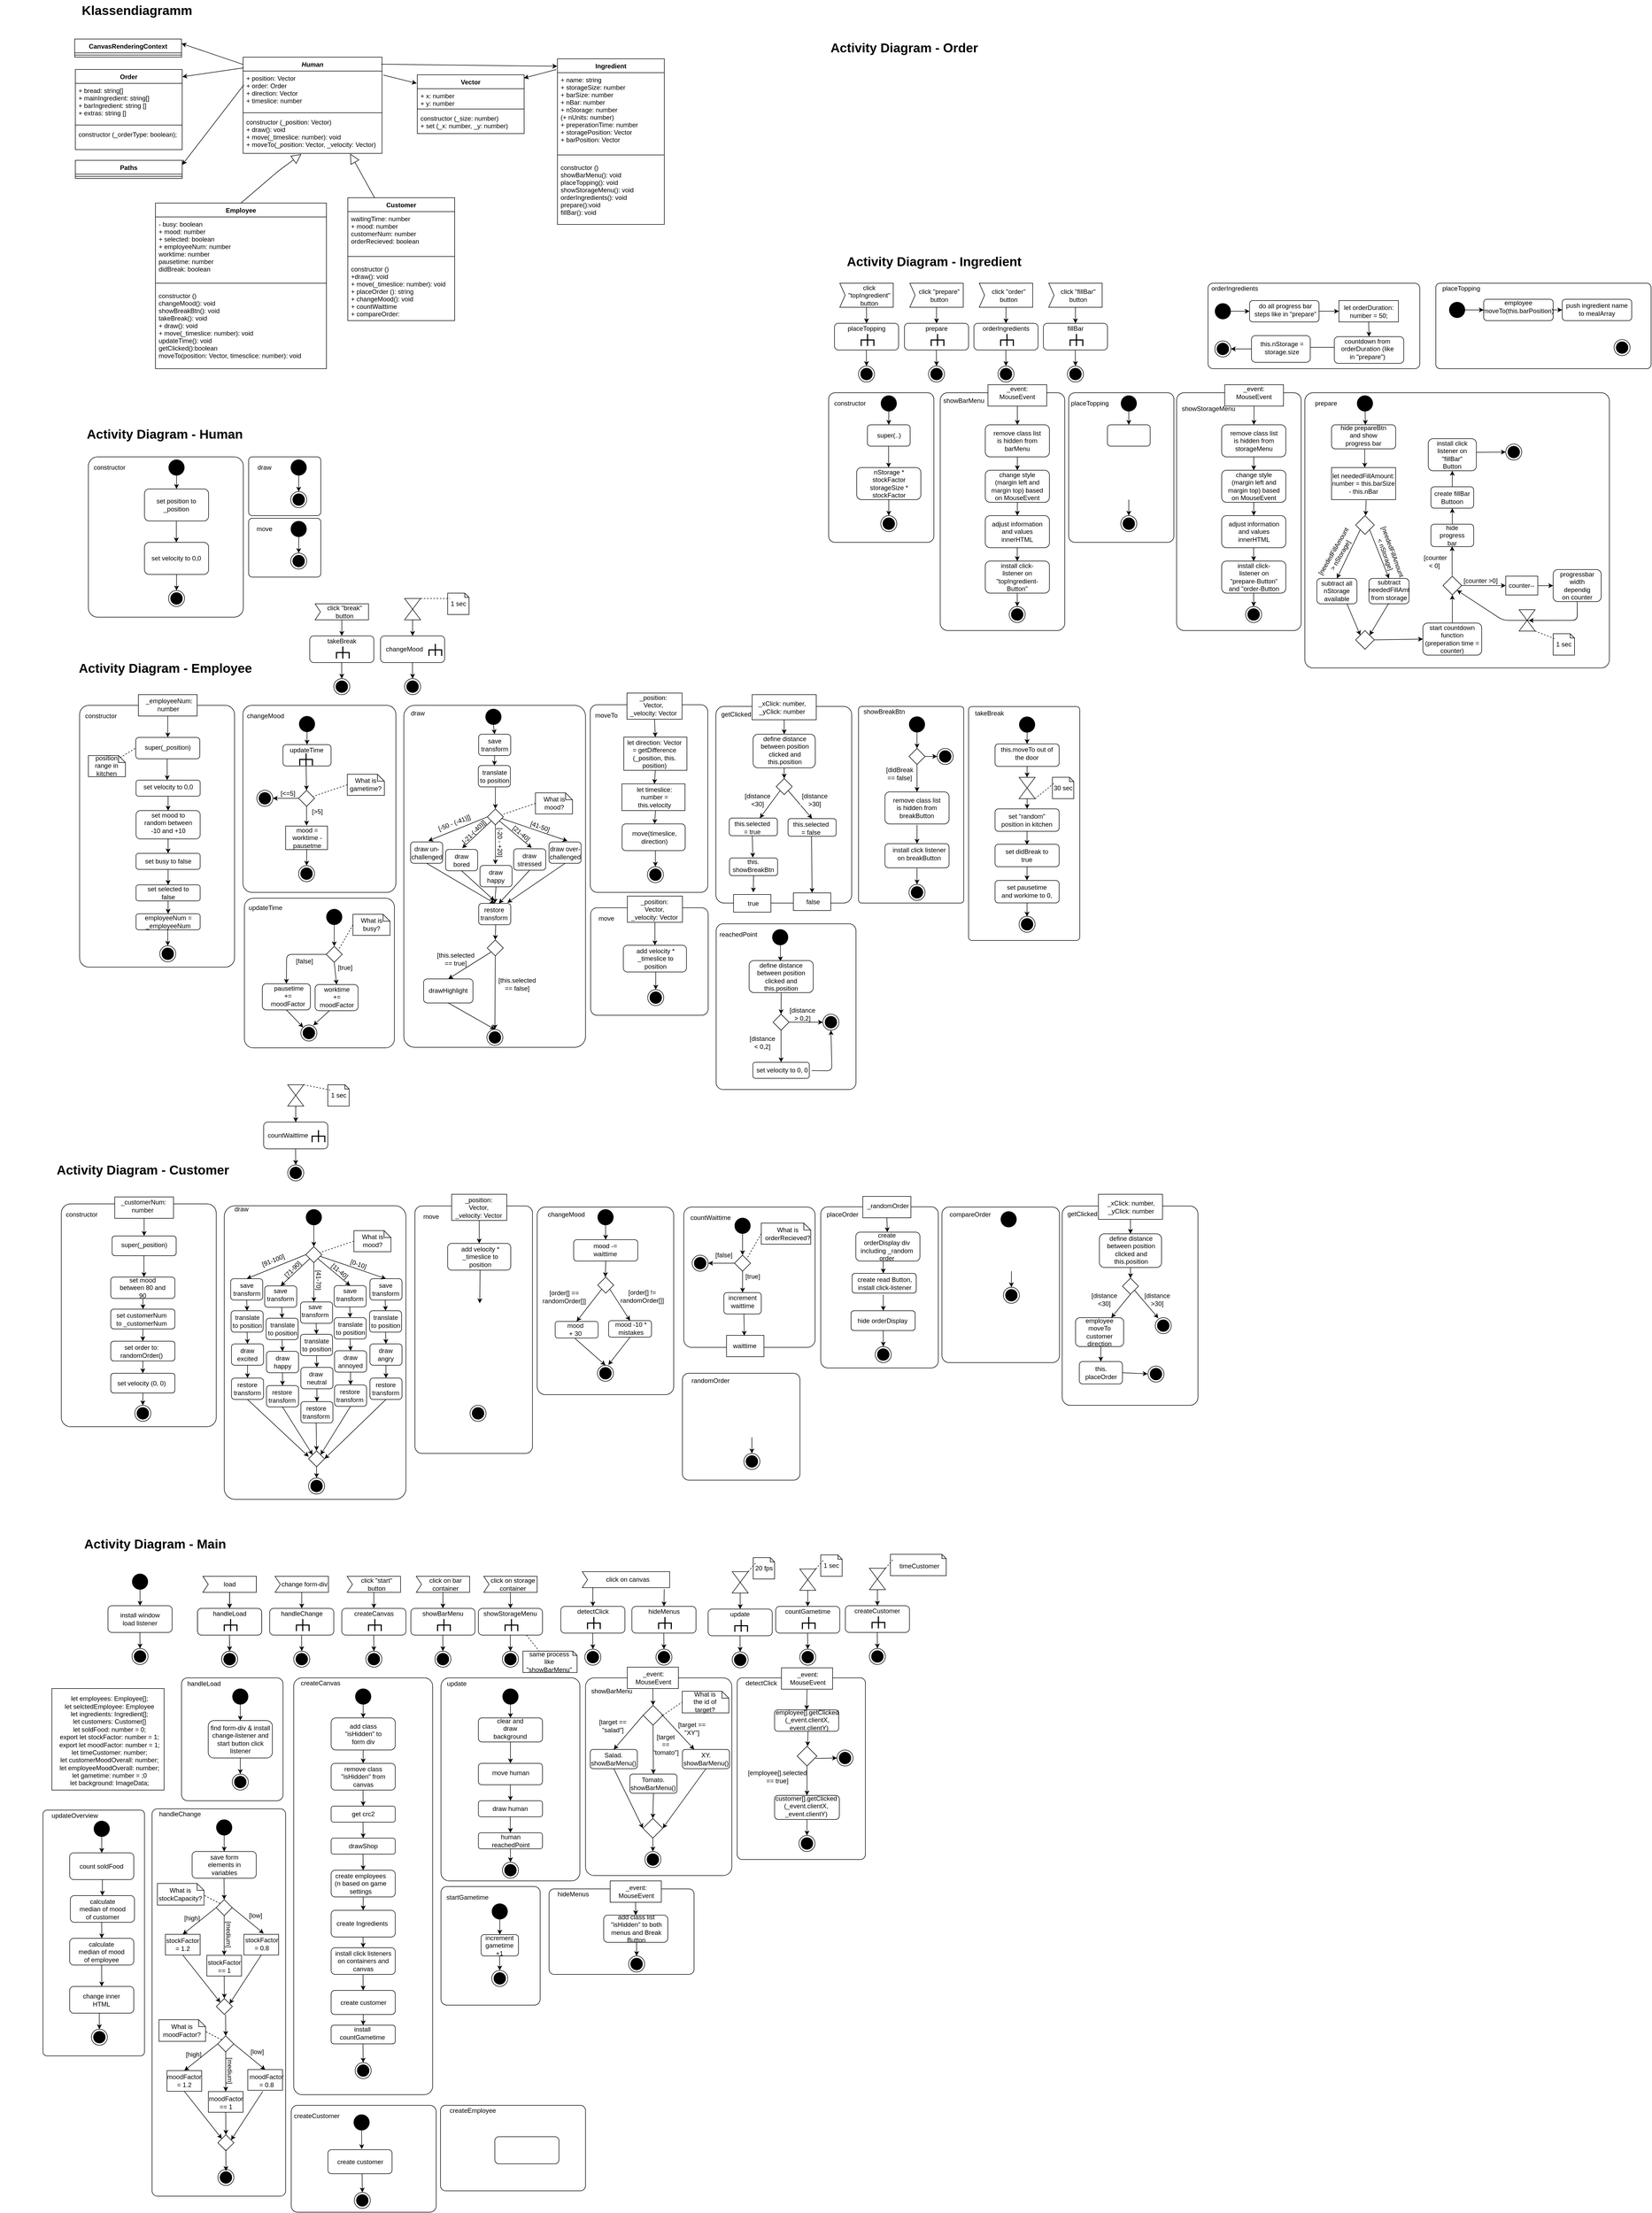 <mxfile version="14.9.6" type="device"><diagram id="sXi7H9621t6duF0LJQ3M" name="Seite-1"><mxGraphModel dx="2554" dy="678" grid="1" gridSize="10" guides="1" tooltips="1" connect="1" arrows="1" fold="1" page="1" pageScale="1" pageWidth="1169" pageHeight="827" math="0" shadow="0"><root><mxCell id="0"/><mxCell id="1" parent="0"/><mxCell id="RanaD5R9kCwxa9IHPGKo-1" value="Klassendiagramm" style="text;strokeColor=none;fillColor=none;html=1;fontSize=24;fontStyle=1;verticalAlign=middle;align=center;" parent="1" vertex="1"><mxGeometry x="65" y="10" width="100" height="40" as="geometry"/></mxCell><mxCell id="RanaD5R9kCwxa9IHPGKo-2" value="Human" style="swimlane;fontStyle=3;align=center;verticalAlign=top;childLayout=stackLayout;horizontal=1;startSize=26;horizontalStack=0;resizeParent=1;resizeParentMax=0;resizeLast=0;collapsible=1;marginBottom=0;" parent="1" vertex="1"><mxGeometry x="314" y="117" width="260" height="180" as="geometry"/></mxCell><mxCell id="RanaD5R9kCwxa9IHPGKo-3" value="+ position: Vector&#10;+ order: Order&#10;+ direction: Vector&#10;+ timeslice: number&#10;" style="text;strokeColor=none;fillColor=none;align=left;verticalAlign=top;spacingLeft=4;spacingRight=4;overflow=hidden;rotatable=0;points=[[0,0.5],[1,0.5]];portConstraint=eastwest;" parent="RanaD5R9kCwxa9IHPGKo-2" vertex="1"><mxGeometry y="26" width="260" height="74" as="geometry"/></mxCell><mxCell id="RanaD5R9kCwxa9IHPGKo-4" value="" style="line;strokeWidth=1;fillColor=none;align=left;verticalAlign=middle;spacingTop=-1;spacingLeft=3;spacingRight=3;rotatable=0;labelPosition=right;points=[];portConstraint=eastwest;" parent="RanaD5R9kCwxa9IHPGKo-2" vertex="1"><mxGeometry y="100" width="260" height="8" as="geometry"/></mxCell><mxCell id="RanaD5R9kCwxa9IHPGKo-5" value="constructor (_position: Vector)&#10;+ draw(): void&#10;+ move(_timeslice: number): void&#10;+ moveTo(_position: Vector, _velocity: Vector)&#10;" style="text;strokeColor=none;fillColor=none;align=left;verticalAlign=top;spacingLeft=4;spacingRight=4;overflow=hidden;rotatable=0;points=[[0,0.5],[1,0.5]];portConstraint=eastwest;" parent="RanaD5R9kCwxa9IHPGKo-2" vertex="1"><mxGeometry y="108" width="260" height="72" as="geometry"/></mxCell><mxCell id="RanaD5R9kCwxa9IHPGKo-6" value="CanvasRenderingContext" style="swimlane;fontStyle=1;align=center;verticalAlign=top;childLayout=stackLayout;horizontal=1;startSize=26;horizontalStack=0;resizeParent=1;resizeParentMax=0;resizeLast=0;collapsible=1;marginBottom=0;" parent="1" vertex="1"><mxGeometry x="-1.25" y="83" width="200" height="34" as="geometry"/></mxCell><mxCell id="RanaD5R9kCwxa9IHPGKo-8" value="" style="line;strokeWidth=1;fillColor=none;align=left;verticalAlign=middle;spacingTop=-1;spacingLeft=3;spacingRight=3;rotatable=0;labelPosition=right;points=[];portConstraint=eastwest;" parent="RanaD5R9kCwxa9IHPGKo-6" vertex="1"><mxGeometry y="26" width="200" height="8" as="geometry"/></mxCell><mxCell id="RanaD5R9kCwxa9IHPGKo-12" value="" style="endArrow=classic;html=1;exitX=0.001;exitY=0.076;exitDx=0;exitDy=0;entryX=1;entryY=0.25;entryDx=0;entryDy=0;exitPerimeter=0;" parent="1" source="RanaD5R9kCwxa9IHPGKo-2" target="RanaD5R9kCwxa9IHPGKo-6" edge="1"><mxGeometry width="50" height="50" relative="1" as="geometry"><mxPoint x="760" y="240" as="sourcePoint"/><mxPoint x="810" y="190" as="targetPoint"/></mxGeometry></mxCell><mxCell id="RanaD5R9kCwxa9IHPGKo-13" value="Vector" style="swimlane;fontStyle=1;align=center;verticalAlign=top;childLayout=stackLayout;horizontal=1;startSize=26;horizontalStack=0;resizeParent=1;resizeParentMax=0;resizeLast=0;collapsible=1;marginBottom=0;" parent="1" vertex="1"><mxGeometry x="640" y="150" width="200" height="110" as="geometry"/></mxCell><mxCell id="RanaD5R9kCwxa9IHPGKo-14" value="+ x: number&#10;+ y: number&#10;" style="text;strokeColor=none;fillColor=none;align=left;verticalAlign=top;spacingLeft=4;spacingRight=4;overflow=hidden;rotatable=0;points=[[0,0.5],[1,0.5]];portConstraint=eastwest;" parent="RanaD5R9kCwxa9IHPGKo-13" vertex="1"><mxGeometry y="26" width="200" height="34" as="geometry"/></mxCell><mxCell id="RanaD5R9kCwxa9IHPGKo-15" value="" style="line;strokeWidth=1;fillColor=none;align=left;verticalAlign=middle;spacingTop=-1;spacingLeft=3;spacingRight=3;rotatable=0;labelPosition=right;points=[];portConstraint=eastwest;" parent="RanaD5R9kCwxa9IHPGKo-13" vertex="1"><mxGeometry y="60" width="200" height="8" as="geometry"/></mxCell><mxCell id="RanaD5R9kCwxa9IHPGKo-16" value="constructor (_size: number)&#10;+ set (_x: number, _y: number)" style="text;strokeColor=none;fillColor=none;align=left;verticalAlign=top;spacingLeft=4;spacingRight=4;overflow=hidden;rotatable=0;points=[[0,0.5],[1,0.5]];portConstraint=eastwest;" parent="RanaD5R9kCwxa9IHPGKo-13" vertex="1"><mxGeometry y="68" width="200" height="42" as="geometry"/></mxCell><mxCell id="RanaD5R9kCwxa9IHPGKo-17" value="" style="endArrow=classic;html=1;exitX=1.01;exitY=0.186;exitDx=0;exitDy=0;entryX=-0.005;entryY=0.145;entryDx=0;entryDy=0;exitPerimeter=0;entryPerimeter=0;" parent="1" source="RanaD5R9kCwxa9IHPGKo-2" target="RanaD5R9kCwxa9IHPGKo-13" edge="1"><mxGeometry width="50" height="50" relative="1" as="geometry"><mxPoint x="366" y="141.008" as="sourcePoint"/><mxPoint x="280" y="138.5" as="targetPoint"/></mxGeometry></mxCell><mxCell id="RanaD5R9kCwxa9IHPGKo-18" value="Employee" style="swimlane;fontStyle=1;align=center;verticalAlign=top;childLayout=stackLayout;horizontal=1;startSize=26;horizontalStack=0;resizeParent=1;resizeParentMax=0;resizeLast=0;collapsible=1;marginBottom=0;" parent="1" vertex="1"><mxGeometry x="150" y="390" width="320" height="310" as="geometry"/></mxCell><mxCell id="RanaD5R9kCwxa9IHPGKo-19" value="- busy: boolean&#10;+ mood: number&#10;+ selected: boolean&#10;+ employeeNum: number&#10;worktime: number&#10;pausetime: number&#10;didBreak: boolean&#10;" style="text;strokeColor=none;fillColor=none;align=left;verticalAlign=top;spacingLeft=4;spacingRight=4;overflow=hidden;rotatable=0;points=[[0,0.5],[1,0.5]];portConstraint=eastwest;" parent="RanaD5R9kCwxa9IHPGKo-18" vertex="1"><mxGeometry y="26" width="320" height="114" as="geometry"/></mxCell><mxCell id="RanaD5R9kCwxa9IHPGKo-20" value="" style="line;strokeWidth=1;fillColor=none;align=left;verticalAlign=middle;spacingTop=-1;spacingLeft=3;spacingRight=3;rotatable=0;labelPosition=right;points=[];portConstraint=eastwest;" parent="RanaD5R9kCwxa9IHPGKo-18" vertex="1"><mxGeometry y="140" width="320" height="20" as="geometry"/></mxCell><mxCell id="RanaD5R9kCwxa9IHPGKo-21" value="constructor ()&#10;changeMood(): void&#10;showBreakBtn(): void&#10;takeBreak(): void&#10;+ draw(): void&#10;+ move(_timeslice: number): void&#10;updateTime(): void&#10;getClicked():boolean&#10;moveTo(position: Vector, timesclice: number): void&#10;" style="text;strokeColor=none;fillColor=none;align=left;verticalAlign=top;spacingLeft=4;spacingRight=4;overflow=hidden;rotatable=0;points=[[0,0.5],[1,0.5]];portConstraint=eastwest;" parent="RanaD5R9kCwxa9IHPGKo-18" vertex="1"><mxGeometry y="160" width="320" height="150" as="geometry"/></mxCell><mxCell id="RanaD5R9kCwxa9IHPGKo-22" value="Customer" style="swimlane;fontStyle=1;align=center;verticalAlign=top;childLayout=stackLayout;horizontal=1;startSize=26;horizontalStack=0;resizeParent=1;resizeParentMax=0;resizeLast=0;collapsible=1;marginBottom=0;" parent="1" vertex="1"><mxGeometry x="510" y="380" width="200" height="230" as="geometry"/></mxCell><mxCell id="RanaD5R9kCwxa9IHPGKo-23" value="waitingTime: number&#10;+ mood: number&#10;customerNum: number&#10;orderRecieved: boolean&#10;" style="text;strokeColor=none;fillColor=none;align=left;verticalAlign=top;spacingLeft=4;spacingRight=4;overflow=hidden;rotatable=0;points=[[0,0.5],[1,0.5]];portConstraint=eastwest;" parent="RanaD5R9kCwxa9IHPGKo-22" vertex="1"><mxGeometry y="26" width="200" height="74" as="geometry"/></mxCell><mxCell id="RanaD5R9kCwxa9IHPGKo-24" value="" style="line;strokeWidth=1;fillColor=none;align=left;verticalAlign=middle;spacingTop=-1;spacingLeft=3;spacingRight=3;rotatable=0;labelPosition=right;points=[];portConstraint=eastwest;" parent="RanaD5R9kCwxa9IHPGKo-22" vertex="1"><mxGeometry y="100" width="200" height="20" as="geometry"/></mxCell><mxCell id="RanaD5R9kCwxa9IHPGKo-25" value="constructor ()&#10;+draw(): void&#10;+ move(_timeslice: number): void&#10;+ placeOrder (): string&#10;+ changeMood(): void&#10;+ countWaittime&#10;+ compareOrder: " style="text;strokeColor=none;fillColor=none;align=left;verticalAlign=top;spacingLeft=4;spacingRight=4;overflow=hidden;rotatable=0;points=[[0,0.5],[1,0.5]];portConstraint=eastwest;" parent="RanaD5R9kCwxa9IHPGKo-22" vertex="1"><mxGeometry y="120" width="200" height="110" as="geometry"/></mxCell><mxCell id="RanaD5R9kCwxa9IHPGKo-26" value="" style="endArrow=block;endSize=16;endFill=0;html=1;exitX=0.5;exitY=0;exitDx=0;exitDy=0;entryX=0.419;entryY=1.019;entryDx=0;entryDy=0;entryPerimeter=0;" parent="1" source="RanaD5R9kCwxa9IHPGKo-18" edge="1" target="RanaD5R9kCwxa9IHPGKo-5"><mxGeometry x="0.082" y="3" width="160" relative="1" as="geometry"><mxPoint x="290" y="360" as="sourcePoint"/><mxPoint x="406" y="311" as="targetPoint"/><Array as="points"><mxPoint x="380" y="330"/></Array><mxPoint as="offset"/></mxGeometry></mxCell><mxCell id="RanaD5R9kCwxa9IHPGKo-27" value="" style="endArrow=block;endSize=16;endFill=0;html=1;exitX=0.25;exitY=0;exitDx=0;exitDy=0;entryX=0.771;entryY=1.009;entryDx=0;entryDy=0;entryPerimeter=0;" parent="1" source="RanaD5R9kCwxa9IHPGKo-22" edge="1" target="RanaD5R9kCwxa9IHPGKo-5"><mxGeometry x="0.082" y="3" width="160" relative="1" as="geometry"><mxPoint x="320" y="390" as="sourcePoint"/><mxPoint x="520" y="310" as="targetPoint"/><Array as="points"/><mxPoint as="offset"/></mxGeometry></mxCell><mxCell id="oDpDH8PeUgO924sT5aSu-1" value="Activity Diagram - Human" style="text;strokeColor=none;fillColor=none;html=1;fontSize=24;fontStyle=1;verticalAlign=middle;align=center;" parent="1" vertex="1"><mxGeometry x="116.67" y="802.5" width="100" height="40" as="geometry"/></mxCell><mxCell id="oDpDH8PeUgO924sT5aSu-2" value="" style="rounded=1;whiteSpace=wrap;html=1;arcSize=6;fillColor=#FFFFFF;" parent="1" vertex="1"><mxGeometry x="24.41" y="865" width="290" height="300" as="geometry"/></mxCell><mxCell id="oDpDH8PeUgO924sT5aSu-3" value="constructor" style="text;html=1;strokeColor=none;fillColor=none;align=center;verticalAlign=middle;whiteSpace=wrap;rounded=0;" parent="1" vertex="1"><mxGeometry x="44.41" y="875" width="40" height="20" as="geometry"/></mxCell><mxCell id="oDpDH8PeUgO924sT5aSu-6" value="" style="endArrow=classic;html=1;exitX=0.5;exitY=1;exitDx=0;exitDy=0;" parent="1" target="oDpDH8PeUgO924sT5aSu-7" edge="1"><mxGeometry width="50" height="50" relative="1" as="geometry"><mxPoint x="189.41" y="885" as="sourcePoint"/><mxPoint x="829.41" y="835" as="targetPoint"/></mxGeometry></mxCell><mxCell id="oDpDH8PeUgO924sT5aSu-7" value="" style="rounded=1;whiteSpace=wrap;html=1;" parent="1" vertex="1"><mxGeometry x="129.41" y="925" width="120" height="60" as="geometry"/></mxCell><mxCell id="oDpDH8PeUgO924sT5aSu-8" value="set position to _position" style="text;html=1;strokeColor=none;fillColor=none;align=center;verticalAlign=middle;whiteSpace=wrap;rounded=0;" parent="1" vertex="1"><mxGeometry x="139.41" y="945" width="100" height="20" as="geometry"/></mxCell><mxCell id="oDpDH8PeUgO924sT5aSu-9" value="" style="endArrow=classic;html=1;exitX=0.5;exitY=1;exitDx=0;exitDy=0;" parent="1" edge="1"><mxGeometry width="50" height="50" relative="1" as="geometry"><mxPoint x="189.07" y="985" as="sourcePoint"/><mxPoint x="189.07" y="1025" as="targetPoint"/></mxGeometry></mxCell><mxCell id="oDpDH8PeUgO924sT5aSu-10" value="" style="rounded=1;whiteSpace=wrap;html=1;" parent="1" vertex="1"><mxGeometry x="129.41" y="1025" width="120" height="60" as="geometry"/></mxCell><mxCell id="oDpDH8PeUgO924sT5aSu-11" value="set velocity to 0,0" style="text;html=1;strokeColor=none;fillColor=none;align=center;verticalAlign=middle;whiteSpace=wrap;rounded=0;" parent="1" vertex="1"><mxGeometry x="139.41" y="1045" width="100" height="20" as="geometry"/></mxCell><mxCell id="oDpDH8PeUgO924sT5aSu-12" value="" style="ellipse;html=1;shape=endState;fillColor=#000000;strokeColor=#000000;" parent="1" vertex="1"><mxGeometry x="174.41" y="1115" width="30" height="30" as="geometry"/></mxCell><mxCell id="oDpDH8PeUgO924sT5aSu-13" value="" style="endArrow=classic;html=1;exitX=0.5;exitY=1;exitDx=0;exitDy=0;entryX=0.5;entryY=0;entryDx=0;entryDy=0;" parent="1" source="oDpDH8PeUgO924sT5aSu-10" edge="1"><mxGeometry width="50" height="50" relative="1" as="geometry"><mxPoint x="199.07" y="995" as="sourcePoint"/><mxPoint x="189.41" y="1115" as="targetPoint"/></mxGeometry></mxCell><mxCell id="oDpDH8PeUgO924sT5aSu-29" value="Activity Diagram - Main" style="text;strokeColor=none;fillColor=none;html=1;fontSize=24;fontStyle=1;verticalAlign=middle;align=center;" parent="1" vertex="1"><mxGeometry x="98.75" y="2880" width="100" height="40" as="geometry"/></mxCell><mxCell id="oDpDH8PeUgO924sT5aSu-32" value="" style="ellipse;fillColor=#000000;strokeColor=none;" parent="1" vertex="1"><mxGeometry x="106.1" y="2955" width="30" height="30" as="geometry"/></mxCell><mxCell id="oDpDH8PeUgO924sT5aSu-33" value="" style="endArrow=classic;html=1;exitX=0.5;exitY=1;exitDx=0;exitDy=0;" parent="1" source="oDpDH8PeUgO924sT5aSu-32" target="oDpDH8PeUgO924sT5aSu-34" edge="1"><mxGeometry width="50" height="50" relative="1" as="geometry"><mxPoint x="151.1" y="3065" as="sourcePoint"/><mxPoint x="201.1" y="3015" as="targetPoint"/></mxGeometry></mxCell><mxCell id="oDpDH8PeUgO924sT5aSu-34" value="" style="rounded=1;whiteSpace=wrap;html=1;" parent="1" vertex="1"><mxGeometry x="61.1" y="3015" width="120" height="50" as="geometry"/></mxCell><mxCell id="oDpDH8PeUgO924sT5aSu-35" value="install window load listener" style="text;html=1;strokeColor=none;fillColor=none;align=center;verticalAlign=middle;whiteSpace=wrap;rounded=0;" parent="1" vertex="1"><mxGeometry x="76.1" y="3030" width="90" height="20" as="geometry"/></mxCell><mxCell id="oDpDH8PeUgO924sT5aSu-36" value="" style="endArrow=classic;html=1;exitX=0.5;exitY=1;exitDx=0;exitDy=0;" parent="1" target="oDpDH8PeUgO924sT5aSu-37" edge="1"><mxGeometry width="50" height="50" relative="1" as="geometry"><mxPoint x="120.81" y="3065.0" as="sourcePoint"/><mxPoint x="120.81" y="3095" as="targetPoint"/></mxGeometry></mxCell><mxCell id="oDpDH8PeUgO924sT5aSu-37" value="" style="ellipse;html=1;shape=endState;fillColor=#000000;strokeColor=#000000;" parent="1" vertex="1"><mxGeometry x="106.1" y="3095" width="30" height="30" as="geometry"/></mxCell><mxCell id="oDpDH8PeUgO924sT5aSu-40" value="" style="html=1;shadow=0;dashed=0;align=center;verticalAlign=middle;shape=mxgraph.arrows2.arrow;dy=0;dx=0;notch=10;" parent="1" vertex="1"><mxGeometry x="238.75" y="2960" width="100" height="30" as="geometry"/></mxCell><mxCell id="oDpDH8PeUgO924sT5aSu-41" value="load" style="text;html=1;strokeColor=none;fillColor=none;align=center;verticalAlign=middle;whiteSpace=wrap;rounded=0;" parent="1" vertex="1"><mxGeometry x="243.75" y="2965" width="90" height="20" as="geometry"/></mxCell><mxCell id="oDpDH8PeUgO924sT5aSu-42" value="" style="endArrow=classic;html=1;exitX=0.5;exitY=1;exitDx=0;exitDy=0;" parent="1" edge="1"><mxGeometry width="50" height="50" relative="1" as="geometry"><mxPoint x="288.75" y="2990" as="sourcePoint"/><mxPoint x="288.75" y="3020" as="targetPoint"/></mxGeometry></mxCell><mxCell id="oDpDH8PeUgO924sT5aSu-43" value="" style="rounded=1;whiteSpace=wrap;html=1;" parent="1" vertex="1"><mxGeometry x="228.75" y="3020" width="120" height="50" as="geometry"/></mxCell><mxCell id="oDpDH8PeUgO924sT5aSu-44" value="handleLoad" style="text;html=1;strokeColor=none;fillColor=none;align=center;verticalAlign=middle;whiteSpace=wrap;rounded=0;" parent="1" vertex="1"><mxGeometry x="243.75" y="3020" width="90" height="20" as="geometry"/></mxCell><mxCell id="oDpDH8PeUgO924sT5aSu-45" value="" style="endArrow=classic;html=1;exitX=0.5;exitY=1;exitDx=0;exitDy=0;" parent="1" edge="1"><mxGeometry width="50" height="50" relative="1" as="geometry"><mxPoint x="288.46" y="3070.0" as="sourcePoint"/><mxPoint x="288.75" y="3100" as="targetPoint"/></mxGeometry></mxCell><mxCell id="oDpDH8PeUgO924sT5aSu-46" value="" style="ellipse;html=1;shape=endState;fillColor=#000000;strokeColor=#000000;" parent="1" vertex="1"><mxGeometry x="273.75" y="3100" width="30" height="30" as="geometry"/></mxCell><mxCell id="oDpDH8PeUgO924sT5aSu-48" value="" style="group" parent="1" vertex="1" connectable="0"><mxGeometry x="278.75" y="3040" width="23.75" height="22.5" as="geometry"/></mxCell><mxCell id="oDpDH8PeUgO924sT5aSu-49" value="" style="endArrow=none;html=1;strokeColor=#000000;strokeWidth=2;exitX=1;exitY=0.5;exitDx=0;exitDy=0;exitPerimeter=0;" parent="oDpDH8PeUgO924sT5aSu-48" source="oDpDH8PeUgO924sT5aSu-50" edge="1"><mxGeometry width="50" height="50" relative="1" as="geometry"><mxPoint x="11.995" y="20.005" as="sourcePoint"/><mxPoint x="11.805" y="12.005" as="targetPoint"/><Array as="points"><mxPoint x="11.805" y="12.005"/></Array></mxGeometry></mxCell><mxCell id="oDpDH8PeUgO924sT5aSu-50" value="" style="strokeWidth=2;html=1;shape=mxgraph.flowchart.annotation_2;align=left;labelPosition=right;pointerEvents=1;rotation=90;" parent="oDpDH8PeUgO924sT5aSu-48" vertex="1"><mxGeometry x="0.625" y="-0.625" width="22.5" height="23.75" as="geometry"/></mxCell><mxCell id="oDpDH8PeUgO924sT5aSu-51" value="" style="rounded=1;whiteSpace=wrap;html=1;arcSize=6;" parent="1" vertex="1"><mxGeometry x="198.75" y="3150" width="190" height="230" as="geometry"/></mxCell><mxCell id="oDpDH8PeUgO924sT5aSu-52" value="handleLoad" style="text;html=1;strokeColor=none;fillColor=none;align=center;verticalAlign=middle;whiteSpace=wrap;rounded=0;" parent="1" vertex="1"><mxGeometry x="196.25" y="3151.25" width="90" height="20" as="geometry"/></mxCell><mxCell id="oDpDH8PeUgO924sT5aSu-53" value="" style="ellipse;fillColor=#000000;strokeColor=none;" parent="1" vertex="1"><mxGeometry x="293.75" y="3170" width="30" height="30" as="geometry"/></mxCell><mxCell id="oDpDH8PeUgO924sT5aSu-54" value="" style="endArrow=classic;html=1;exitX=0.5;exitY=1;exitDx=0;exitDy=0;" parent="1" source="oDpDH8PeUgO924sT5aSu-53" target="oDpDH8PeUgO924sT5aSu-55" edge="1"><mxGeometry width="50" height="50" relative="1" as="geometry"><mxPoint x="338.75" y="3280" as="sourcePoint"/><mxPoint x="388.75" y="3230" as="targetPoint"/></mxGeometry></mxCell><mxCell id="oDpDH8PeUgO924sT5aSu-55" value="" style="rounded=1;whiteSpace=wrap;html=1;" parent="1" vertex="1"><mxGeometry x="248.75" y="3230" width="120" height="70" as="geometry"/></mxCell><mxCell id="oDpDH8PeUgO924sT5aSu-56" value="find form-div &amp;amp; install change-listener and start button click listener" style="text;html=1;strokeColor=none;fillColor=none;align=center;verticalAlign=middle;whiteSpace=wrap;rounded=0;" parent="1" vertex="1"><mxGeometry x="248.75" y="3255" width="120" height="20" as="geometry"/></mxCell><mxCell id="oDpDH8PeUgO924sT5aSu-57" value="" style="endArrow=classic;html=1;" parent="1" target="oDpDH8PeUgO924sT5aSu-58" edge="1"><mxGeometry width="50" height="50" relative="1" as="geometry"><mxPoint x="308.75" y="3300.5" as="sourcePoint"/><mxPoint x="308.46" y="3290.5" as="targetPoint"/></mxGeometry></mxCell><mxCell id="oDpDH8PeUgO924sT5aSu-58" value="" style="ellipse;html=1;shape=endState;fillColor=#000000;strokeColor=#000000;" parent="1" vertex="1"><mxGeometry x="293.75" y="3330" width="30" height="30" as="geometry"/></mxCell><mxCell id="oDpDH8PeUgO924sT5aSu-59" value="" style="html=1;shadow=0;dashed=0;align=center;verticalAlign=middle;shape=mxgraph.arrows2.arrow;dy=0;dx=0;notch=10;" parent="1" vertex="1"><mxGeometry x="238.75" y="2960" width="100" height="30" as="geometry"/></mxCell><mxCell id="oDpDH8PeUgO924sT5aSu-60" value="load" style="text;html=1;strokeColor=none;fillColor=none;align=center;verticalAlign=middle;whiteSpace=wrap;rounded=0;" parent="1" vertex="1"><mxGeometry x="243.75" y="2965" width="90" height="20" as="geometry"/></mxCell><mxCell id="oDpDH8PeUgO924sT5aSu-61" value="" style="endArrow=classic;html=1;exitX=0.5;exitY=1;exitDx=0;exitDy=0;" parent="1" edge="1"><mxGeometry width="50" height="50" relative="1" as="geometry"><mxPoint x="288.75" y="2990" as="sourcePoint"/><mxPoint x="288.75" y="3020" as="targetPoint"/></mxGeometry></mxCell><mxCell id="oDpDH8PeUgO924sT5aSu-62" value="" style="rounded=1;whiteSpace=wrap;html=1;" parent="1" vertex="1"><mxGeometry x="228.75" y="3020" width="120" height="50" as="geometry"/></mxCell><mxCell id="oDpDH8PeUgO924sT5aSu-63" value="handleLoad" style="text;html=1;strokeColor=none;fillColor=none;align=center;verticalAlign=middle;whiteSpace=wrap;rounded=0;" parent="1" vertex="1"><mxGeometry x="243.75" y="3020" width="90" height="20" as="geometry"/></mxCell><mxCell id="oDpDH8PeUgO924sT5aSu-64" value="" style="endArrow=classic;html=1;exitX=0.5;exitY=1;exitDx=0;exitDy=0;" parent="1" edge="1"><mxGeometry width="50" height="50" relative="1" as="geometry"><mxPoint x="288.46" y="3070.0" as="sourcePoint"/><mxPoint x="288.75" y="3100" as="targetPoint"/></mxGeometry></mxCell><mxCell id="oDpDH8PeUgO924sT5aSu-65" value="" style="ellipse;html=1;shape=endState;fillColor=#000000;strokeColor=#000000;" parent="1" vertex="1"><mxGeometry x="273.75" y="3100" width="30" height="30" as="geometry"/></mxCell><mxCell id="oDpDH8PeUgO924sT5aSu-66" value="" style="group" parent="1" vertex="1" connectable="0"><mxGeometry x="278.75" y="3040" width="23.75" height="22.5" as="geometry"/></mxCell><mxCell id="oDpDH8PeUgO924sT5aSu-67" value="" style="endArrow=none;html=1;strokeColor=#000000;strokeWidth=2;exitX=1;exitY=0.5;exitDx=0;exitDy=0;exitPerimeter=0;" parent="oDpDH8PeUgO924sT5aSu-66" source="oDpDH8PeUgO924sT5aSu-68" edge="1"><mxGeometry width="50" height="50" relative="1" as="geometry"><mxPoint x="11.995" y="20.005" as="sourcePoint"/><mxPoint x="11.805" y="12.005" as="targetPoint"/><Array as="points"><mxPoint x="11.805" y="12.005"/></Array></mxGeometry></mxCell><mxCell id="oDpDH8PeUgO924sT5aSu-68" value="" style="strokeWidth=2;html=1;shape=mxgraph.flowchart.annotation_2;align=left;labelPosition=right;pointerEvents=1;rotation=90;" parent="oDpDH8PeUgO924sT5aSu-66" vertex="1"><mxGeometry x="0.625" y="-0.625" width="22.5" height="23.75" as="geometry"/></mxCell><mxCell id="oDpDH8PeUgO924sT5aSu-69" value="" style="html=1;shadow=0;dashed=0;align=center;verticalAlign=middle;shape=mxgraph.arrows2.arrow;dy=0;dx=0;notch=10;" parent="1" vertex="1"><mxGeometry x="373.75" y="2960" width="100" height="30" as="geometry"/></mxCell><mxCell id="oDpDH8PeUgO924sT5aSu-70" value="change form-div" style="text;html=1;strokeColor=none;fillColor=none;align=center;verticalAlign=middle;whiteSpace=wrap;rounded=0;" parent="1" vertex="1"><mxGeometry x="383.75" y="2965" width="90" height="20" as="geometry"/></mxCell><mxCell id="oDpDH8PeUgO924sT5aSu-71" value="" style="endArrow=classic;html=1;exitX=0.5;exitY=1;exitDx=0;exitDy=0;" parent="1" edge="1"><mxGeometry width="50" height="50" relative="1" as="geometry"><mxPoint x="423.75" y="2990" as="sourcePoint"/><mxPoint x="423.75" y="3020" as="targetPoint"/></mxGeometry></mxCell><mxCell id="oDpDH8PeUgO924sT5aSu-72" value="" style="rounded=1;whiteSpace=wrap;html=1;" parent="1" vertex="1"><mxGeometry x="363.75" y="3020" width="120" height="50" as="geometry"/></mxCell><mxCell id="oDpDH8PeUgO924sT5aSu-73" value="handleChange" style="text;html=1;strokeColor=none;fillColor=none;align=center;verticalAlign=middle;whiteSpace=wrap;rounded=0;" parent="1" vertex="1"><mxGeometry x="378.75" y="3020" width="90" height="20" as="geometry"/></mxCell><mxCell id="oDpDH8PeUgO924sT5aSu-74" value="" style="endArrow=classic;html=1;exitX=0.5;exitY=1;exitDx=0;exitDy=0;" parent="1" edge="1"><mxGeometry width="50" height="50" relative="1" as="geometry"><mxPoint x="423.46" y="3070.0" as="sourcePoint"/><mxPoint x="423.75" y="3100" as="targetPoint"/></mxGeometry></mxCell><mxCell id="oDpDH8PeUgO924sT5aSu-75" value="" style="ellipse;html=1;shape=endState;fillColor=#000000;strokeColor=#000000;" parent="1" vertex="1"><mxGeometry x="408.75" y="3100" width="30" height="30" as="geometry"/></mxCell><mxCell id="oDpDH8PeUgO924sT5aSu-76" value="" style="group" parent="1" vertex="1" connectable="0"><mxGeometry x="413.75" y="3040" width="23.75" height="22.5" as="geometry"/></mxCell><mxCell id="oDpDH8PeUgO924sT5aSu-77" value="" style="endArrow=none;html=1;strokeColor=#000000;strokeWidth=2;exitX=1;exitY=0.5;exitDx=0;exitDy=0;exitPerimeter=0;" parent="oDpDH8PeUgO924sT5aSu-76" source="oDpDH8PeUgO924sT5aSu-78" edge="1"><mxGeometry width="50" height="50" relative="1" as="geometry"><mxPoint x="11.995" y="20.005" as="sourcePoint"/><mxPoint x="11.805" y="12.005" as="targetPoint"/><Array as="points"><mxPoint x="11.805" y="12.005"/></Array></mxGeometry></mxCell><mxCell id="oDpDH8PeUgO924sT5aSu-78" value="" style="strokeWidth=2;html=1;shape=mxgraph.flowchart.annotation_2;align=left;labelPosition=right;pointerEvents=1;rotation=90;" parent="oDpDH8PeUgO924sT5aSu-76" vertex="1"><mxGeometry x="0.625" y="-0.625" width="22.5" height="23.75" as="geometry"/></mxCell><mxCell id="oDpDH8PeUgO924sT5aSu-79" value="" style="rounded=1;whiteSpace=wrap;html=1;arcSize=4;" parent="1" vertex="1"><mxGeometry x="143.6" y="3395" width="250" height="725" as="geometry"/></mxCell><mxCell id="oDpDH8PeUgO924sT5aSu-80" value="handleChange" style="text;html=1;strokeColor=none;fillColor=none;align=center;verticalAlign=middle;whiteSpace=wrap;rounded=0;" parent="1" vertex="1"><mxGeometry x="150.86" y="3395" width="90" height="20" as="geometry"/></mxCell><mxCell id="oDpDH8PeUgO924sT5aSu-81" value="" style="ellipse;fillColor=#000000;strokeColor=none;" parent="1" vertex="1"><mxGeometry x="263.6" y="3415" width="30" height="30" as="geometry"/></mxCell><mxCell id="oDpDH8PeUgO924sT5aSu-82" value="" style="endArrow=classic;html=1;exitX=0.5;exitY=1;exitDx=0;exitDy=0;" parent="1" source="oDpDH8PeUgO924sT5aSu-81" target="oDpDH8PeUgO924sT5aSu-83" edge="1"><mxGeometry width="50" height="50" relative="1" as="geometry"><mxPoint x="308.6" y="3525" as="sourcePoint"/><mxPoint x="358.6" y="3475" as="targetPoint"/></mxGeometry></mxCell><mxCell id="oDpDH8PeUgO924sT5aSu-83" value="" style="rounded=1;whiteSpace=wrap;html=1;" parent="1" vertex="1"><mxGeometry x="218.6" y="3475" width="120" height="50" as="geometry"/></mxCell><mxCell id="oDpDH8PeUgO924sT5aSu-84" value="save form elements in variables" style="text;html=1;strokeColor=none;fillColor=none;align=center;verticalAlign=middle;whiteSpace=wrap;rounded=0;" parent="1" vertex="1"><mxGeometry x="233.6" y="3490" width="90" height="20" as="geometry"/></mxCell><mxCell id="oDpDH8PeUgO924sT5aSu-85" value="" style="endArrow=classic;html=1;exitX=0.5;exitY=1;exitDx=0;exitDy=0;entryX=0.5;entryY=0;entryDx=0;entryDy=0;" parent="1" edge="1"><mxGeometry width="50" height="50" relative="1" as="geometry"><mxPoint x="278.31" y="3525.0" as="sourcePoint"/><mxPoint x="278.6" y="3565.0" as="targetPoint"/></mxGeometry></mxCell><mxCell id="oDpDH8PeUgO924sT5aSu-86" value="" style="ellipse;html=1;shape=endState;fillColor=#000000;strokeColor=#000000;" parent="1" vertex="1"><mxGeometry x="266.82" y="4070" width="30" height="30" as="geometry"/></mxCell><mxCell id="oDpDH8PeUgO924sT5aSu-87" value="" style="html=1;shadow=0;dashed=0;align=center;verticalAlign=middle;shape=mxgraph.arrows2.arrow;dy=0;dx=0;notch=10;" parent="1" vertex="1"><mxGeometry x="508.75" y="2960" width="100" height="30" as="geometry"/></mxCell><mxCell id="oDpDH8PeUgO924sT5aSu-88" value="click &quot;start&quot; button" style="text;html=1;strokeColor=none;fillColor=none;align=center;verticalAlign=middle;whiteSpace=wrap;rounded=0;" parent="1" vertex="1"><mxGeometry x="518.75" y="2965" width="90" height="20" as="geometry"/></mxCell><mxCell id="oDpDH8PeUgO924sT5aSu-89" value="" style="endArrow=classic;html=1;exitX=0.5;exitY=1;exitDx=0;exitDy=0;" parent="1" edge="1"><mxGeometry width="50" height="50" relative="1" as="geometry"><mxPoint x="558.75" y="2990" as="sourcePoint"/><mxPoint x="558.75" y="3020" as="targetPoint"/></mxGeometry></mxCell><mxCell id="oDpDH8PeUgO924sT5aSu-90" value="" style="rounded=1;whiteSpace=wrap;html=1;" parent="1" vertex="1"><mxGeometry x="498.75" y="3020" width="120" height="50" as="geometry"/></mxCell><mxCell id="oDpDH8PeUgO924sT5aSu-91" value="createCanvas" style="text;html=1;strokeColor=none;fillColor=none;align=center;verticalAlign=middle;whiteSpace=wrap;rounded=0;" parent="1" vertex="1"><mxGeometry x="513.75" y="3020" width="90" height="20" as="geometry"/></mxCell><mxCell id="oDpDH8PeUgO924sT5aSu-92" value="" style="endArrow=classic;html=1;exitX=0.5;exitY=1;exitDx=0;exitDy=0;" parent="1" edge="1"><mxGeometry width="50" height="50" relative="1" as="geometry"><mxPoint x="558.46" y="3070.0" as="sourcePoint"/><mxPoint x="558.75" y="3100" as="targetPoint"/></mxGeometry></mxCell><mxCell id="oDpDH8PeUgO924sT5aSu-93" value="" style="ellipse;html=1;shape=endState;fillColor=#000000;strokeColor=#000000;" parent="1" vertex="1"><mxGeometry x="543.75" y="3100" width="30" height="30" as="geometry"/></mxCell><mxCell id="oDpDH8PeUgO924sT5aSu-94" value="" style="group" parent="1" vertex="1" connectable="0"><mxGeometry x="548.75" y="3040" width="23.75" height="22.5" as="geometry"/></mxCell><mxCell id="oDpDH8PeUgO924sT5aSu-95" value="" style="endArrow=none;html=1;strokeColor=#000000;strokeWidth=2;exitX=1;exitY=0.5;exitDx=0;exitDy=0;exitPerimeter=0;" parent="oDpDH8PeUgO924sT5aSu-94" source="oDpDH8PeUgO924sT5aSu-96" edge="1"><mxGeometry width="50" height="50" relative="1" as="geometry"><mxPoint x="11.995" y="20.005" as="sourcePoint"/><mxPoint x="11.805" y="12.005" as="targetPoint"/><Array as="points"><mxPoint x="11.805" y="12.005"/></Array></mxGeometry></mxCell><mxCell id="oDpDH8PeUgO924sT5aSu-96" value="" style="strokeWidth=2;html=1;shape=mxgraph.flowchart.annotation_2;align=left;labelPosition=right;pointerEvents=1;rotation=90;" parent="oDpDH8PeUgO924sT5aSu-94" vertex="1"><mxGeometry x="0.625" y="-0.625" width="22.5" height="23.75" as="geometry"/></mxCell><mxCell id="oDpDH8PeUgO924sT5aSu-97" value="" style="rounded=1;whiteSpace=wrap;html=1;arcSize=6;" parent="1" vertex="1"><mxGeometry x="408.75" y="3150" width="260" height="780" as="geometry"/></mxCell><mxCell id="oDpDH8PeUgO924sT5aSu-98" value="createCanvas" style="text;html=1;strokeColor=none;fillColor=none;align=center;verticalAlign=middle;whiteSpace=wrap;rounded=0;" parent="1" vertex="1"><mxGeometry x="413.75" y="3150" width="90" height="20" as="geometry"/></mxCell><mxCell id="oDpDH8PeUgO924sT5aSu-99" value="" style="ellipse;fillColor=#000000;strokeColor=none;" parent="1" vertex="1"><mxGeometry x="523.75" y="3170" width="30" height="30" as="geometry"/></mxCell><mxCell id="oDpDH8PeUgO924sT5aSu-100" value="" style="endArrow=classic;html=1;exitX=0.5;exitY=1;exitDx=0;exitDy=0;entryX=0.5;entryY=0;entryDx=0;entryDy=0;" parent="1" source="oDpDH8PeUgO924sT5aSu-99" target="YKogM5XVlWoCiTQ3vZDi-103" edge="1"><mxGeometry width="50" height="50" relative="1" as="geometry"><mxPoint x="568.75" y="3280" as="sourcePoint"/><mxPoint x="618.75" y="3230" as="targetPoint"/></mxGeometry></mxCell><mxCell id="oDpDH8PeUgO924sT5aSu-101" value="" style="rounded=1;whiteSpace=wrap;html=1;" parent="1" vertex="1"><mxGeometry x="478.75" y="3310" width="120" height="50" as="geometry"/></mxCell><mxCell id="oDpDH8PeUgO924sT5aSu-102" value="remove class &quot;isHidden&quot; from canvas" style="text;html=1;strokeColor=none;fillColor=none;align=center;verticalAlign=middle;whiteSpace=wrap;rounded=0;" parent="1" vertex="1"><mxGeometry x="493.75" y="3325" width="90" height="20" as="geometry"/></mxCell><mxCell id="oDpDH8PeUgO924sT5aSu-103" value="" style="endArrow=classic;html=1;exitX=0.5;exitY=1;exitDx=0;exitDy=0;" parent="1" edge="1"><mxGeometry width="50" height="50" relative="1" as="geometry"><mxPoint x="538.46" y="3360.0" as="sourcePoint"/><mxPoint x="538.75" y="3390" as="targetPoint"/></mxGeometry></mxCell><mxCell id="oDpDH8PeUgO924sT5aSu-104" value="" style="rounded=1;whiteSpace=wrap;html=1;" parent="1" vertex="1"><mxGeometry x="478.75" y="3390" width="120" height="30" as="geometry"/></mxCell><mxCell id="oDpDH8PeUgO924sT5aSu-105" value="get crc2" style="text;html=1;strokeColor=none;fillColor=none;align=center;verticalAlign=middle;whiteSpace=wrap;rounded=0;" parent="1" vertex="1"><mxGeometry x="493.75" y="3395" width="90" height="20" as="geometry"/></mxCell><mxCell id="oDpDH8PeUgO924sT5aSu-106" value="" style="rounded=1;whiteSpace=wrap;html=1;" parent="1" vertex="1"><mxGeometry x="478.75" y="3450" width="120" height="30" as="geometry"/></mxCell><mxCell id="oDpDH8PeUgO924sT5aSu-107" value="drawShop" style="text;html=1;strokeColor=none;fillColor=none;align=center;verticalAlign=middle;whiteSpace=wrap;rounded=0;" parent="1" vertex="1"><mxGeometry x="493.75" y="3455" width="90" height="20" as="geometry"/></mxCell><mxCell id="oDpDH8PeUgO924sT5aSu-108" value="" style="endArrow=classic;html=1;exitX=0.5;exitY=1;exitDx=0;exitDy=0;" parent="1" edge="1"><mxGeometry width="50" height="50" relative="1" as="geometry"><mxPoint x="538.41" y="3420.0" as="sourcePoint"/><mxPoint x="538.7" y="3450" as="targetPoint"/></mxGeometry></mxCell><mxCell id="oDpDH8PeUgO924sT5aSu-109" value="" style="rounded=1;whiteSpace=wrap;html=1;" parent="1" vertex="1"><mxGeometry x="478.75" y="3510" width="120" height="50" as="geometry"/></mxCell><mxCell id="oDpDH8PeUgO924sT5aSu-110" value="create employees (n based on game settings" style="text;html=1;strokeColor=none;fillColor=none;align=center;verticalAlign=middle;whiteSpace=wrap;rounded=0;" parent="1" vertex="1"><mxGeometry x="478.75" y="3525" width="110" height="20" as="geometry"/></mxCell><mxCell id="oDpDH8PeUgO924sT5aSu-111" value="" style="endArrow=classic;html=1;exitX=0.5;exitY=1;exitDx=0;exitDy=0;" parent="1" edge="1"><mxGeometry width="50" height="50" relative="1" as="geometry"><mxPoint x="538.41" y="3480.0" as="sourcePoint"/><mxPoint x="538.7" y="3510" as="targetPoint"/></mxGeometry></mxCell><mxCell id="oDpDH8PeUgO924sT5aSu-112" value="" style="rounded=1;whiteSpace=wrap;html=1;" parent="1" vertex="1"><mxGeometry x="478.75" y="3655" width="120" height="50" as="geometry"/></mxCell><mxCell id="oDpDH8PeUgO924sT5aSu-113" value="install click listeners on containers and canvas" style="text;html=1;strokeColor=none;fillColor=none;align=center;verticalAlign=middle;whiteSpace=wrap;rounded=0;" parent="1" vertex="1"><mxGeometry x="483.75" y="3670" width="110" height="20" as="geometry"/></mxCell><mxCell id="oDpDH8PeUgO924sT5aSu-114" value="" style="endArrow=classic;html=1;exitX=0.5;exitY=1;exitDx=0;exitDy=0;" parent="1" edge="1"><mxGeometry width="50" height="50" relative="1" as="geometry"><mxPoint x="538.41" y="3625.0" as="sourcePoint"/><mxPoint x="538.7" y="3655" as="targetPoint"/></mxGeometry></mxCell><mxCell id="YKogM5XVlWoCiTQ3vZDi-1" value="Activity Diagram - Employee" style="text;strokeColor=none;fillColor=none;html=1;fontSize=24;fontStyle=1;verticalAlign=middle;align=center;" parent="1" vertex="1"><mxGeometry x="118.0" y="1241" width="100" height="40" as="geometry"/></mxCell><mxCell id="YKogM5XVlWoCiTQ3vZDi-2" value="" style="rounded=1;whiteSpace=wrap;html=1;arcSize=6;fillColor=#FFFFFF;" parent="1" vertex="1"><mxGeometry x="8" y="1330" width="290" height="490" as="geometry"/></mxCell><mxCell id="YKogM5XVlWoCiTQ3vZDi-3" value="constructor" style="text;html=1;strokeColor=none;fillColor=none;align=center;verticalAlign=middle;whiteSpace=wrap;rounded=0;" parent="1" vertex="1"><mxGeometry x="28.0" y="1340" width="40" height="20" as="geometry"/></mxCell><mxCell id="YKogM5XVlWoCiTQ3vZDi-4" value="" style="rounded=0;whiteSpace=wrap;html=1;" parent="1" vertex="1"><mxGeometry x="118" y="1310" width="110" height="40" as="geometry"/></mxCell><mxCell id="YKogM5XVlWoCiTQ3vZDi-5" value="&amp;nbsp;_employeeNum: number" style="text;html=1;strokeColor=none;fillColor=none;align=center;verticalAlign=middle;whiteSpace=wrap;rounded=0;" parent="1" vertex="1"><mxGeometry x="129.41" y="1318.78" width="90" height="20" as="geometry"/></mxCell><mxCell id="YKogM5XVlWoCiTQ3vZDi-6" value="" style="endArrow=classic;html=1;exitX=0.5;exitY=1;exitDx=0;exitDy=0;" parent="1" source="YKogM5XVlWoCiTQ3vZDi-4" target="YKogM5XVlWoCiTQ3vZDi-7" edge="1"><mxGeometry width="50" height="50" relative="1" as="geometry"><mxPoint x="763" y="1350" as="sourcePoint"/><mxPoint x="813" y="1300" as="targetPoint"/></mxGeometry></mxCell><mxCell id="YKogM5XVlWoCiTQ3vZDi-7" value="" style="rounded=1;whiteSpace=wrap;html=1;" parent="1" vertex="1"><mxGeometry x="113" y="1390" width="120" height="40" as="geometry"/></mxCell><mxCell id="YKogM5XVlWoCiTQ3vZDi-8" value="super(_position)" style="text;html=1;strokeColor=none;fillColor=none;align=center;verticalAlign=middle;whiteSpace=wrap;rounded=0;" parent="1" vertex="1"><mxGeometry x="123.0" y="1399" width="100" height="20" as="geometry"/></mxCell><mxCell id="YKogM5XVlWoCiTQ3vZDi-9" value="" style="endArrow=classic;html=1;exitX=0.5;exitY=1;exitDx=0;exitDy=0;" parent="1" edge="1"><mxGeometry width="50" height="50" relative="1" as="geometry"><mxPoint x="171.89" y="1430" as="sourcePoint"/><mxPoint x="171.89" y="1470" as="targetPoint"/></mxGeometry></mxCell><mxCell id="YKogM5XVlWoCiTQ3vZDi-10" value="" style="rounded=1;whiteSpace=wrap;html=1;" parent="1" vertex="1"><mxGeometry x="113.63" y="1470" width="120" height="30" as="geometry"/></mxCell><mxCell id="YKogM5XVlWoCiTQ3vZDi-11" value="set velocity to 0,0" style="text;html=1;strokeColor=none;fillColor=none;align=center;verticalAlign=middle;whiteSpace=wrap;rounded=0;" parent="1" vertex="1"><mxGeometry x="123.63" y="1472.89" width="100" height="20" as="geometry"/></mxCell><mxCell id="YKogM5XVlWoCiTQ3vZDi-12" value="" style="ellipse;html=1;shape=endState;fillColor=#000000;strokeColor=#000000;" parent="1" vertex="1"><mxGeometry x="158" y="1780" width="30" height="30" as="geometry"/></mxCell><mxCell id="YKogM5XVlWoCiTQ3vZDi-13" value="" style="endArrow=classic;html=1;exitX=0.5;exitY=1;exitDx=0;exitDy=0;entryX=0.5;entryY=0;entryDx=0;entryDy=0;" parent="1" edge="1"><mxGeometry width="50" height="50" relative="1" as="geometry"><mxPoint x="173.0" y="1750" as="sourcePoint"/><mxPoint x="173" y="1780" as="targetPoint"/></mxGeometry></mxCell><mxCell id="YKogM5XVlWoCiTQ3vZDi-14" value="" style="rounded=1;whiteSpace=wrap;html=1;arcSize=6;fillColor=#FFFFFF;" parent="1" vertex="1"><mxGeometry x="963.75" y="1328.89" width="220" height="351.11" as="geometry"/></mxCell><mxCell id="YKogM5XVlWoCiTQ3vZDi-15" value="moveTo" style="text;html=1;strokeColor=none;fillColor=none;align=center;verticalAlign=middle;whiteSpace=wrap;rounded=0;" parent="1" vertex="1"><mxGeometry x="973.75" y="1338.89" width="40" height="20" as="geometry"/></mxCell><mxCell id="YKogM5XVlWoCiTQ3vZDi-21" value="" style="ellipse;html=1;shape=endState;fillColor=#000000;strokeColor=#000000;" parent="1" vertex="1"><mxGeometry x="1070.69" y="1631.89" width="30" height="30" as="geometry"/></mxCell><mxCell id="YKogM5XVlWoCiTQ3vZDi-22" value="" style="endArrow=classic;html=1;exitX=0.5;exitY=1;exitDx=0;exitDy=0;entryX=0.5;entryY=0;entryDx=0;entryDy=0;" parent="1" target="YKogM5XVlWoCiTQ3vZDi-21" edge="1"><mxGeometry width="50" height="50" relative="1" as="geometry"><mxPoint x="1085.69" y="1601.89" as="sourcePoint"/><mxPoint x="1095.35" y="1551.89" as="targetPoint"/></mxGeometry></mxCell><mxCell id="YKogM5XVlWoCiTQ3vZDi-23" value="" style="ellipse;fillColor=#000000;strokeColor=none;" parent="1" vertex="1"><mxGeometry x="174.41" y="870" width="30" height="30" as="geometry"/></mxCell><mxCell id="YKogM5XVlWoCiTQ3vZDi-28" value="" style="rounded=1;whiteSpace=wrap;html=1;arcSize=6;fillColor=#FFFFFF;" parent="1" vertex="1"><mxGeometry x="313.63" y="1330" width="286.37" height="350" as="geometry"/></mxCell><mxCell id="YKogM5XVlWoCiTQ3vZDi-29" value="changeMood" style="text;html=1;strokeColor=none;fillColor=none;align=center;verticalAlign=middle;whiteSpace=wrap;rounded=0;" parent="1" vertex="1"><mxGeometry x="335.51" y="1340" width="40" height="20" as="geometry"/></mxCell><mxCell id="YKogM5XVlWoCiTQ3vZDi-32" value="" style="rounded=1;whiteSpace=wrap;html=1;arcSize=3;fillColor=#FFFFFF;" parent="1" vertex="1"><mxGeometry x="1465.84" y="1332" width="196.87" height="368" as="geometry"/></mxCell><mxCell id="YKogM5XVlWoCiTQ3vZDi-33" value="showBreakBtn" style="text;html=1;strokeColor=none;fillColor=none;align=center;verticalAlign=middle;whiteSpace=wrap;rounded=0;" parent="1" vertex="1"><mxGeometry x="1484.45" y="1332" width="60" height="20" as="geometry"/></mxCell><mxCell id="YKogM5XVlWoCiTQ3vZDi-34" value="" style="ellipse;html=1;shape=endState;fillColor=#000000;strokeColor=#000000;" parent="1" vertex="1"><mxGeometry x="1560.34" y="1665.0" width="30" height="30" as="geometry"/></mxCell><mxCell id="YKogM5XVlWoCiTQ3vZDi-35" value="" style="endArrow=classic;html=1;exitX=0.5;exitY=1;exitDx=0;exitDy=0;entryX=0.5;entryY=0;entryDx=0;entryDy=0;" parent="1" target="YKogM5XVlWoCiTQ3vZDi-34" edge="1"><mxGeometry width="50" height="50" relative="1" as="geometry"><mxPoint x="1575.34" y="1635.0" as="sourcePoint"/><mxPoint x="1585.0" y="1585.0" as="targetPoint"/></mxGeometry></mxCell><mxCell id="YKogM5XVlWoCiTQ3vZDi-36" value="Activity Diagram - Customer" style="text;strokeColor=none;fillColor=none;html=1;fontSize=24;fontStyle=1;verticalAlign=middle;align=center;" parent="1" vertex="1"><mxGeometry x="76.33" y="2180" width="100" height="40" as="geometry"/></mxCell><mxCell id="YKogM5XVlWoCiTQ3vZDi-37" value="" style="rounded=1;whiteSpace=wrap;html=1;arcSize=6;" parent="1" vertex="1"><mxGeometry x="-26.25" y="2263" width="290" height="417" as="geometry"/></mxCell><mxCell id="YKogM5XVlWoCiTQ3vZDi-38" value="constructor" style="text;html=1;strokeColor=none;fillColor=none;align=center;verticalAlign=middle;whiteSpace=wrap;rounded=0;" parent="1" vertex="1"><mxGeometry x="-8.25" y="2273" width="40" height="20" as="geometry"/></mxCell><mxCell id="YKogM5XVlWoCiTQ3vZDi-39" value="" style="rounded=0;whiteSpace=wrap;html=1;" parent="1" vertex="1"><mxGeometry x="73.75" y="2250" width="110" height="40" as="geometry"/></mxCell><mxCell id="YKogM5XVlWoCiTQ3vZDi-41" value="" style="endArrow=classic;html=1;exitX=0.5;exitY=1;exitDx=0;exitDy=0;" parent="1" source="YKogM5XVlWoCiTQ3vZDi-39" target="YKogM5XVlWoCiTQ3vZDi-42" edge="1"><mxGeometry width="50" height="50" relative="1" as="geometry"><mxPoint x="428.75" y="2203" as="sourcePoint"/><mxPoint x="478.75" y="2153" as="targetPoint"/></mxGeometry></mxCell><mxCell id="YKogM5XVlWoCiTQ3vZDi-42" value="" style="rounded=1;whiteSpace=wrap;html=1;" parent="1" vertex="1"><mxGeometry x="68.75" y="2323" width="120" height="37" as="geometry"/></mxCell><mxCell id="YKogM5XVlWoCiTQ3vZDi-43" value="super(_position)" style="text;html=1;strokeColor=none;fillColor=none;align=center;verticalAlign=middle;whiteSpace=wrap;rounded=0;" parent="1" vertex="1"><mxGeometry x="78.75" y="2330" width="100" height="20" as="geometry"/></mxCell><mxCell id="YKogM5XVlWoCiTQ3vZDi-44" value="" style="endArrow=classic;html=1;exitX=0.5;exitY=1;exitDx=0;exitDy=0;" parent="1" edge="1"><mxGeometry width="50" height="50" relative="1" as="geometry"><mxPoint x="128.41" y="2360" as="sourcePoint"/><mxPoint x="128.41" y="2400" as="targetPoint"/></mxGeometry></mxCell><mxCell id="YKogM5XVlWoCiTQ3vZDi-45" value="" style="rounded=1;whiteSpace=wrap;html=1;" parent="1" vertex="1"><mxGeometry x="66.33" y="2400" width="120" height="40" as="geometry"/></mxCell><mxCell id="YKogM5XVlWoCiTQ3vZDi-46" value="set mood between 80 and 90" style="text;html=1;strokeColor=none;fillColor=none;align=center;verticalAlign=middle;whiteSpace=wrap;rounded=0;" parent="1" vertex="1"><mxGeometry x="76.33" y="2410" width="100" height="20" as="geometry"/></mxCell><mxCell id="YKogM5XVlWoCiTQ3vZDi-47" value="" style="ellipse;html=1;shape=endState;fillColor=#000000;strokeColor=#000000;" parent="1" vertex="1"><mxGeometry x="111.33" y="2640" width="30" height="30" as="geometry"/></mxCell><mxCell id="YKogM5XVlWoCiTQ3vZDi-48" value="" style="endArrow=classic;html=1;exitX=0.5;exitY=1;exitDx=0;exitDy=0;" parent="1" source="YKogM5XVlWoCiTQ3vZDi-45" edge="1"><mxGeometry width="50" height="50" relative="1" as="geometry"><mxPoint x="-151.59" y="2313" as="sourcePoint"/><mxPoint x="126.75" y="2460" as="targetPoint"/></mxGeometry></mxCell><mxCell id="YKogM5XVlWoCiTQ3vZDi-57" value="" style="rounded=1;whiteSpace=wrap;html=1;arcSize=6;" parent="1" vertex="1"><mxGeometry x="864.38" y="2269" width="255.62" height="351" as="geometry"/></mxCell><mxCell id="YKogM5XVlWoCiTQ3vZDi-58" value="changeMood" style="text;html=1;strokeColor=none;fillColor=none;align=center;verticalAlign=middle;whiteSpace=wrap;rounded=0;" parent="1" vertex="1"><mxGeometry x="899.44" y="2273" width="40" height="20" as="geometry"/></mxCell><mxCell id="YKogM5XVlWoCiTQ3vZDi-59" value="" style="ellipse;html=1;shape=endState;fillColor=#000000;strokeColor=#000000;" parent="1" vertex="1"><mxGeometry x="977.19" y="2565" width="30" height="30" as="geometry"/></mxCell><mxCell id="YKogM5XVlWoCiTQ3vZDi-60" value="" style="endArrow=classic;html=1;exitX=0.462;exitY=1.029;exitDx=0;exitDy=0;entryX=0.5;entryY=0;entryDx=0;entryDy=0;exitPerimeter=0;" parent="1" target="YKogM5XVlWoCiTQ3vZDi-59" edge="1" source="KY6p4hND7Z3eAShzWB2H-277"><mxGeometry width="50" height="50" relative="1" as="geometry"><mxPoint x="992.19" y="2535" as="sourcePoint"/><mxPoint x="1001.85" y="2485" as="targetPoint"/></mxGeometry></mxCell><mxCell id="YKogM5XVlWoCiTQ3vZDi-61" value="" style="rounded=1;whiteSpace=wrap;html=1;arcSize=6;" parent="1" vertex="1"><mxGeometry x="1395.19" y="2268.5" width="220" height="301.5" as="geometry"/></mxCell><mxCell id="YKogM5XVlWoCiTQ3vZDi-62" value="placeOrder" style="text;html=1;strokeColor=none;fillColor=none;align=center;verticalAlign=middle;whiteSpace=wrap;rounded=0;" parent="1" vertex="1"><mxGeometry x="1406.25" y="2273" width="60" height="20" as="geometry"/></mxCell><mxCell id="YKogM5XVlWoCiTQ3vZDi-63" value="" style="ellipse;html=1;shape=endState;fillColor=#000000;strokeColor=#000000;" parent="1" vertex="1"><mxGeometry x="1497.19" y="2530" width="30" height="30" as="geometry"/></mxCell><mxCell id="YKogM5XVlWoCiTQ3vZDi-64" value="" style="endArrow=classic;html=1;exitX=0.5;exitY=1;exitDx=0;exitDy=0;entryX=0.5;entryY=0;entryDx=0;entryDy=0;" parent="1" target="YKogM5XVlWoCiTQ3vZDi-63" edge="1"><mxGeometry width="50" height="50" relative="1" as="geometry"><mxPoint x="1512.19" y="2500" as="sourcePoint"/><mxPoint x="1521.85" y="2450" as="targetPoint"/></mxGeometry></mxCell><mxCell id="YKogM5XVlWoCiTQ3vZDi-65" value="" style="endArrow=classic;html=1;exitX=0.5;exitY=1;exitDx=0;exitDy=0;entryX=0.5;entryY=0;entryDx=0;entryDy=0;" parent="1" source="YKogM5XVlWoCiTQ3vZDi-10" target="YKogM5XVlWoCiTQ3vZDi-66" edge="1"><mxGeometry width="50" height="50" relative="1" as="geometry"><mxPoint x="173.29" y="1550" as="sourcePoint"/><mxPoint x="173" y="1600" as="targetPoint"/></mxGeometry></mxCell><mxCell id="YKogM5XVlWoCiTQ3vZDi-66" value="" style="rounded=1;whiteSpace=wrap;html=1;" parent="1" vertex="1"><mxGeometry x="113.63" y="1527" width="120" height="53" as="geometry"/></mxCell><mxCell id="YKogM5XVlWoCiTQ3vZDi-67" value="set mood to random between -10 and +10" style="text;html=1;strokeColor=none;fillColor=none;align=center;verticalAlign=middle;whiteSpace=wrap;rounded=0;" parent="1" vertex="1"><mxGeometry x="123.63" y="1540" width="100" height="20" as="geometry"/></mxCell><mxCell id="YKogM5XVlWoCiTQ3vZDi-84" value="" style="rounded=0;whiteSpace=wrap;html=1;" parent="1" vertex="1"><mxGeometry x="-43.9" y="3170" width="210" height="190" as="geometry"/></mxCell><mxCell id="YKogM5XVlWoCiTQ3vZDi-85" value="let employees: Employee[];&lt;br&gt;let selctedEmployee: Employee&lt;br&gt;let ingredients: Ingredient[];&lt;br&gt;let customers: Customer[]&lt;br&gt;let soldFood: number = 0;&lt;br&gt;export let stockFactor: number = 1;&lt;br&gt;export let moodFactor: number = 1;&lt;br&gt;let timeCustomer: number;&lt;br&gt;let customerMoodOverall: number;&lt;br&gt;let employeeMoodOverall: number;&lt;br&gt;let gametime: number = ;0&lt;br&gt;let background: ImageData;" style="text;html=1;strokeColor=none;fillColor=none;align=center;verticalAlign=middle;whiteSpace=wrap;rounded=0;" parent="1" vertex="1"><mxGeometry x="-140.59" y="3250" width="410" height="35" as="geometry"/></mxCell><mxCell id="YKogM5XVlWoCiTQ3vZDi-86" value="" style="rounded=1;whiteSpace=wrap;html=1;arcSize=4;" parent="1" vertex="1"><mxGeometry x="-60.59" y="3397.5" width="190" height="460" as="geometry"/></mxCell><mxCell id="YKogM5XVlWoCiTQ3vZDi-87" value="updateOverview" style="text;html=1;strokeColor=none;fillColor=none;align=center;verticalAlign=middle;whiteSpace=wrap;rounded=0;" parent="1" vertex="1"><mxGeometry x="-45.59" y="3397.5" width="90" height="20" as="geometry"/></mxCell><mxCell id="YKogM5XVlWoCiTQ3vZDi-88" value="" style="ellipse;fillColor=#000000;strokeColor=none;" parent="1" vertex="1"><mxGeometry x="34.41" y="3417.5" width="30" height="30" as="geometry"/></mxCell><mxCell id="YKogM5XVlWoCiTQ3vZDi-89" value="" style="endArrow=classic;html=1;exitX=0.5;exitY=1;exitDx=0;exitDy=0;" parent="1" source="YKogM5XVlWoCiTQ3vZDi-88" target="YKogM5XVlWoCiTQ3vZDi-90" edge="1"><mxGeometry width="50" height="50" relative="1" as="geometry"><mxPoint x="79.41" y="3527.5" as="sourcePoint"/><mxPoint x="129.41" y="3477.5" as="targetPoint"/></mxGeometry></mxCell><mxCell id="YKogM5XVlWoCiTQ3vZDi-90" value="" style="rounded=1;whiteSpace=wrap;html=1;" parent="1" vertex="1"><mxGeometry x="-10.59" y="3477.5" width="120" height="50" as="geometry"/></mxCell><mxCell id="YKogM5XVlWoCiTQ3vZDi-91" value="count soldFood" style="text;html=1;strokeColor=none;fillColor=none;align=center;verticalAlign=middle;whiteSpace=wrap;rounded=0;" parent="1" vertex="1"><mxGeometry x="4.41" y="3492.5" width="90" height="20" as="geometry"/></mxCell><mxCell id="YKogM5XVlWoCiTQ3vZDi-92" value="" style="endArrow=classic;html=1;exitX=0.5;exitY=1;exitDx=0;exitDy=0;" parent="1" target="YKogM5XVlWoCiTQ3vZDi-93" edge="1"><mxGeometry width="50" height="50" relative="1" as="geometry"><mxPoint x="44.75" y="3777.5" as="sourcePoint"/><mxPoint x="44.75" y="3807.5" as="targetPoint"/></mxGeometry></mxCell><mxCell id="YKogM5XVlWoCiTQ3vZDi-93" value="" style="ellipse;html=1;shape=endState;fillColor=#000000;strokeColor=#000000;" parent="1" vertex="1"><mxGeometry x="30.04" y="3807.5" width="30" height="30" as="geometry"/></mxCell><mxCell id="YKogM5XVlWoCiTQ3vZDi-94" value="" style="endArrow=classic;html=1;exitX=0.5;exitY=1;exitDx=0;exitDy=0;" parent="1" target="YKogM5XVlWoCiTQ3vZDi-95" edge="1"><mxGeometry width="50" height="50" relative="1" as="geometry"><mxPoint x="50.67" y="3527.5" as="sourcePoint"/><mxPoint x="130.67" y="3557.5" as="targetPoint"/></mxGeometry></mxCell><mxCell id="YKogM5XVlWoCiTQ3vZDi-95" value="" style="rounded=1;whiteSpace=wrap;html=1;" parent="1" vertex="1"><mxGeometry x="-9.33" y="3557.5" width="120" height="50" as="geometry"/></mxCell><mxCell id="YKogM5XVlWoCiTQ3vZDi-96" value="calculate median of mood of customer" style="text;html=1;strokeColor=none;fillColor=none;align=center;verticalAlign=middle;whiteSpace=wrap;rounded=0;" parent="1" vertex="1"><mxGeometry x="5.67" y="3572.5" width="90" height="20" as="geometry"/></mxCell><mxCell id="YKogM5XVlWoCiTQ3vZDi-97" value="" style="endArrow=classic;html=1;exitX=0.5;exitY=1;exitDx=0;exitDy=0;" parent="1" target="YKogM5XVlWoCiTQ3vZDi-98" edge="1"><mxGeometry width="50" height="50" relative="1" as="geometry"><mxPoint x="49.41" y="3607.5" as="sourcePoint"/><mxPoint x="129.41" y="3637.5" as="targetPoint"/></mxGeometry></mxCell><mxCell id="YKogM5XVlWoCiTQ3vZDi-98" value="" style="rounded=1;whiteSpace=wrap;html=1;" parent="1" vertex="1"><mxGeometry x="-10.59" y="3637.5" width="120" height="50" as="geometry"/></mxCell><mxCell id="YKogM5XVlWoCiTQ3vZDi-99" value="calculate median of mood of employee" style="text;html=1;strokeColor=none;fillColor=none;align=center;verticalAlign=middle;whiteSpace=wrap;rounded=0;" parent="1" vertex="1"><mxGeometry x="4.41" y="3652.5" width="90" height="20" as="geometry"/></mxCell><mxCell id="YKogM5XVlWoCiTQ3vZDi-100" value="" style="rounded=1;whiteSpace=wrap;html=1;" parent="1" vertex="1"><mxGeometry x="-10.59" y="3727.5" width="120" height="50" as="geometry"/></mxCell><mxCell id="YKogM5XVlWoCiTQ3vZDi-101" value="change inner HTML" style="text;html=1;strokeColor=none;fillColor=none;align=center;verticalAlign=middle;whiteSpace=wrap;rounded=0;" parent="1" vertex="1"><mxGeometry x="4.41" y="3742.5" width="90" height="20" as="geometry"/></mxCell><mxCell id="YKogM5XVlWoCiTQ3vZDi-102" value="" style="endArrow=classic;html=1;exitX=0.5;exitY=1;exitDx=0;exitDy=0;entryX=0.5;entryY=0;entryDx=0;entryDy=0;" parent="1" target="YKogM5XVlWoCiTQ3vZDi-100" edge="1"><mxGeometry width="50" height="50" relative="1" as="geometry"><mxPoint x="49.27" y="3687.5" as="sourcePoint"/><mxPoint x="49.467" y="3717.5" as="targetPoint"/></mxGeometry></mxCell><mxCell id="YKogM5XVlWoCiTQ3vZDi-103" value="" style="rounded=1;whiteSpace=wrap;html=1;" parent="1" vertex="1"><mxGeometry x="478.75" y="3225" width="120" height="60" as="geometry"/></mxCell><mxCell id="YKogM5XVlWoCiTQ3vZDi-104" value="add class &quot;isHidden&quot; to form div" style="text;html=1;strokeColor=none;fillColor=none;align=center;verticalAlign=middle;whiteSpace=wrap;rounded=0;" parent="1" vertex="1"><mxGeometry x="493.75" y="3245" width="90" height="20" as="geometry"/></mxCell><mxCell id="YKogM5XVlWoCiTQ3vZDi-106" value="" style="endArrow=classic;html=1;exitX=0.5;exitY=1;exitDx=0;exitDy=0;entryX=0.5;entryY=0;entryDx=0;entryDy=0;" parent="1" source="YKogM5XVlWoCiTQ3vZDi-103" target="oDpDH8PeUgO924sT5aSu-101" edge="1"><mxGeometry width="50" height="50" relative="1" as="geometry"><mxPoint x="548.75" y="3210.0" as="sourcePoint"/><mxPoint x="548.75" y="3235.0" as="targetPoint"/></mxGeometry></mxCell><mxCell id="3U1lrDU1ZiFglpsABoT4-1" value="" style="shape=collate;whiteSpace=wrap;html=1;" parent="1" vertex="1"><mxGeometry x="1229.38" y="2951.25" width="30" height="40" as="geometry"/></mxCell><mxCell id="3U1lrDU1ZiFglpsABoT4-2" value="" style="endArrow=classic;html=1;exitX=0.5;exitY=1;exitDx=0;exitDy=0;" parent="1" edge="1"><mxGeometry width="50" height="50" relative="1" as="geometry"><mxPoint x="1244.38" y="2991.25" as="sourcePoint"/><mxPoint x="1244.38" y="3021.25" as="targetPoint"/></mxGeometry></mxCell><mxCell id="3U1lrDU1ZiFglpsABoT4-3" value="" style="rounded=1;whiteSpace=wrap;html=1;" parent="1" vertex="1"><mxGeometry x="1184.38" y="3021.25" width="120" height="50" as="geometry"/></mxCell><mxCell id="3U1lrDU1ZiFglpsABoT4-4" value="update" style="text;html=1;strokeColor=none;fillColor=none;align=center;verticalAlign=middle;whiteSpace=wrap;rounded=0;" parent="1" vertex="1"><mxGeometry x="1199.38" y="3021.25" width="90" height="20" as="geometry"/></mxCell><mxCell id="3U1lrDU1ZiFglpsABoT4-5" value="" style="endArrow=classic;html=1;exitX=0.5;exitY=1;exitDx=0;exitDy=0;" parent="1" edge="1"><mxGeometry width="50" height="50" relative="1" as="geometry"><mxPoint x="1244.09" y="3071.25" as="sourcePoint"/><mxPoint x="1244.38" y="3101.25" as="targetPoint"/></mxGeometry></mxCell><mxCell id="3U1lrDU1ZiFglpsABoT4-6" value="" style="ellipse;html=1;shape=endState;fillColor=#000000;strokeColor=#000000;" parent="1" vertex="1"><mxGeometry x="1229.38" y="3101.25" width="30" height="30" as="geometry"/></mxCell><mxCell id="3U1lrDU1ZiFglpsABoT4-7" value="" style="group" parent="1" vertex="1" connectable="0"><mxGeometry x="1234.38" y="3041.25" width="23.75" height="22.5" as="geometry"/></mxCell><mxCell id="3U1lrDU1ZiFglpsABoT4-8" value="" style="endArrow=none;html=1;strokeColor=#000000;strokeWidth=2;exitX=1;exitY=0.5;exitDx=0;exitDy=0;exitPerimeter=0;" parent="3U1lrDU1ZiFglpsABoT4-7" source="3U1lrDU1ZiFglpsABoT4-9" edge="1"><mxGeometry width="50" height="50" relative="1" as="geometry"><mxPoint x="11.995" y="20.005" as="sourcePoint"/><mxPoint x="11.805" y="12.005" as="targetPoint"/><Array as="points"><mxPoint x="11.805" y="12.005"/></Array></mxGeometry></mxCell><mxCell id="3U1lrDU1ZiFglpsABoT4-9" value="" style="strokeWidth=2;html=1;shape=mxgraph.flowchart.annotation_2;align=left;labelPosition=right;pointerEvents=1;rotation=90;" parent="3U1lrDU1ZiFglpsABoT4-7" vertex="1"><mxGeometry x="0.625" y="-0.625" width="22.5" height="23.75" as="geometry"/></mxCell><mxCell id="3U1lrDU1ZiFglpsABoT4-10" value="" style="shape=note;whiteSpace=wrap;html=1;backgroundOutline=1;darkOpacity=0.05;size=8;" parent="1" vertex="1"><mxGeometry x="1268.75" y="2925" width="40" height="40" as="geometry"/></mxCell><mxCell id="3U1lrDU1ZiFglpsABoT4-11" value="20 fps" style="text;html=1;strokeColor=none;fillColor=none;align=center;verticalAlign=middle;whiteSpace=wrap;rounded=0;" parent="1" vertex="1"><mxGeometry x="1268.75" y="2935" width="40" height="20" as="geometry"/></mxCell><mxCell id="3U1lrDU1ZiFglpsABoT4-12" value="" style="endArrow=none;dashed=1;html=1;exitX=1;exitY=0;exitDx=0;exitDy=0;entryX=0.109;entryY=0.25;entryDx=0;entryDy=0;entryPerimeter=0;" parent="1" source="3U1lrDU1ZiFglpsABoT4-1" target="3U1lrDU1ZiFglpsABoT4-10" edge="1"><mxGeometry width="50" height="50" relative="1" as="geometry"><mxPoint x="1318.75" y="3021.25" as="sourcePoint"/><mxPoint x="1368.75" y="2971.25" as="targetPoint"/></mxGeometry></mxCell><mxCell id="3U1lrDU1ZiFglpsABoT4-13" value="" style="rounded=1;whiteSpace=wrap;html=1;arcSize=6;" parent="1" vertex="1"><mxGeometry x="684.38" y="3150" width="260" height="380" as="geometry"/></mxCell><mxCell id="3U1lrDU1ZiFglpsABoT4-14" value="update" style="text;html=1;strokeColor=none;fillColor=none;align=center;verticalAlign=middle;whiteSpace=wrap;rounded=0;" parent="1" vertex="1"><mxGeometry x="668.75" y="3151.25" width="90" height="20" as="geometry"/></mxCell><mxCell id="3U1lrDU1ZiFglpsABoT4-15" value="" style="ellipse;fillColor=#000000;strokeColor=none;" parent="1" vertex="1"><mxGeometry x="799.38" y="3170" width="30" height="30" as="geometry"/></mxCell><mxCell id="3U1lrDU1ZiFglpsABoT4-16" value="" style="endArrow=classic;html=1;exitX=0.5;exitY=1;exitDx=0;exitDy=0;entryX=0.5;entryY=0;entryDx=0;entryDy=0;" parent="1" source="3U1lrDU1ZiFglpsABoT4-15" target="3U1lrDU1ZiFglpsABoT4-31" edge="1"><mxGeometry width="50" height="50" relative="1" as="geometry"><mxPoint x="844.38" y="3280" as="sourcePoint"/><mxPoint x="894.38" y="3230" as="targetPoint"/></mxGeometry></mxCell><mxCell id="3U1lrDU1ZiFglpsABoT4-17" value="" style="rounded=1;whiteSpace=wrap;html=1;" parent="1" vertex="1"><mxGeometry x="754.38" y="3310" width="120" height="40" as="geometry"/></mxCell><mxCell id="3U1lrDU1ZiFglpsABoT4-19" value="" style="endArrow=classic;html=1;exitX=0.5;exitY=1;exitDx=0;exitDy=0;" parent="1" edge="1"><mxGeometry width="50" height="50" relative="1" as="geometry"><mxPoint x="814.09" y="3350.0" as="sourcePoint"/><mxPoint x="814.38" y="3380.0" as="targetPoint"/></mxGeometry></mxCell><mxCell id="3U1lrDU1ZiFglpsABoT4-20" value="" style="rounded=1;whiteSpace=wrap;html=1;" parent="1" vertex="1"><mxGeometry x="754.38" y="3380" width="120" height="30" as="geometry"/></mxCell><mxCell id="3U1lrDU1ZiFglpsABoT4-22" value="" style="rounded=1;whiteSpace=wrap;html=1;" parent="1" vertex="1"><mxGeometry x="754.38" y="3440" width="120" height="30" as="geometry"/></mxCell><mxCell id="3U1lrDU1ZiFglpsABoT4-24" value="" style="endArrow=classic;html=1;exitX=0.5;exitY=1;exitDx=0;exitDy=0;" parent="1" edge="1"><mxGeometry width="50" height="50" relative="1" as="geometry"><mxPoint x="814.04" y="3410.0" as="sourcePoint"/><mxPoint x="814.33" y="3440.0" as="targetPoint"/></mxGeometry></mxCell><mxCell id="3U1lrDU1ZiFglpsABoT4-31" value="" style="rounded=1;whiteSpace=wrap;html=1;" parent="1" vertex="1"><mxGeometry x="754.38" y="3225" width="120" height="45" as="geometry"/></mxCell><mxCell id="3U1lrDU1ZiFglpsABoT4-33" value="" style="endArrow=classic;html=1;exitX=0.5;exitY=1;exitDx=0;exitDy=0;entryX=0.5;entryY=0;entryDx=0;entryDy=0;" parent="1" source="3U1lrDU1ZiFglpsABoT4-31" target="3U1lrDU1ZiFglpsABoT4-17" edge="1"><mxGeometry width="50" height="50" relative="1" as="geometry"><mxPoint x="824.38" y="3210.0" as="sourcePoint"/><mxPoint x="824.38" y="3235.0" as="targetPoint"/></mxGeometry></mxCell><mxCell id="3U1lrDU1ZiFglpsABoT4-34" value="" style="ellipse;fillColor=#000000;strokeColor=none;" parent="1" vertex="1"><mxGeometry x="418.63" y="1350" width="30" height="30" as="geometry"/></mxCell><mxCell id="3U1lrDU1ZiFglpsABoT4-35" value="" style="rhombus;whiteSpace=wrap;html=1;" parent="1" vertex="1"><mxGeometry x="417.78" y="1489" width="30" height="30" as="geometry"/></mxCell><mxCell id="3U1lrDU1ZiFglpsABoT4-36" value="" style="endArrow=classic;html=1;exitX=0.5;exitY=1;exitDx=0;exitDy=0;entryX=0.5;entryY=0;entryDx=0;entryDy=0;" parent="1" target="KY6p4hND7Z3eAShzWB2H-398" edge="1"><mxGeometry width="50" height="50" relative="1" as="geometry"><mxPoint x="433.63" y="1380" as="sourcePoint"/><mxPoint x="533.63" y="1290" as="targetPoint"/></mxGeometry></mxCell><mxCell id="3U1lrDU1ZiFglpsABoT4-58" value="" style="rounded=1;whiteSpace=wrap;html=1;arcSize=6;fillColor=#FFFFFF;" parent="1" vertex="1"><mxGeometry x="316.44" y="1691" width="280.76" height="280" as="geometry"/></mxCell><mxCell id="3U1lrDU1ZiFglpsABoT4-59" value="updateTime" style="text;html=1;strokeColor=none;fillColor=none;align=center;verticalAlign=middle;whiteSpace=wrap;rounded=0;" parent="1" vertex="1"><mxGeometry x="325.51" y="1698.64" width="60" height="20" as="geometry"/></mxCell><mxCell id="3U1lrDU1ZiFglpsABoT4-61" value="" style="endArrow=classic;html=1;exitX=0.5;exitY=1;exitDx=0;exitDy=0;entryX=0.779;entryY=0.025;entryDx=0;entryDy=0;entryPerimeter=0;" parent="1" target="KY6p4hND7Z3eAShzWB2H-396" edge="1"><mxGeometry width="50" height="50" relative="1" as="geometry"><mxPoint x="486.26" y="1891.5" as="sourcePoint"/><mxPoint x="486.88" y="1955.8" as="targetPoint"/></mxGeometry></mxCell><mxCell id="3U1lrDU1ZiFglpsABoT4-62" value="" style="ellipse;fillColor=#000000;strokeColor=none;" parent="1" vertex="1"><mxGeometry x="469.58" y="1711" width="30" height="30" as="geometry"/></mxCell><mxCell id="3U1lrDU1ZiFglpsABoT4-63" value="" style="rhombus;whiteSpace=wrap;html=1;" parent="1" vertex="1"><mxGeometry x="469.58" y="1781" width="30" height="30" as="geometry"/></mxCell><mxCell id="3U1lrDU1ZiFglpsABoT4-64" value="" style="endArrow=classic;html=1;exitX=0.5;exitY=1;exitDx=0;exitDy=0;entryX=0.5;entryY=0;entryDx=0;entryDy=0;" parent="1" source="3U1lrDU1ZiFglpsABoT4-62" target="3U1lrDU1ZiFglpsABoT4-63" edge="1"><mxGeometry width="50" height="50" relative="1" as="geometry"><mxPoint x="534.58" y="1701" as="sourcePoint"/><mxPoint x="584.58" y="1651" as="targetPoint"/></mxGeometry></mxCell><mxCell id="3U1lrDU1ZiFglpsABoT4-66" value="" style="shape=note;whiteSpace=wrap;html=1;backgroundOutline=1;darkOpacity=0.05;size=13;" parent="1" vertex="1"><mxGeometry x="519.58" y="1721" width="69.37" height="39.5" as="geometry"/></mxCell><mxCell id="3U1lrDU1ZiFglpsABoT4-67" value="What is busy?" style="text;html=1;strokeColor=none;fillColor=none;align=center;verticalAlign=middle;whiteSpace=wrap;rounded=0;" parent="1" vertex="1"><mxGeometry x="531.92" y="1730" width="44.68" height="20" as="geometry"/></mxCell><mxCell id="3U1lrDU1ZiFglpsABoT4-68" value="" style="endArrow=none;dashed=1;html=1;exitX=0;exitY=0.5;exitDx=0;exitDy=0;exitPerimeter=0;entryX=1;entryY=0;entryDx=0;entryDy=0;" parent="1" source="3U1lrDU1ZiFglpsABoT4-66" target="3U1lrDU1ZiFglpsABoT4-63" edge="1"><mxGeometry width="50" height="50" relative="1" as="geometry"><mxPoint x="357.73" y="1860" as="sourcePoint"/><mxPoint x="454.582" y="1801.222" as="targetPoint"/></mxGeometry></mxCell><mxCell id="3U1lrDU1ZiFglpsABoT4-70" value="" style="rounded=1;whiteSpace=wrap;html=1;" parent="1" vertex="1"><mxGeometry x="448.75" y="1852.47" width="80.42" height="49" as="geometry"/></mxCell><mxCell id="3U1lrDU1ZiFglpsABoT4-71" value="[true]" style="text;html=1;strokeColor=none;fillColor=none;align=center;verticalAlign=middle;whiteSpace=wrap;rounded=0;" parent="1" vertex="1"><mxGeometry x="484.58" y="1811" width="40" height="20" as="geometry"/></mxCell><mxCell id="3U1lrDU1ZiFglpsABoT4-72" value="" style="endArrow=classic;html=1;exitX=0.5;exitY=1;exitDx=0;exitDy=0;entryX=0.5;entryY=0;entryDx=0;entryDy=0;" parent="1" source="3U1lrDU1ZiFglpsABoT4-63" target="3U1lrDU1ZiFglpsABoT4-70" edge="1"><mxGeometry width="50" height="50" relative="1" as="geometry"><mxPoint x="404.58" y="1971" as="sourcePoint"/><mxPoint x="454.58" y="1921" as="targetPoint"/></mxGeometry></mxCell><mxCell id="3U1lrDU1ZiFglpsABoT4-74" value="" style="endArrow=classic;html=1;exitX=0;exitY=0.5;exitDx=0;exitDy=0;entryX=0.5;entryY=0;entryDx=0;entryDy=0;" parent="1" source="3U1lrDU1ZiFglpsABoT4-63" target="KY6p4hND7Z3eAShzWB2H-393" edge="1"><mxGeometry width="50" height="50" relative="1" as="geometry"><mxPoint x="404.58" y="1971" as="sourcePoint"/><mxPoint x="394.71" y="1796" as="targetPoint"/><Array as="points"><mxPoint x="395.44" y="1796"/></Array></mxGeometry></mxCell><mxCell id="3U1lrDU1ZiFglpsABoT4-77" value="[false]" style="text;html=1;strokeColor=none;fillColor=none;align=center;verticalAlign=middle;whiteSpace=wrap;rounded=0;" parent="1" vertex="1"><mxGeometry x="408.75" y="1798.97" width="40" height="20" as="geometry"/></mxCell><mxCell id="si32ynAaMI5iYu03B_08-1" value="" style="endArrow=classic;html=1;exitX=0;exitY=0.5;exitDx=0;exitDy=0;" parent="1" source="3U1lrDU1ZiFglpsABoT4-35" target="si32ynAaMI5iYu03B_08-41" edge="1"><mxGeometry width="50" height="50" relative="1" as="geometry"><mxPoint x="542.78" y="1619" as="sourcePoint"/><mxPoint x="592.78" y="1569" as="targetPoint"/></mxGeometry></mxCell><mxCell id="si32ynAaMI5iYu03B_08-2" value="" style="endArrow=classic;html=1;exitX=0.5;exitY=1;exitDx=0;exitDy=0;" parent="1" source="3U1lrDU1ZiFglpsABoT4-35" edge="1"><mxGeometry width="50" height="50" relative="1" as="geometry"><mxPoint x="447.78" y="1624.5" as="sourcePoint"/><mxPoint x="432.78" y="1555" as="targetPoint"/></mxGeometry></mxCell><mxCell id="si32ynAaMI5iYu03B_08-4" value="" style="shape=note;whiteSpace=wrap;html=1;backgroundOutline=1;darkOpacity=0.05;size=13;" parent="1" vertex="1"><mxGeometry x="509.04" y="1459" width="69.37" height="39.5" as="geometry"/></mxCell><mxCell id="si32ynAaMI5iYu03B_08-5" value="What is gametime?" style="text;html=1;strokeColor=none;fillColor=none;align=center;verticalAlign=middle;whiteSpace=wrap;rounded=0;" parent="1" vertex="1"><mxGeometry x="517.09" y="1468" width="53.28" height="20" as="geometry"/></mxCell><mxCell id="si32ynAaMI5iYu03B_08-6" value="" style="endArrow=none;dashed=1;html=1;exitX=0;exitY=0.5;exitDx=0;exitDy=0;exitPerimeter=0;" parent="1" source="si32ynAaMI5iYu03B_08-4" edge="1"><mxGeometry width="50" height="50" relative="1" as="geometry"><mxPoint x="348.41" y="1559" as="sourcePoint"/><mxPoint x="445.262" y="1500.222" as="targetPoint"/></mxGeometry></mxCell><mxCell id="si32ynAaMI5iYu03B_08-9" value="" style="rounded=1;whiteSpace=wrap;html=1;" parent="1" vertex="1"><mxGeometry x="478.75" y="3735" width="120" height="45" as="geometry"/></mxCell><mxCell id="si32ynAaMI5iYu03B_08-10" value="create customer&amp;nbsp;" style="text;html=1;strokeColor=none;fillColor=none;align=center;verticalAlign=middle;whiteSpace=wrap;rounded=0;" parent="1" vertex="1"><mxGeometry x="485.63" y="3747.5" width="110" height="20" as="geometry"/></mxCell><mxCell id="si32ynAaMI5iYu03B_08-11" value="" style="endArrow=classic;html=1;exitX=0.5;exitY=1;exitDx=0;exitDy=0;" parent="1" edge="1"><mxGeometry width="50" height="50" relative="1" as="geometry"><mxPoint x="538.41" y="3705.0" as="sourcePoint"/><mxPoint x="538.7" y="3735" as="targetPoint"/></mxGeometry></mxCell><mxCell id="si32ynAaMI5iYu03B_08-15" value="" style="rounded=1;whiteSpace=wrap;html=1;arcSize=6;" parent="1" vertex="1"><mxGeometry x="684.38" y="3540.5" width="185.62" height="222" as="geometry"/></mxCell><mxCell id="si32ynAaMI5iYu03B_08-16" value="startGametime" style="text;html=1;strokeColor=none;fillColor=none;align=center;verticalAlign=middle;whiteSpace=wrap;rounded=0;" parent="1" vertex="1"><mxGeometry x="704.38" y="3550.5" width="60" height="20" as="geometry"/></mxCell><mxCell id="si32ynAaMI5iYu03B_08-17" value="" style="endArrow=classic;html=1;entryX=0.5;entryY=0;entryDx=0;entryDy=0;" parent="1" target="si32ynAaMI5iYu03B_08-39" edge="1"><mxGeometry width="50" height="50" relative="1" as="geometry"><mxPoint x="794" y="3662.5" as="sourcePoint"/><mxPoint x="780.63" y="3798.3" as="targetPoint"/></mxGeometry></mxCell><mxCell id="si32ynAaMI5iYu03B_08-18" value="" style="ellipse;fillColor=#000000;strokeColor=none;" parent="1" vertex="1"><mxGeometry x="779.38" y="3572.2" width="30" height="30" as="geometry"/></mxCell><mxCell id="si32ynAaMI5iYu03B_08-20" value="" style="endArrow=classic;html=1;exitX=0.5;exitY=1;exitDx=0;exitDy=0;entryX=0.5;entryY=0;entryDx=0;entryDy=0;" parent="1" source="si32ynAaMI5iYu03B_08-18" edge="1"><mxGeometry width="50" height="50" relative="1" as="geometry"><mxPoint x="844.38" y="3550.5" as="sourcePoint"/><mxPoint x="794.38" y="3630.5" as="targetPoint"/></mxGeometry></mxCell><mxCell id="si32ynAaMI5iYu03B_08-24" value="" style="rounded=1;whiteSpace=wrap;html=1;" parent="1" vertex="1"><mxGeometry x="759.38" y="3630.5" width="70" height="40" as="geometry"/></mxCell><mxCell id="si32ynAaMI5iYu03B_08-29" value="increment gametime +1" style="text;html=1;strokeColor=none;fillColor=none;align=center;verticalAlign=middle;whiteSpace=wrap;rounded=0;" parent="1" vertex="1"><mxGeometry x="774.38" y="3640.5" width="40" height="20" as="geometry"/></mxCell><mxCell id="si32ynAaMI5iYu03B_08-39" value="" style="ellipse;html=1;shape=endState;fillColor=#000000;strokeColor=#000000;" parent="1" vertex="1"><mxGeometry x="779.38" y="3697.5" width="30" height="30" as="geometry"/></mxCell><mxCell id="si32ynAaMI5iYu03B_08-41" value="" style="ellipse;html=1;shape=endState;fillColor=#000000;strokeColor=#000000;" parent="1" vertex="1"><mxGeometry x="339.66" y="1489" width="30" height="30" as="geometry"/></mxCell><mxCell id="si32ynAaMI5iYu03B_08-42" value="[&amp;lt;=5]" style="text;html=1;strokeColor=none;fillColor=none;align=center;verticalAlign=middle;whiteSpace=wrap;rounded=0;" parent="1" vertex="1"><mxGeometry x="377.78" y="1485" width="40" height="20" as="geometry"/></mxCell><mxCell id="si32ynAaMI5iYu03B_08-43" value="[&amp;gt;5]" style="text;html=1;strokeColor=none;fillColor=none;align=center;verticalAlign=middle;whiteSpace=wrap;rounded=0;" parent="1" vertex="1"><mxGeometry x="432.78" y="1519" width="40" height="20" as="geometry"/></mxCell><mxCell id="si32ynAaMI5iYu03B_08-56" value="" style="rounded=1;whiteSpace=wrap;html=1;arcSize=0;" parent="1" vertex="1"><mxGeometry x="393.6" y="1556" width="78.36" height="44" as="geometry"/></mxCell><mxCell id="si32ynAaMI5iYu03B_08-58" value="" style="endArrow=classic;html=1;exitX=0.5;exitY=1;exitDx=0;exitDy=0;entryX=0.5;entryY=0;entryDx=0;entryDy=0;" parent="1" edge="1"><mxGeometry width="50" height="50" relative="1" as="geometry"><mxPoint x="433.01" y="1599" as="sourcePoint"/><mxPoint x="433.01" y="1630" as="targetPoint"/></mxGeometry></mxCell><mxCell id="qvHsqwi-jwVQfo1QIUzh-1" value="Ingredient" style="swimlane;fontStyle=1;align=center;verticalAlign=top;childLayout=stackLayout;horizontal=1;startSize=26;horizontalStack=0;resizeParent=1;resizeParentMax=0;resizeLast=0;collapsible=1;marginBottom=0;" parent="1" vertex="1"><mxGeometry x="902.38" y="120" width="200" height="310" as="geometry"/></mxCell><mxCell id="qvHsqwi-jwVQfo1QIUzh-2" value="+ name: string&#10;+ storageSize: number&#10;+ barSize: number&#10;+ nBar: number&#10;+ nStorage: number&#10;(+ nUnits: number)&#10;+ preperationTime: number&#10;+ storagePosition: Vector&#10;+ barPosition: Vector" style="text;strokeColor=none;fillColor=none;align=left;verticalAlign=top;spacingLeft=4;spacingRight=4;overflow=hidden;rotatable=0;points=[[0,0.5],[1,0.5]];portConstraint=eastwest;" parent="qvHsqwi-jwVQfo1QIUzh-1" vertex="1"><mxGeometry y="26" width="200" height="144" as="geometry"/></mxCell><mxCell id="qvHsqwi-jwVQfo1QIUzh-3" value="" style="line;strokeWidth=1;fillColor=none;align=left;verticalAlign=middle;spacingTop=-1;spacingLeft=3;spacingRight=3;rotatable=0;labelPosition=right;points=[];portConstraint=eastwest;" parent="qvHsqwi-jwVQfo1QIUzh-1" vertex="1"><mxGeometry y="170" width="200" height="20" as="geometry"/></mxCell><mxCell id="qvHsqwi-jwVQfo1QIUzh-4" value="constructor ()&#10;showBarMenu(): void&#10;placeTopping(): void&#10;showStorageMenu(): void&#10;orderIngredients(): void&#10;prepare():void&#10;fillBar(): void" style="text;strokeColor=none;fillColor=none;align=left;verticalAlign=top;spacingLeft=4;spacingRight=4;overflow=hidden;rotatable=0;points=[[0,0.5],[1,0.5]];portConstraint=eastwest;" parent="qvHsqwi-jwVQfo1QIUzh-1" vertex="1"><mxGeometry y="190" width="200" height="120" as="geometry"/></mxCell><mxCell id="qvHsqwi-jwVQfo1QIUzh-5" value="" style="endArrow=classic;html=1;exitX=0.995;exitY=0.073;exitDx=0;exitDy=0;exitPerimeter=0;" parent="1" source="RanaD5R9kCwxa9IHPGKo-2" edge="1"><mxGeometry width="50" height="50" relative="1" as="geometry"><mxPoint x="568.63" y="131.882" as="sourcePoint"/><mxPoint x="902" y="134" as="targetPoint"/></mxGeometry></mxCell><mxCell id="qvHsqwi-jwVQfo1QIUzh-32" value="" style="rhombus;whiteSpace=wrap;html=1;" parent="1" vertex="1"><mxGeometry x="263.6" y="3565" width="30" height="30" as="geometry"/></mxCell><mxCell id="qvHsqwi-jwVQfo1QIUzh-33" value="" style="endArrow=classic;html=1;exitX=0;exitY=0.5;exitDx=0;exitDy=0;entryX=0.5;entryY=0;entryDx=0;entryDy=0;" parent="1" source="qvHsqwi-jwVQfo1QIUzh-32" target="qvHsqwi-jwVQfo1QIUzh-45" edge="1"><mxGeometry width="50" height="50" relative="1" as="geometry"><mxPoint x="232.77" y="3595.0" as="sourcePoint"/><mxPoint x="233.06" y="3635.0" as="targetPoint"/></mxGeometry></mxCell><mxCell id="qvHsqwi-jwVQfo1QIUzh-34" value="" style="endArrow=classic;html=1;exitX=0.5;exitY=1;exitDx=0;exitDy=0;entryX=0.5;entryY=0;entryDx=0;entryDy=0;" parent="1" source="qvHsqwi-jwVQfo1QIUzh-32" target="qvHsqwi-jwVQfo1QIUzh-42" edge="1"><mxGeometry width="50" height="50" relative="1" as="geometry"><mxPoint x="273.6" y="3590.0" as="sourcePoint"/><mxPoint x="278.6" y="3633" as="targetPoint"/></mxGeometry></mxCell><mxCell id="qvHsqwi-jwVQfo1QIUzh-35" value="" style="endArrow=classic;html=1;exitX=1;exitY=0.5;exitDx=0;exitDy=0;entryX=0.571;entryY=-0.04;entryDx=0;entryDy=0;entryPerimeter=0;" parent="1" source="qvHsqwi-jwVQfo1QIUzh-32" target="qvHsqwi-jwVQfo1QIUzh-41" edge="1"><mxGeometry width="50" height="50" relative="1" as="geometry"><mxPoint x="298.6" y="3589" as="sourcePoint"/><mxPoint x="344.6" y="3624.99" as="targetPoint"/></mxGeometry></mxCell><mxCell id="qvHsqwi-jwVQfo1QIUzh-36" value="" style="shape=note;whiteSpace=wrap;html=1;backgroundOutline=1;darkOpacity=0.05;size=13;" parent="1" vertex="1"><mxGeometry x="153.6" y="3534.7" width="87.26" height="40.6" as="geometry"/></mxCell><mxCell id="qvHsqwi-jwVQfo1QIUzh-37" value="What is stockCapacity?" style="text;html=1;strokeColor=none;fillColor=none;align=center;verticalAlign=middle;whiteSpace=wrap;rounded=0;" parent="1" vertex="1"><mxGeometry x="173.92" y="3545.0" width="44.68" height="20" as="geometry"/></mxCell><mxCell id="qvHsqwi-jwVQfo1QIUzh-38" value="" style="endArrow=none;dashed=1;html=1;exitX=0;exitY=0;exitDx=0;exitDy=0;entryX=0.993;entryY=0.539;entryDx=0;entryDy=0;entryPerimeter=0;" parent="1" source="qvHsqwi-jwVQfo1QIUzh-32" target="qvHsqwi-jwVQfo1QIUzh-36" edge="1"><mxGeometry width="50" height="50" relative="1" as="geometry"><mxPoint x="3.64" y="3583.6" as="sourcePoint"/><mxPoint x="148.6" y="3515" as="targetPoint"/></mxGeometry></mxCell><mxCell id="qvHsqwi-jwVQfo1QIUzh-39" value="[high]" style="text;html=1;strokeColor=none;fillColor=none;align=center;verticalAlign=middle;whiteSpace=wrap;rounded=0;" parent="1" vertex="1"><mxGeometry x="196.18" y="3590.0" width="44.68" height="20" as="geometry"/></mxCell><mxCell id="qvHsqwi-jwVQfo1QIUzh-40" value="[low]" style="text;html=1;strokeColor=none;fillColor=none;align=center;verticalAlign=middle;whiteSpace=wrap;rounded=0;" parent="1" vertex="1"><mxGeometry x="315.48" y="3585.0" width="44.68" height="20" as="geometry"/></mxCell><mxCell id="qvHsqwi-jwVQfo1QIUzh-41" value="" style="rounded=1;whiteSpace=wrap;html=1;arcSize=0;" parent="1" vertex="1"><mxGeometry x="315.48" y="3630" width="65" height="38.75" as="geometry"/></mxCell><mxCell id="qvHsqwi-jwVQfo1QIUzh-42" value="" style="rounded=1;whiteSpace=wrap;html=1;arcSize=0;" parent="1" vertex="1"><mxGeometry x="246.1" y="3669.25" width="65" height="38.75" as="geometry"/></mxCell><mxCell id="qvHsqwi-jwVQfo1QIUzh-44" value="[medium]" style="text;html=1;strokeColor=none;fillColor=none;align=center;verticalAlign=middle;whiteSpace=wrap;rounded=0;rotation=90;" parent="1" vertex="1"><mxGeometry x="263.92" y="3620.0" width="44.68" height="20" as="geometry"/></mxCell><mxCell id="qvHsqwi-jwVQfo1QIUzh-45" value="" style="rounded=1;whiteSpace=wrap;html=1;arcSize=0;" parent="1" vertex="1"><mxGeometry x="168.6" y="3630" width="65" height="38.75" as="geometry"/></mxCell><mxCell id="qvHsqwi-jwVQfo1QIUzh-46" value="stockFactor = 1.2" style="text;html=1;strokeColor=none;fillColor=none;align=center;verticalAlign=middle;whiteSpace=wrap;rounded=0;" parent="1" vertex="1"><mxGeometry x="181.1" y="3639.38" width="40" height="20" as="geometry"/></mxCell><mxCell id="qvHsqwi-jwVQfo1QIUzh-47" value="stockFactor == 1" style="text;html=1;strokeColor=none;fillColor=none;align=center;verticalAlign=middle;whiteSpace=wrap;rounded=0;" parent="1" vertex="1"><mxGeometry x="258.6" y="3680" width="40" height="20" as="geometry"/></mxCell><mxCell id="qvHsqwi-jwVQfo1QIUzh-48" value="stockFactor = 0.8" style="text;html=1;strokeColor=none;fillColor=none;align=center;verticalAlign=middle;whiteSpace=wrap;rounded=0;" parent="1" vertex="1"><mxGeometry x="328.6" y="3638" width="40" height="20" as="geometry"/></mxCell><mxCell id="qvHsqwi-jwVQfo1QIUzh-49" value="" style="rhombus;whiteSpace=wrap;html=1;" parent="1" vertex="1"><mxGeometry x="263.92" y="3750" width="30" height="30" as="geometry"/></mxCell><mxCell id="qvHsqwi-jwVQfo1QIUzh-50" value="" style="endArrow=classic;html=1;exitX=0.5;exitY=1;exitDx=0;exitDy=0;entryX=0;entryY=0;entryDx=0;entryDy=0;" parent="1" source="qvHsqwi-jwVQfo1QIUzh-45" target="qvHsqwi-jwVQfo1QIUzh-49" edge="1"><mxGeometry width="50" height="50" relative="1" as="geometry"><mxPoint x="273.6" y="3590" as="sourcePoint"/><mxPoint x="211.1" y="3640" as="targetPoint"/></mxGeometry></mxCell><mxCell id="qvHsqwi-jwVQfo1QIUzh-51" value="" style="endArrow=classic;html=1;exitX=0.5;exitY=1;exitDx=0;exitDy=0;entryX=0.5;entryY=0;entryDx=0;entryDy=0;" parent="1" source="qvHsqwi-jwVQfo1QIUzh-42" target="qvHsqwi-jwVQfo1QIUzh-49" edge="1"><mxGeometry width="50" height="50" relative="1" as="geometry"><mxPoint x="211.1" y="3678.75" as="sourcePoint"/><mxPoint x="281.42" y="3767.5" as="targetPoint"/></mxGeometry></mxCell><mxCell id="qvHsqwi-jwVQfo1QIUzh-52" value="" style="endArrow=classic;html=1;exitX=0.5;exitY=1;exitDx=0;exitDy=0;" parent="1" source="qvHsqwi-jwVQfo1QIUzh-41" edge="1"><mxGeometry width="50" height="50" relative="1" as="geometry"><mxPoint x="288.6" y="3718" as="sourcePoint"/><mxPoint x="288.6" y="3760" as="targetPoint"/></mxGeometry></mxCell><mxCell id="kgDHPvK-wTECJdXol7aN-1" value="Activity Diagram - Ingredient" style="text;strokeColor=none;fillColor=none;html=1;fontSize=24;fontStyle=1;verticalAlign=middle;align=center;" parent="1" vertex="1"><mxGeometry x="1556.87" y="480" width="100" height="40" as="geometry"/></mxCell><mxCell id="kgDHPvK-wTECJdXol7aN-2" value="" style="rounded=1;whiteSpace=wrap;html=1;arcSize=6;" parent="1" vertex="1"><mxGeometry x="1410" y="745" width="196.87" height="280" as="geometry"/></mxCell><mxCell id="kgDHPvK-wTECJdXol7aN-3" value="constructor" style="text;html=1;strokeColor=none;fillColor=none;align=center;verticalAlign=middle;whiteSpace=wrap;rounded=0;" parent="1" vertex="1"><mxGeometry x="1430" y="755" width="40" height="20" as="geometry"/></mxCell><mxCell id="kgDHPvK-wTECJdXol7aN-4" value="" style="endArrow=classic;html=1;exitX=0.5;exitY=1;exitDx=0;exitDy=0;" parent="1" target="kgDHPvK-wTECJdXol7aN-5" edge="1"><mxGeometry width="50" height="50" relative="1" as="geometry"><mxPoint x="1522.5" y="765" as="sourcePoint"/><mxPoint x="2162.5" y="715" as="targetPoint"/></mxGeometry></mxCell><mxCell id="kgDHPvK-wTECJdXol7aN-5" value="" style="rounded=1;whiteSpace=wrap;html=1;" parent="1" vertex="1"><mxGeometry x="1482.5" y="805" width="80" height="40" as="geometry"/></mxCell><mxCell id="kgDHPvK-wTECJdXol7aN-6" value="super(..)" style="text;html=1;strokeColor=none;fillColor=none;align=center;verticalAlign=middle;whiteSpace=wrap;rounded=0;" parent="1" vertex="1"><mxGeometry x="1472.5" y="815" width="100" height="20" as="geometry"/></mxCell><mxCell id="kgDHPvK-wTECJdXol7aN-7" value="" style="endArrow=classic;html=1;exitX=0.5;exitY=1;exitDx=0;exitDy=0;" parent="1" edge="1"><mxGeometry width="50" height="50" relative="1" as="geometry"><mxPoint x="1522.16" y="845" as="sourcePoint"/><mxPoint x="1522.16" y="885" as="targetPoint"/></mxGeometry></mxCell><mxCell id="kgDHPvK-wTECJdXol7aN-8" value="" style="rounded=1;whiteSpace=wrap;html=1;" parent="1" vertex="1"><mxGeometry x="1462.5" y="885" width="120" height="60" as="geometry"/></mxCell><mxCell id="kgDHPvK-wTECJdXol7aN-9" value="nStorage * stockFactor&lt;br&gt;storageSize * stockFactor" style="text;html=1;strokeColor=none;fillColor=none;align=center;verticalAlign=middle;whiteSpace=wrap;rounded=0;" parent="1" vertex="1"><mxGeometry x="1472.5" y="905" width="100" height="20" as="geometry"/></mxCell><mxCell id="kgDHPvK-wTECJdXol7aN-10" value="" style="ellipse;html=1;shape=endState;fillColor=#000000;strokeColor=#000000;" parent="1" vertex="1"><mxGeometry x="1507.5" y="975" width="30" height="30" as="geometry"/></mxCell><mxCell id="kgDHPvK-wTECJdXol7aN-11" value="" style="endArrow=classic;html=1;exitX=0.5;exitY=1;exitDx=0;exitDy=0;entryX=0.5;entryY=0;entryDx=0;entryDy=0;" parent="1" source="kgDHPvK-wTECJdXol7aN-8" edge="1"><mxGeometry width="50" height="50" relative="1" as="geometry"><mxPoint x="1532.16" y="855" as="sourcePoint"/><mxPoint x="1522.5" y="975" as="targetPoint"/></mxGeometry></mxCell><mxCell id="kgDHPvK-wTECJdXol7aN-12" value="" style="rounded=1;whiteSpace=wrap;html=1;arcSize=6;" parent="1" vertex="1"><mxGeometry x="1618.76" y="745" width="233.11" height="445" as="geometry"/></mxCell><mxCell id="kgDHPvK-wTECJdXol7aN-13" value="showBarMenu" style="text;html=1;strokeColor=none;fillColor=none;align=center;verticalAlign=middle;whiteSpace=wrap;rounded=0;" parent="1" vertex="1"><mxGeometry x="1643.13" y="750" width="40" height="20" as="geometry"/></mxCell><mxCell id="kgDHPvK-wTECJdXol7aN-14" value="" style="rounded=0;whiteSpace=wrap;html=1;" parent="1" vertex="1"><mxGeometry x="1708.13" y="730" width="110" height="40" as="geometry"/></mxCell><mxCell id="kgDHPvK-wTECJdXol7aN-15" value="_event: MouseEvent" style="text;html=1;strokeColor=none;fillColor=none;align=center;verticalAlign=middle;whiteSpace=wrap;rounded=0;" parent="1" vertex="1"><mxGeometry x="1743.13" y="735" width="40" height="20" as="geometry"/></mxCell><mxCell id="kgDHPvK-wTECJdXol7aN-16" value="" style="endArrow=classic;html=1;exitX=0.5;exitY=1;exitDx=0;exitDy=0;" parent="1" source="kgDHPvK-wTECJdXol7aN-14" target="kgDHPvK-wTECJdXol7aN-17" edge="1"><mxGeometry width="50" height="50" relative="1" as="geometry"><mxPoint x="2353.13" y="765" as="sourcePoint"/><mxPoint x="2403.13" y="715" as="targetPoint"/></mxGeometry></mxCell><mxCell id="kgDHPvK-wTECJdXol7aN-17" value="" style="rounded=1;whiteSpace=wrap;html=1;" parent="1" vertex="1"><mxGeometry x="1703.13" y="805" width="120" height="60" as="geometry"/></mxCell><mxCell id="kgDHPvK-wTECJdXol7aN-18" value="remove class list is hidden from barMenu" style="text;html=1;strokeColor=none;fillColor=none;align=center;verticalAlign=middle;whiteSpace=wrap;rounded=0;" parent="1" vertex="1"><mxGeometry x="1713.13" y="825" width="100" height="20" as="geometry"/></mxCell><mxCell id="kgDHPvK-wTECJdXol7aN-19" value="" style="ellipse;html=1;shape=endState;fillColor=#000000;strokeColor=#000000;" parent="1" vertex="1"><mxGeometry x="1747.87" y="1145" width="30" height="30" as="geometry"/></mxCell><mxCell id="kgDHPvK-wTECJdXol7aN-20" value="" style="endArrow=classic;html=1;exitX=0.5;exitY=1;exitDx=0;exitDy=0;entryX=0.5;entryY=0;entryDx=0;entryDy=0;" parent="1" target="kgDHPvK-wTECJdXol7aN-22" edge="1"><mxGeometry width="50" height="50" relative="1" as="geometry"><mxPoint x="1763.13" y="865" as="sourcePoint"/><mxPoint x="1832.5" y="945" as="targetPoint"/></mxGeometry></mxCell><mxCell id="kgDHPvK-wTECJdXol7aN-21" value="" style="ellipse;fillColor=#000000;strokeColor=none;" parent="1" vertex="1"><mxGeometry x="1507.5" y="750" width="30" height="30" as="geometry"/></mxCell><mxCell id="kgDHPvK-wTECJdXol7aN-22" value="" style="rounded=1;whiteSpace=wrap;html=1;" parent="1" vertex="1"><mxGeometry x="1703.13" y="890" width="120" height="60" as="geometry"/></mxCell><mxCell id="kgDHPvK-wTECJdXol7aN-23" value="change style (margin left and margin top) based on MouseEvent" style="text;html=1;strokeColor=none;fillColor=none;align=center;verticalAlign=middle;whiteSpace=wrap;rounded=0;" parent="1" vertex="1"><mxGeometry x="1713.13" y="910" width="100" height="20" as="geometry"/></mxCell><mxCell id="kgDHPvK-wTECJdXol7aN-24" value="" style="endArrow=classic;html=1;exitX=0.5;exitY=1;exitDx=0;exitDy=0;entryX=0.5;entryY=0;entryDx=0;entryDy=0;" parent="1" target="kgDHPvK-wTECJdXol7aN-25" edge="1"><mxGeometry width="50" height="50" relative="1" as="geometry"><mxPoint x="1763.13" y="950" as="sourcePoint"/><mxPoint x="1832.5" y="1030" as="targetPoint"/></mxGeometry></mxCell><mxCell id="kgDHPvK-wTECJdXol7aN-25" value="" style="rounded=1;whiteSpace=wrap;html=1;" parent="1" vertex="1"><mxGeometry x="1703.13" y="975" width="120" height="60" as="geometry"/></mxCell><mxCell id="kgDHPvK-wTECJdXol7aN-26" value="adjust information and values innerHTML" style="text;html=1;strokeColor=none;fillColor=none;align=center;verticalAlign=middle;whiteSpace=wrap;rounded=0;" parent="1" vertex="1"><mxGeometry x="1713.13" y="995" width="100" height="20" as="geometry"/></mxCell><mxCell id="kgDHPvK-wTECJdXol7aN-27" value="" style="rounded=1;whiteSpace=wrap;html=1;" parent="1" vertex="1"><mxGeometry x="1703.13" y="1060" width="120" height="60" as="geometry"/></mxCell><mxCell id="kgDHPvK-wTECJdXol7aN-28" value="install click-listener on &quot;topIngredient-Button&quot;" style="text;html=1;strokeColor=none;fillColor=none;align=center;verticalAlign=middle;whiteSpace=wrap;rounded=0;" parent="1" vertex="1"><mxGeometry x="1713.13" y="1080" width="100" height="20" as="geometry"/></mxCell><mxCell id="kgDHPvK-wTECJdXol7aN-29" value="" style="endArrow=classic;html=1;exitX=0.5;exitY=1;exitDx=0;exitDy=0;entryX=0.5;entryY=0;entryDx=0;entryDy=0;" parent="1" edge="1"><mxGeometry width="50" height="50" relative="1" as="geometry"><mxPoint x="1762.93" y="1035" as="sourcePoint"/><mxPoint x="1762.93" y="1060" as="targetPoint"/></mxGeometry></mxCell><mxCell id="kgDHPvK-wTECJdXol7aN-30" value="" style="endArrow=classic;html=1;exitX=0.5;exitY=1;exitDx=0;exitDy=0;entryX=0.5;entryY=0;entryDx=0;entryDy=0;" parent="1" edge="1"><mxGeometry width="50" height="50" relative="1" as="geometry"><mxPoint x="1762.93" y="1120" as="sourcePoint"/><mxPoint x="1762.93" y="1145" as="targetPoint"/></mxGeometry></mxCell><mxCell id="kgDHPvK-wTECJdXol7aN-31" value="" style="html=1;shadow=0;dashed=0;align=center;verticalAlign=middle;shape=mxgraph.arrows2.arrow;dy=0;dx=0;notch=10;" parent="1" vertex="1"><mxGeometry x="1430.84" y="540" width="100" height="45" as="geometry"/></mxCell><mxCell id="kgDHPvK-wTECJdXol7aN-32" value="click &quot;topIngredient&quot; button" style="text;html=1;strokeColor=none;fillColor=none;align=center;verticalAlign=middle;whiteSpace=wrap;rounded=0;" parent="1" vertex="1"><mxGeometry x="1440.84" y="552.5" width="90" height="20" as="geometry"/></mxCell><mxCell id="kgDHPvK-wTECJdXol7aN-33" value="" style="endArrow=classic;html=1;exitX=0.5;exitY=1;exitDx=0;exitDy=0;" parent="1" edge="1"><mxGeometry width="50" height="50" relative="1" as="geometry"><mxPoint x="1480.84" y="585" as="sourcePoint"/><mxPoint x="1480.84" y="615" as="targetPoint"/></mxGeometry></mxCell><mxCell id="kgDHPvK-wTECJdXol7aN-34" value="" style="rounded=1;whiteSpace=wrap;html=1;" parent="1" vertex="1"><mxGeometry x="1420.84" y="615" width="120" height="50" as="geometry"/></mxCell><mxCell id="kgDHPvK-wTECJdXol7aN-35" value="placeTopping" style="text;html=1;strokeColor=none;fillColor=none;align=center;verticalAlign=middle;whiteSpace=wrap;rounded=0;" parent="1" vertex="1"><mxGeometry x="1435.84" y="615" width="90" height="20" as="geometry"/></mxCell><mxCell id="kgDHPvK-wTECJdXol7aN-36" value="" style="endArrow=classic;html=1;exitX=0.5;exitY=1;exitDx=0;exitDy=0;" parent="1" edge="1"><mxGeometry width="50" height="50" relative="1" as="geometry"><mxPoint x="1480.55" y="665.0" as="sourcePoint"/><mxPoint x="1480.84" y="695" as="targetPoint"/></mxGeometry></mxCell><mxCell id="kgDHPvK-wTECJdXol7aN-37" value="" style="ellipse;html=1;shape=endState;fillColor=#000000;strokeColor=#000000;" parent="1" vertex="1"><mxGeometry x="1465.84" y="695" width="30" height="30" as="geometry"/></mxCell><mxCell id="kgDHPvK-wTECJdXol7aN-38" value="" style="group" parent="1" vertex="1" connectable="0"><mxGeometry x="1470.84" y="635" width="23.75" height="22.5" as="geometry"/></mxCell><mxCell id="kgDHPvK-wTECJdXol7aN-39" value="" style="endArrow=none;html=1;strokeColor=#000000;strokeWidth=2;exitX=1;exitY=0.5;exitDx=0;exitDy=0;exitPerimeter=0;" parent="kgDHPvK-wTECJdXol7aN-38" source="kgDHPvK-wTECJdXol7aN-40" edge="1"><mxGeometry width="50" height="50" relative="1" as="geometry"><mxPoint x="11.995" y="20.005" as="sourcePoint"/><mxPoint x="11.805" y="12.005" as="targetPoint"/><Array as="points"><mxPoint x="11.805" y="12.005"/></Array></mxGeometry></mxCell><mxCell id="kgDHPvK-wTECJdXol7aN-40" value="" style="strokeWidth=2;html=1;shape=mxgraph.flowchart.annotation_2;align=left;labelPosition=right;pointerEvents=1;rotation=90;" parent="kgDHPvK-wTECJdXol7aN-38" vertex="1"><mxGeometry x="0.625" y="-0.625" width="22.5" height="23.75" as="geometry"/></mxCell><mxCell id="kgDHPvK-wTECJdXol7aN-41" value="" style="rounded=1;whiteSpace=wrap;html=1;arcSize=6;" parent="1" vertex="1"><mxGeometry x="1859.24" y="745" width="196.87" height="280" as="geometry"/></mxCell><mxCell id="kgDHPvK-wTECJdXol7aN-42" value="placeTopping" style="text;html=1;strokeColor=none;fillColor=none;align=center;verticalAlign=middle;whiteSpace=wrap;rounded=0;" parent="1" vertex="1"><mxGeometry x="1879.24" y="755" width="40" height="20" as="geometry"/></mxCell><mxCell id="kgDHPvK-wTECJdXol7aN-43" value="" style="endArrow=classic;html=1;exitX=0.5;exitY=1;exitDx=0;exitDy=0;" parent="1" target="kgDHPvK-wTECJdXol7aN-44" edge="1"><mxGeometry width="50" height="50" relative="1" as="geometry"><mxPoint x="1971.74" y="765" as="sourcePoint"/><mxPoint x="2611.74" y="715" as="targetPoint"/></mxGeometry></mxCell><mxCell id="kgDHPvK-wTECJdXol7aN-44" value="" style="rounded=1;whiteSpace=wrap;html=1;" parent="1" vertex="1"><mxGeometry x="1931.74" y="805" width="80" height="40" as="geometry"/></mxCell><mxCell id="kgDHPvK-wTECJdXol7aN-49" value="" style="ellipse;html=1;shape=endState;fillColor=#000000;strokeColor=#000000;" parent="1" vertex="1"><mxGeometry x="1956.74" y="975" width="30" height="30" as="geometry"/></mxCell><mxCell id="kgDHPvK-wTECJdXol7aN-50" value="" style="endArrow=classic;html=1;exitX=0.5;exitY=1;exitDx=0;exitDy=0;entryX=0.5;entryY=0;entryDx=0;entryDy=0;" parent="1" edge="1"><mxGeometry width="50" height="50" relative="1" as="geometry"><mxPoint x="1971.74" y="945" as="sourcePoint"/><mxPoint x="1971.74" y="975" as="targetPoint"/></mxGeometry></mxCell><mxCell id="kgDHPvK-wTECJdXol7aN-51" value="" style="ellipse;fillColor=#000000;strokeColor=none;" parent="1" vertex="1"><mxGeometry x="1956.74" y="750" width="30" height="30" as="geometry"/></mxCell><mxCell id="kgDHPvK-wTECJdXol7aN-52" value="" style="rounded=1;whiteSpace=wrap;html=1;arcSize=6;" parent="1" vertex="1"><mxGeometry x="2061.24" y="745" width="233.11" height="445" as="geometry"/></mxCell><mxCell id="kgDHPvK-wTECJdXol7aN-53" value="showStorageMenu" style="text;html=1;strokeColor=none;fillColor=none;align=center;verticalAlign=middle;whiteSpace=wrap;rounded=0;" parent="1" vertex="1"><mxGeometry x="2101.24" y="765" width="40" height="20" as="geometry"/></mxCell><mxCell id="kgDHPvK-wTECJdXol7aN-54" value="" style="rounded=0;whiteSpace=wrap;html=1;" parent="1" vertex="1"><mxGeometry x="2151.24" y="730" width="110" height="40" as="geometry"/></mxCell><mxCell id="kgDHPvK-wTECJdXol7aN-55" value="_event: MouseEvent" style="text;html=1;strokeColor=none;fillColor=none;align=center;verticalAlign=middle;whiteSpace=wrap;rounded=0;" parent="1" vertex="1"><mxGeometry x="2185.61" y="735" width="40" height="20" as="geometry"/></mxCell><mxCell id="kgDHPvK-wTECJdXol7aN-56" value="" style="endArrow=classic;html=1;exitX=0.5;exitY=1;exitDx=0;exitDy=0;" parent="1" source="kgDHPvK-wTECJdXol7aN-54" target="kgDHPvK-wTECJdXol7aN-57" edge="1"><mxGeometry width="50" height="50" relative="1" as="geometry"><mxPoint x="2795.61" y="765" as="sourcePoint"/><mxPoint x="2845.61" y="715" as="targetPoint"/></mxGeometry></mxCell><mxCell id="kgDHPvK-wTECJdXol7aN-57" value="" style="rounded=1;whiteSpace=wrap;html=1;" parent="1" vertex="1"><mxGeometry x="2145.61" y="805" width="120" height="60" as="geometry"/></mxCell><mxCell id="kgDHPvK-wTECJdXol7aN-58" value="remove class list is hidden from storageMenu" style="text;html=1;strokeColor=none;fillColor=none;align=center;verticalAlign=middle;whiteSpace=wrap;rounded=0;" parent="1" vertex="1"><mxGeometry x="2155.61" y="825" width="100" height="20" as="geometry"/></mxCell><mxCell id="kgDHPvK-wTECJdXol7aN-59" value="" style="ellipse;html=1;shape=endState;fillColor=#000000;strokeColor=#000000;" parent="1" vertex="1"><mxGeometry x="2190.35" y="1145" width="30" height="30" as="geometry"/></mxCell><mxCell id="kgDHPvK-wTECJdXol7aN-60" value="" style="endArrow=classic;html=1;exitX=0.5;exitY=1;exitDx=0;exitDy=0;entryX=0.5;entryY=0;entryDx=0;entryDy=0;" parent="1" target="kgDHPvK-wTECJdXol7aN-61" edge="1"><mxGeometry width="50" height="50" relative="1" as="geometry"><mxPoint x="2205.61" y="865" as="sourcePoint"/><mxPoint x="2274.98" y="945" as="targetPoint"/></mxGeometry></mxCell><mxCell id="kgDHPvK-wTECJdXol7aN-61" value="" style="rounded=1;whiteSpace=wrap;html=1;" parent="1" vertex="1"><mxGeometry x="2145.61" y="890" width="120" height="60" as="geometry"/></mxCell><mxCell id="kgDHPvK-wTECJdXol7aN-62" value="change style (margin left and margin top) based on MouseEvent" style="text;html=1;strokeColor=none;fillColor=none;align=center;verticalAlign=middle;whiteSpace=wrap;rounded=0;" parent="1" vertex="1"><mxGeometry x="2155.61" y="910" width="100" height="20" as="geometry"/></mxCell><mxCell id="kgDHPvK-wTECJdXol7aN-63" value="" style="endArrow=classic;html=1;exitX=0.5;exitY=1;exitDx=0;exitDy=0;entryX=0.5;entryY=0;entryDx=0;entryDy=0;" parent="1" target="kgDHPvK-wTECJdXol7aN-64" edge="1"><mxGeometry width="50" height="50" relative="1" as="geometry"><mxPoint x="2205.61" y="950" as="sourcePoint"/><mxPoint x="2274.98" y="1030" as="targetPoint"/></mxGeometry></mxCell><mxCell id="kgDHPvK-wTECJdXol7aN-64" value="" style="rounded=1;whiteSpace=wrap;html=1;" parent="1" vertex="1"><mxGeometry x="2145.61" y="975" width="120" height="60" as="geometry"/></mxCell><mxCell id="kgDHPvK-wTECJdXol7aN-65" value="adjust information and values innerHTML" style="text;html=1;strokeColor=none;fillColor=none;align=center;verticalAlign=middle;whiteSpace=wrap;rounded=0;" parent="1" vertex="1"><mxGeometry x="2155.61" y="995" width="100" height="20" as="geometry"/></mxCell><mxCell id="kgDHPvK-wTECJdXol7aN-66" value="" style="rounded=1;whiteSpace=wrap;html=1;" parent="1" vertex="1"><mxGeometry x="2145.61" y="1060" width="120" height="60" as="geometry"/></mxCell><mxCell id="kgDHPvK-wTECJdXol7aN-67" value="install click-listener on &quot;prepare-Button&quot; and &quot;order-Button" style="text;html=1;strokeColor=none;fillColor=none;align=center;verticalAlign=middle;whiteSpace=wrap;rounded=0;" parent="1" vertex="1"><mxGeometry x="2155.61" y="1080" width="100" height="20" as="geometry"/></mxCell><mxCell id="kgDHPvK-wTECJdXol7aN-68" value="" style="endArrow=classic;html=1;exitX=0.5;exitY=1;exitDx=0;exitDy=0;entryX=0.5;entryY=0;entryDx=0;entryDy=0;" parent="1" edge="1"><mxGeometry width="50" height="50" relative="1" as="geometry"><mxPoint x="2205.41" y="1035" as="sourcePoint"/><mxPoint x="2205.41" y="1060" as="targetPoint"/></mxGeometry></mxCell><mxCell id="kgDHPvK-wTECJdXol7aN-69" value="" style="endArrow=classic;html=1;exitX=0.5;exitY=1;exitDx=0;exitDy=0;entryX=0.5;entryY=0;entryDx=0;entryDy=0;" parent="1" edge="1"><mxGeometry width="50" height="50" relative="1" as="geometry"><mxPoint x="2205.41" y="1120" as="sourcePoint"/><mxPoint x="2205.41" y="1145" as="targetPoint"/></mxGeometry></mxCell><mxCell id="kgDHPvK-wTECJdXol7aN-70" value="" style="html=1;shadow=0;dashed=0;align=center;verticalAlign=middle;shape=mxgraph.arrows2.arrow;dy=0;dx=0;notch=10;" parent="1" vertex="1"><mxGeometry x="1561.87" y="540" width="100" height="45" as="geometry"/></mxCell><mxCell id="kgDHPvK-wTECJdXol7aN-71" value="click &quot;prepare&quot; button" style="text;html=1;strokeColor=none;fillColor=none;align=center;verticalAlign=middle;whiteSpace=wrap;rounded=0;" parent="1" vertex="1"><mxGeometry x="1571.87" y="552.5" width="90" height="20" as="geometry"/></mxCell><mxCell id="kgDHPvK-wTECJdXol7aN-72" value="" style="endArrow=classic;html=1;exitX=0.5;exitY=1;exitDx=0;exitDy=0;" parent="1" edge="1"><mxGeometry width="50" height="50" relative="1" as="geometry"><mxPoint x="1611.87" y="585" as="sourcePoint"/><mxPoint x="1611.87" y="615" as="targetPoint"/></mxGeometry></mxCell><mxCell id="kgDHPvK-wTECJdXol7aN-73" value="" style="rounded=1;whiteSpace=wrap;html=1;" parent="1" vertex="1"><mxGeometry x="1551.87" y="615" width="120" height="50" as="geometry"/></mxCell><mxCell id="kgDHPvK-wTECJdXol7aN-74" value="prepare" style="text;html=1;strokeColor=none;fillColor=none;align=center;verticalAlign=middle;whiteSpace=wrap;rounded=0;" parent="1" vertex="1"><mxGeometry x="1566.87" y="615" width="90" height="20" as="geometry"/></mxCell><mxCell id="kgDHPvK-wTECJdXol7aN-75" value="" style="endArrow=classic;html=1;exitX=0.5;exitY=1;exitDx=0;exitDy=0;" parent="1" edge="1"><mxGeometry width="50" height="50" relative="1" as="geometry"><mxPoint x="1611.58" y="665.0" as="sourcePoint"/><mxPoint x="1611.87" y="695" as="targetPoint"/></mxGeometry></mxCell><mxCell id="kgDHPvK-wTECJdXol7aN-76" value="" style="ellipse;html=1;shape=endState;fillColor=#000000;strokeColor=#000000;" parent="1" vertex="1"><mxGeometry x="1596.87" y="695" width="30" height="30" as="geometry"/></mxCell><mxCell id="kgDHPvK-wTECJdXol7aN-77" value="" style="group" parent="1" vertex="1" connectable="0"><mxGeometry x="1601.87" y="635" width="23.75" height="22.5" as="geometry"/></mxCell><mxCell id="kgDHPvK-wTECJdXol7aN-78" value="" style="endArrow=none;html=1;strokeColor=#000000;strokeWidth=2;exitX=1;exitY=0.5;exitDx=0;exitDy=0;exitPerimeter=0;" parent="kgDHPvK-wTECJdXol7aN-77" source="kgDHPvK-wTECJdXol7aN-79" edge="1"><mxGeometry width="50" height="50" relative="1" as="geometry"><mxPoint x="11.995" y="20.005" as="sourcePoint"/><mxPoint x="11.805" y="12.005" as="targetPoint"/><Array as="points"><mxPoint x="11.805" y="12.005"/></Array></mxGeometry></mxCell><mxCell id="kgDHPvK-wTECJdXol7aN-79" value="" style="strokeWidth=2;html=1;shape=mxgraph.flowchart.annotation_2;align=left;labelPosition=right;pointerEvents=1;rotation=90;" parent="kgDHPvK-wTECJdXol7aN-77" vertex="1"><mxGeometry x="0.625" y="-0.625" width="22.5" height="23.75" as="geometry"/></mxCell><mxCell id="kgDHPvK-wTECJdXol7aN-80" value="" style="html=1;shadow=0;dashed=0;align=center;verticalAlign=middle;shape=mxgraph.arrows2.arrow;dy=0;dx=0;notch=10;" parent="1" vertex="1"><mxGeometry x="1691.87" y="540" width="100" height="45" as="geometry"/></mxCell><mxCell id="kgDHPvK-wTECJdXol7aN-81" value="click &quot;order&quot; button" style="text;html=1;strokeColor=none;fillColor=none;align=center;verticalAlign=middle;whiteSpace=wrap;rounded=0;" parent="1" vertex="1"><mxGeometry x="1701.87" y="552.5" width="90" height="20" as="geometry"/></mxCell><mxCell id="kgDHPvK-wTECJdXol7aN-82" value="" style="endArrow=classic;html=1;exitX=0.5;exitY=1;exitDx=0;exitDy=0;" parent="1" edge="1"><mxGeometry width="50" height="50" relative="1" as="geometry"><mxPoint x="1741.87" y="585" as="sourcePoint"/><mxPoint x="1741.87" y="615" as="targetPoint"/></mxGeometry></mxCell><mxCell id="kgDHPvK-wTECJdXol7aN-83" value="" style="rounded=1;whiteSpace=wrap;html=1;" parent="1" vertex="1"><mxGeometry x="1681.87" y="615" width="120" height="50" as="geometry"/></mxCell><mxCell id="kgDHPvK-wTECJdXol7aN-84" value="orderIngredients" style="text;html=1;strokeColor=none;fillColor=none;align=center;verticalAlign=middle;whiteSpace=wrap;rounded=0;" parent="1" vertex="1"><mxGeometry x="1696.87" y="615" width="90" height="20" as="geometry"/></mxCell><mxCell id="kgDHPvK-wTECJdXol7aN-85" value="" style="endArrow=classic;html=1;exitX=0.5;exitY=1;exitDx=0;exitDy=0;" parent="1" edge="1"><mxGeometry width="50" height="50" relative="1" as="geometry"><mxPoint x="1741.58" y="665.0" as="sourcePoint"/><mxPoint x="1741.87" y="695" as="targetPoint"/></mxGeometry></mxCell><mxCell id="kgDHPvK-wTECJdXol7aN-86" value="" style="ellipse;html=1;shape=endState;fillColor=#000000;strokeColor=#000000;" parent="1" vertex="1"><mxGeometry x="1726.87" y="695" width="30" height="30" as="geometry"/></mxCell><mxCell id="kgDHPvK-wTECJdXol7aN-87" value="" style="group" parent="1" vertex="1" connectable="0"><mxGeometry x="1731.87" y="635" width="23.75" height="22.5" as="geometry"/></mxCell><mxCell id="kgDHPvK-wTECJdXol7aN-88" value="" style="endArrow=none;html=1;strokeColor=#000000;strokeWidth=2;exitX=1;exitY=0.5;exitDx=0;exitDy=0;exitPerimeter=0;" parent="kgDHPvK-wTECJdXol7aN-87" source="kgDHPvK-wTECJdXol7aN-89" edge="1"><mxGeometry width="50" height="50" relative="1" as="geometry"><mxPoint x="11.995" y="20.005" as="sourcePoint"/><mxPoint x="11.805" y="12.005" as="targetPoint"/><Array as="points"><mxPoint x="11.805" y="12.005"/></Array></mxGeometry></mxCell><mxCell id="kgDHPvK-wTECJdXol7aN-89" value="" style="strokeWidth=2;html=1;shape=mxgraph.flowchart.annotation_2;align=left;labelPosition=right;pointerEvents=1;rotation=90;" parent="kgDHPvK-wTECJdXol7aN-87" vertex="1"><mxGeometry x="0.625" y="-0.625" width="22.5" height="23.75" as="geometry"/></mxCell><mxCell id="kgDHPvK-wTECJdXol7aN-90" value="" style="rounded=1;whiteSpace=wrap;html=1;arcSize=3;" parent="1" vertex="1"><mxGeometry x="2301.24" y="745" width="570" height="515" as="geometry"/></mxCell><mxCell id="kgDHPvK-wTECJdXol7aN-91" value="prepare" style="text;html=1;strokeColor=none;fillColor=none;align=center;verticalAlign=middle;whiteSpace=wrap;rounded=0;" parent="1" vertex="1"><mxGeometry x="2321.24" y="755" width="40" height="20" as="geometry"/></mxCell><mxCell id="kgDHPvK-wTECJdXol7aN-92" value="" style="endArrow=classic;html=1;exitX=0.5;exitY=1;exitDx=0;exitDy=0;entryX=0.528;entryY=0;entryDx=0;entryDy=0;entryPerimeter=0;" parent="1" target="kgDHPvK-wTECJdXol7aN-93" edge="1"><mxGeometry width="50" height="50" relative="1" as="geometry"><mxPoint x="2413.74" y="765" as="sourcePoint"/><mxPoint x="3053.74" y="715" as="targetPoint"/></mxGeometry></mxCell><mxCell id="kgDHPvK-wTECJdXol7aN-93" value="" style="rounded=1;whiteSpace=wrap;html=1;" parent="1" vertex="1"><mxGeometry x="2351.24" y="805" width="120" height="45" as="geometry"/></mxCell><mxCell id="kgDHPvK-wTECJdXol7aN-94" value="hide prepareBtn and show progress bar" style="text;html=1;strokeColor=none;fillColor=none;align=center;verticalAlign=middle;whiteSpace=wrap;rounded=0;" parent="1" vertex="1"><mxGeometry x="2361.24" y="815" width="100" height="20" as="geometry"/></mxCell><mxCell id="kgDHPvK-wTECJdXol7aN-95" value="" style="endArrow=classic;html=1;" parent="1" edge="1"><mxGeometry width="50" height="50" relative="1" as="geometry"><mxPoint x="2413.24" y="850" as="sourcePoint"/><mxPoint x="2413.4" y="885" as="targetPoint"/></mxGeometry></mxCell><mxCell id="kgDHPvK-wTECJdXol7aN-98" value="" style="ellipse;html=1;shape=endState;fillColor=#000000;strokeColor=#000000;" parent="1" vertex="1"><mxGeometry x="2677.24" y="841" width="30" height="30" as="geometry"/></mxCell><mxCell id="kgDHPvK-wTECJdXol7aN-100" value="" style="ellipse;fillColor=#000000;strokeColor=none;" parent="1" vertex="1"><mxGeometry x="2398.74" y="750" width="30" height="30" as="geometry"/></mxCell><mxCell id="kgDHPvK-wTECJdXol7aN-101" value="" style="rhombus;whiteSpace=wrap;html=1;" parent="1" vertex="1"><mxGeometry x="2396.24" y="975" width="35" height="35" as="geometry"/></mxCell><mxCell id="kgDHPvK-wTECJdXol7aN-102" value="" style="rounded=1;whiteSpace=wrap;html=1;" parent="1" vertex="1"><mxGeometry x="2421.24" y="1092.5" width="75" height="47.5" as="geometry"/></mxCell><mxCell id="kgDHPvK-wTECJdXol7aN-103" value="" style="rounded=1;whiteSpace=wrap;html=1;" parent="1" vertex="1"><mxGeometry x="2323.74" y="1092.5" width="75" height="47.5" as="geometry"/></mxCell><mxCell id="kgDHPvK-wTECJdXol7aN-104" value="" style="endArrow=classic;html=1;exitX=0;exitY=1;exitDx=0;exitDy=0;entryX=0.5;entryY=0;entryDx=0;entryDy=0;" parent="1" source="kgDHPvK-wTECJdXol7aN-101" target="kgDHPvK-wTECJdXol7aN-103" edge="1"><mxGeometry width="50" height="50" relative="1" as="geometry"><mxPoint x="2261.24" y="1180" as="sourcePoint"/><mxPoint x="2311.24" y="1130" as="targetPoint"/></mxGeometry></mxCell><mxCell id="kgDHPvK-wTECJdXol7aN-105" value="" style="endArrow=classic;html=1;exitX=1;exitY=1;exitDx=0;exitDy=0;entryX=0.5;entryY=0;entryDx=0;entryDy=0;" parent="1" source="kgDHPvK-wTECJdXol7aN-101" target="kgDHPvK-wTECJdXol7aN-102" edge="1"><mxGeometry width="50" height="50" relative="1" as="geometry"><mxPoint x="2414.99" y="1011.25" as="sourcePoint"/><mxPoint x="2378.74" y="1075" as="targetPoint"/></mxGeometry></mxCell><mxCell id="kgDHPvK-wTECJdXol7aN-106" value="[neededFillAmount &amp;gt; nStorage]" style="text;html=1;strokeColor=none;fillColor=none;align=center;verticalAlign=middle;whiteSpace=wrap;rounded=0;rotation=-60;" parent="1" vertex="1"><mxGeometry x="2341.24" y="1035" width="40" height="20" as="geometry"/></mxCell><mxCell id="kgDHPvK-wTECJdXol7aN-107" value="" style="rounded=0;whiteSpace=wrap;html=1;" parent="1" vertex="1"><mxGeometry x="2351.24" y="885" width="120" height="60" as="geometry"/></mxCell><mxCell id="kgDHPvK-wTECJdXol7aN-108" value="let neededFillAmount: number = this.barSize - this.nBar" style="text;html=1;strokeColor=none;fillColor=none;align=center;verticalAlign=middle;whiteSpace=wrap;rounded=0;" parent="1" vertex="1"><mxGeometry x="2351.24" y="905" width="120" height="20" as="geometry"/></mxCell><mxCell id="kgDHPvK-wTECJdXol7aN-109" value="" style="endArrow=classic;html=1;exitX=0.539;exitY=1.017;exitDx=0;exitDy=0;exitPerimeter=0;" parent="1" source="kgDHPvK-wTECJdXol7aN-107" edge="1"><mxGeometry width="50" height="50" relative="1" as="geometry"><mxPoint x="2415.24" y="950" as="sourcePoint"/><mxPoint x="2415.03" y="975" as="targetPoint"/></mxGeometry></mxCell><mxCell id="kgDHPvK-wTECJdXol7aN-110" value="subtract all nStorage available" style="text;html=1;strokeColor=none;fillColor=none;align=center;verticalAlign=middle;whiteSpace=wrap;rounded=0;" parent="1" vertex="1"><mxGeometry x="2321.24" y="1106.25" width="80" height="20" as="geometry"/></mxCell><mxCell id="kgDHPvK-wTECJdXol7aN-111" value="[neededFillAmount &amp;lt; nStorage]" style="text;html=1;strokeColor=none;fillColor=none;align=center;verticalAlign=middle;whiteSpace=wrap;rounded=0;rotation=70;" parent="1" vertex="1"><mxGeometry x="2438.74" y="1035" width="40" height="20" as="geometry"/></mxCell><mxCell id="kgDHPvK-wTECJdXol7aN-113" value="subtract neededFillAmt&lt;br&gt;from storage" style="text;html=1;strokeColor=none;fillColor=none;align=center;verticalAlign=middle;whiteSpace=wrap;rounded=0;" parent="1" vertex="1"><mxGeometry x="2418.74" y="1106.25" width="80" height="16" as="geometry"/></mxCell><mxCell id="kgDHPvK-wTECJdXol7aN-114" value="" style="endArrow=classic;html=1;exitX=0.75;exitY=1;exitDx=0;exitDy=0;entryX=0;entryY=0;entryDx=0;entryDy=0;" parent="1" source="kgDHPvK-wTECJdXol7aN-103" target="kgDHPvK-wTECJdXol7aN-128" edge="1"><mxGeometry width="50" height="50" relative="1" as="geometry"><mxPoint x="2581.24" y="1195" as="sourcePoint"/><mxPoint x="2631.24" y="1145" as="targetPoint"/></mxGeometry></mxCell><mxCell id="kgDHPvK-wTECJdXol7aN-115" value="" style="rounded=1;whiteSpace=wrap;html=1;" parent="1" vertex="1"><mxGeometry x="2522.24" y="1176" width="110" height="60" as="geometry"/></mxCell><mxCell id="kgDHPvK-wTECJdXol7aN-116" value="" style="endArrow=classic;html=1;exitX=0.493;exitY=0.979;exitDx=0;exitDy=0;exitPerimeter=0;entryX=1;entryY=0;entryDx=0;entryDy=0;" parent="1" source="kgDHPvK-wTECJdXol7aN-102" target="kgDHPvK-wTECJdXol7aN-128" edge="1"><mxGeometry width="50" height="50" relative="1" as="geometry"><mxPoint x="2377.28" y="1142.09" as="sourcePoint"/><mxPoint x="2410.968" y="1180" as="targetPoint"/></mxGeometry></mxCell><mxCell id="kgDHPvK-wTECJdXol7aN-117" value="start countdown function (preperation time = counter)" style="text;html=1;strokeColor=none;fillColor=none;align=center;verticalAlign=middle;whiteSpace=wrap;rounded=0;" parent="1" vertex="1"><mxGeometry x="2522.24" y="1196" width="110" height="20" as="geometry"/></mxCell><mxCell id="kgDHPvK-wTECJdXol7aN-120" value="" style="rounded=1;whiteSpace=wrap;html=1;" parent="1" vertex="1"><mxGeometry x="2537.24" y="991" width="80" height="42" as="geometry"/></mxCell><mxCell id="kgDHPvK-wTECJdXol7aN-121" value="hide progress bar" style="text;html=1;strokeColor=none;fillColor=none;align=center;verticalAlign=middle;whiteSpace=wrap;rounded=0;" parent="1" vertex="1"><mxGeometry x="2557.24" y="1002" width="40" height="20" as="geometry"/></mxCell><mxCell id="kgDHPvK-wTECJdXol7aN-122" value="" style="endArrow=classic;html=1;exitX=0.5;exitY=0;exitDx=0;exitDy=0;entryX=0.5;entryY=1;entryDx=0;entryDy=0;" parent="1" source="kgDHPvK-wTECJdXol7aN-120" target="kgDHPvK-wTECJdXol7aN-123" edge="1"><mxGeometry width="50" height="50" relative="1" as="geometry"><mxPoint x="2472.24" y="986" as="sourcePoint"/><mxPoint x="2549.24" y="906" as="targetPoint"/></mxGeometry></mxCell><mxCell id="kgDHPvK-wTECJdXol7aN-123" value="" style="rounded=1;whiteSpace=wrap;html=1;" parent="1" vertex="1"><mxGeometry x="2537.24" y="921" width="80" height="40" as="geometry"/></mxCell><mxCell id="kgDHPvK-wTECJdXol7aN-124" value="create fillBar Buttoon" style="text;html=1;strokeColor=none;fillColor=none;align=center;verticalAlign=middle;whiteSpace=wrap;rounded=0;" parent="1" vertex="1"><mxGeometry x="2542.24" y="931" width="70" height="20" as="geometry"/></mxCell><mxCell id="kgDHPvK-wTECJdXol7aN-128" value="" style="rhombus;whiteSpace=wrap;html=1;" parent="1" vertex="1"><mxGeometry x="2396.24" y="1190" width="35" height="35" as="geometry"/></mxCell><mxCell id="kgDHPvK-wTECJdXol7aN-129" value="" style="endArrow=classic;html=1;exitX=1;exitY=0.5;exitDx=0;exitDy=0;entryX=0;entryY=0.5;entryDx=0;entryDy=0;" parent="1" source="kgDHPvK-wTECJdXol7aN-128" target="kgDHPvK-wTECJdXol7aN-117" edge="1"><mxGeometry width="50" height="50" relative="1" as="geometry"><mxPoint x="2721.24" y="1100" as="sourcePoint"/><mxPoint x="2771.24" y="1050" as="targetPoint"/></mxGeometry></mxCell><mxCell id="kgDHPvK-wTECJdXol7aN-131" value="" style="rhombus;whiteSpace=wrap;html=1;" parent="1" vertex="1"><mxGeometry x="2559.74" y="1088.25" width="35" height="35" as="geometry"/></mxCell><mxCell id="kgDHPvK-wTECJdXol7aN-133" value="" style="endArrow=classic;html=1;exitX=0.5;exitY=0;exitDx=0;exitDy=0;entryX=0.5;entryY=1;entryDx=0;entryDy=0;" parent="1" source="kgDHPvK-wTECJdXol7aN-115" target="kgDHPvK-wTECJdXol7aN-131" edge="1"><mxGeometry width="50" height="50" relative="1" as="geometry"><mxPoint x="2682.24" y="1101" as="sourcePoint"/><mxPoint x="2732.24" y="1051" as="targetPoint"/></mxGeometry></mxCell><mxCell id="kgDHPvK-wTECJdXol7aN-134" value="" style="endArrow=classic;html=1;exitX=1;exitY=0.5;exitDx=0;exitDy=0;" parent="1" source="kgDHPvK-wTECJdXol7aN-131" target="kgDHPvK-wTECJdXol7aN-135" edge="1"><mxGeometry width="50" height="50" relative="1" as="geometry"><mxPoint x="2632.24" y="1131" as="sourcePoint"/><mxPoint x="2682.24" y="1081" as="targetPoint"/></mxGeometry></mxCell><mxCell id="kgDHPvK-wTECJdXol7aN-135" value="" style="rounded=1;whiteSpace=wrap;html=1;arcSize=0;" parent="1" vertex="1"><mxGeometry x="2677.24" y="1088.25" width="60" height="35.25" as="geometry"/></mxCell><mxCell id="kgDHPvK-wTECJdXol7aN-136" value="[counter &amp;gt;0]&amp;nbsp;" style="text;html=1;strokeColor=none;fillColor=none;align=center;verticalAlign=middle;whiteSpace=wrap;rounded=0;" parent="1" vertex="1"><mxGeometry x="2597.24" y="1087.25" width="70" height="20" as="geometry"/></mxCell><mxCell id="kgDHPvK-wTECJdXol7aN-138" value="counter--" style="text;html=1;strokeColor=none;fillColor=none;align=center;verticalAlign=middle;whiteSpace=wrap;rounded=0;" parent="1" vertex="1"><mxGeometry x="2672.24" y="1095.75" width="70" height="20" as="geometry"/></mxCell><mxCell id="kgDHPvK-wTECJdXol7aN-139" value="" style="endArrow=classic;html=1;" parent="1" target="kgDHPvK-wTECJdXol7aN-140" edge="1"><mxGeometry width="50" height="50" relative="1" as="geometry"><mxPoint x="2737.24" y="1106.13" as="sourcePoint"/><mxPoint x="2785.99" y="1081.13" as="targetPoint"/></mxGeometry></mxCell><mxCell id="kgDHPvK-wTECJdXol7aN-140" value="" style="rounded=1;whiteSpace=wrap;html=1;" parent="1" vertex="1"><mxGeometry x="2765.99" y="1075.88" width="90" height="60" as="geometry"/></mxCell><mxCell id="kgDHPvK-wTECJdXol7aN-141" value="progressbar width dependig on counter" style="text;html=1;strokeColor=none;fillColor=none;align=center;verticalAlign=middle;whiteSpace=wrap;rounded=0;" parent="1" vertex="1"><mxGeometry x="2790.99" y="1095.88" width="40" height="20" as="geometry"/></mxCell><mxCell id="kgDHPvK-wTECJdXol7aN-142" value="" style="endArrow=classic;html=1;exitX=0.5;exitY=1;exitDx=0;exitDy=0;entryX=1;entryY=1;entryDx=0;entryDy=0;" parent="1" source="kgDHPvK-wTECJdXol7aN-140" target="kgDHPvK-wTECJdXol7aN-131" edge="1"><mxGeometry width="50" height="50" relative="1" as="geometry"><mxPoint x="2632.24" y="1151" as="sourcePoint"/><mxPoint x="2682.24" y="1101" as="targetPoint"/><Array as="points"><mxPoint x="2811.24" y="1171"/><mxPoint x="2672.24" y="1171"/></Array></mxGeometry></mxCell><mxCell id="kgDHPvK-wTECJdXol7aN-144" value="" style="shape=collate;whiteSpace=wrap;html=1;" parent="1" vertex="1"><mxGeometry x="2702.24" y="1151" width="30" height="40" as="geometry"/></mxCell><mxCell id="kgDHPvK-wTECJdXol7aN-145" value="" style="shape=note;whiteSpace=wrap;html=1;backgroundOutline=1;darkOpacity=0.05;size=8;" parent="1" vertex="1"><mxGeometry x="2765.99" y="1196" width="40" height="40" as="geometry"/></mxCell><mxCell id="kgDHPvK-wTECJdXol7aN-146" value="1 sec" style="text;html=1;strokeColor=none;fillColor=none;align=center;verticalAlign=middle;whiteSpace=wrap;rounded=0;" parent="1" vertex="1"><mxGeometry x="2765.99" y="1206" width="40" height="20" as="geometry"/></mxCell><mxCell id="kgDHPvK-wTECJdXol7aN-147" value="" style="endArrow=none;dashed=1;html=1;exitX=1;exitY=1;exitDx=0;exitDy=0;entryX=0.109;entryY=0.25;entryDx=0;entryDy=0;entryPerimeter=0;" parent="1" source="kgDHPvK-wTECJdXol7aN-144" target="kgDHPvK-wTECJdXol7aN-145" edge="1"><mxGeometry width="50" height="50" relative="1" as="geometry"><mxPoint x="2791.61" y="1221" as="sourcePoint"/><mxPoint x="2841.61" y="1171" as="targetPoint"/></mxGeometry></mxCell><mxCell id="kgDHPvK-wTECJdXol7aN-148" value="" style="endArrow=classic;html=1;exitX=0.5;exitY=1;exitDx=0;exitDy=0;entryX=0.603;entryY=0.502;entryDx=0;entryDy=0;entryPerimeter=0;" parent="1" source="kgDHPvK-wTECJdXol7aN-140" target="kgDHPvK-wTECJdXol7aN-144" edge="1"><mxGeometry width="50" height="50" relative="1" as="geometry"><mxPoint x="2742.24" y="1261" as="sourcePoint"/><mxPoint x="2792.24" y="1211" as="targetPoint"/><Array as="points"><mxPoint x="2811.24" y="1171"/></Array></mxGeometry></mxCell><mxCell id="kgDHPvK-wTECJdXol7aN-149" value="" style="endArrow=classic;html=1;exitX=0.5;exitY=0;exitDx=0;exitDy=0;entryX=0.5;entryY=1;entryDx=0;entryDy=0;" parent="1" edge="1"><mxGeometry width="50" height="50" relative="1" as="geometry"><mxPoint x="2576.9" y="1087.25" as="sourcePoint"/><mxPoint x="2576.9" y="1032.25" as="targetPoint"/></mxGeometry></mxCell><mxCell id="kgDHPvK-wTECJdXol7aN-150" value="[counter &amp;lt; 0]&amp;nbsp;" style="text;html=1;strokeColor=none;fillColor=none;align=center;verticalAlign=middle;whiteSpace=wrap;rounded=0;" parent="1" vertex="1"><mxGeometry x="2522.24" y="1051" width="47" height="20" as="geometry"/></mxCell><mxCell id="kgDHPvK-wTECJdXol7aN-153" value="" style="endArrow=classic;html=1;exitX=0.5;exitY=0;exitDx=0;exitDy=0;entryX=0.5;entryY=1;entryDx=0;entryDy=0;" parent="1" target="kgDHPvK-wTECJdXol7aN-154" edge="1"><mxGeometry width="50" height="50" relative="1" as="geometry"><mxPoint x="2577.24" y="921" as="sourcePoint"/><mxPoint x="2549.24" y="836" as="targetPoint"/></mxGeometry></mxCell><mxCell id="kgDHPvK-wTECJdXol7aN-154" value="" style="rounded=1;whiteSpace=wrap;html=1;" parent="1" vertex="1"><mxGeometry x="2532.24" y="831" width="90" height="60" as="geometry"/></mxCell><mxCell id="kgDHPvK-wTECJdXol7aN-155" value="install click listener on &quot;fillBar&quot; Button" style="text;html=1;strokeColor=none;fillColor=none;align=center;verticalAlign=middle;whiteSpace=wrap;rounded=0;" parent="1" vertex="1"><mxGeometry x="2542.24" y="851" width="70" height="20" as="geometry"/></mxCell><mxCell id="kgDHPvK-wTECJdXol7aN-156" value="" style="endArrow=classic;html=1;exitX=1.002;exitY=0.426;exitDx=0;exitDy=0;entryX=0;entryY=0.5;entryDx=0;entryDy=0;exitPerimeter=0;" parent="1" source="kgDHPvK-wTECJdXol7aN-154" target="kgDHPvK-wTECJdXol7aN-98" edge="1"><mxGeometry width="50" height="50" relative="1" as="geometry"><mxPoint x="2587.24" y="931" as="sourcePoint"/><mxPoint x="2587.24" y="901" as="targetPoint"/></mxGeometry></mxCell><mxCell id="kgDHPvK-wTECJdXol7aN-157" value="" style="html=1;shadow=0;dashed=0;align=center;verticalAlign=middle;shape=mxgraph.arrows2.arrow;dy=0;dx=0;notch=10;" parent="1" vertex="1"><mxGeometry x="1821.87" y="540" width="100" height="45" as="geometry"/></mxCell><mxCell id="kgDHPvK-wTECJdXol7aN-158" value="click &quot;fillBar&quot; button" style="text;html=1;strokeColor=none;fillColor=none;align=center;verticalAlign=middle;whiteSpace=wrap;rounded=0;" parent="1" vertex="1"><mxGeometry x="1831.87" y="552.5" width="90" height="20" as="geometry"/></mxCell><mxCell id="kgDHPvK-wTECJdXol7aN-159" value="" style="endArrow=classic;html=1;exitX=0.5;exitY=1;exitDx=0;exitDy=0;" parent="1" edge="1"><mxGeometry width="50" height="50" relative="1" as="geometry"><mxPoint x="1871.87" y="585" as="sourcePoint"/><mxPoint x="1871.87" y="615" as="targetPoint"/></mxGeometry></mxCell><mxCell id="kgDHPvK-wTECJdXol7aN-160" value="" style="rounded=1;whiteSpace=wrap;html=1;" parent="1" vertex="1"><mxGeometry x="1811.87" y="615" width="120" height="50" as="geometry"/></mxCell><mxCell id="kgDHPvK-wTECJdXol7aN-161" value="fillBar" style="text;html=1;strokeColor=none;fillColor=none;align=center;verticalAlign=middle;whiteSpace=wrap;rounded=0;" parent="1" vertex="1"><mxGeometry x="1826.87" y="615" width="90" height="20" as="geometry"/></mxCell><mxCell id="kgDHPvK-wTECJdXol7aN-162" value="" style="endArrow=classic;html=1;exitX=0.5;exitY=1;exitDx=0;exitDy=0;" parent="1" edge="1"><mxGeometry width="50" height="50" relative="1" as="geometry"><mxPoint x="1871.58" y="665.0" as="sourcePoint"/><mxPoint x="1871.87" y="695" as="targetPoint"/></mxGeometry></mxCell><mxCell id="kgDHPvK-wTECJdXol7aN-163" value="" style="ellipse;html=1;shape=endState;fillColor=#000000;strokeColor=#000000;" parent="1" vertex="1"><mxGeometry x="1856.87" y="695" width="30" height="30" as="geometry"/></mxCell><mxCell id="kgDHPvK-wTECJdXol7aN-164" value="" style="group" parent="1" vertex="1" connectable="0"><mxGeometry x="1861.87" y="635" width="23.75" height="22.5" as="geometry"/></mxCell><mxCell id="kgDHPvK-wTECJdXol7aN-165" value="" style="endArrow=none;html=1;strokeColor=#000000;strokeWidth=2;exitX=1;exitY=0.5;exitDx=0;exitDy=0;exitPerimeter=0;" parent="kgDHPvK-wTECJdXol7aN-164" source="kgDHPvK-wTECJdXol7aN-166" edge="1"><mxGeometry width="50" height="50" relative="1" as="geometry"><mxPoint x="11.995" y="20.005" as="sourcePoint"/><mxPoint x="11.805" y="12.005" as="targetPoint"/><Array as="points"><mxPoint x="11.805" y="12.005"/></Array></mxGeometry></mxCell><mxCell id="kgDHPvK-wTECJdXol7aN-166" value="" style="strokeWidth=2;html=1;shape=mxgraph.flowchart.annotation_2;align=left;labelPosition=right;pointerEvents=1;rotation=90;" parent="kgDHPvK-wTECJdXol7aN-164" vertex="1"><mxGeometry x="0.625" y="-0.625" width="22.5" height="23.75" as="geometry"/></mxCell><mxCell id="kgDHPvK-wTECJdXol7aN-167" value="" style="rounded=1;whiteSpace=wrap;html=1;arcSize=6;" parent="1" vertex="1"><mxGeometry x="2120" y="540" width="396.37" height="160" as="geometry"/></mxCell><mxCell id="kgDHPvK-wTECJdXol7aN-168" value="orderIngredients" style="text;html=1;strokeColor=none;fillColor=none;align=center;verticalAlign=middle;whiteSpace=wrap;rounded=0;" parent="1" vertex="1"><mxGeometry x="2150" y="540" width="40" height="20" as="geometry"/></mxCell><mxCell id="kgDHPvK-wTECJdXol7aN-169" value="" style="endArrow=classic;html=1;exitX=1;exitY=0.5;exitDx=0;exitDy=0;" parent="1" source="kgDHPvK-wTECJdXol7aN-173" target="kgDHPvK-wTECJdXol7aN-170" edge="1"><mxGeometry width="50" height="50" relative="1" as="geometry"><mxPoint x="2243.39" y="532.5" as="sourcePoint"/><mxPoint x="2883.39" y="482.5" as="targetPoint"/></mxGeometry></mxCell><mxCell id="kgDHPvK-wTECJdXol7aN-170" value="" style="rounded=1;whiteSpace=wrap;html=1;" parent="1" vertex="1"><mxGeometry x="2197.76" y="572.5" width="130" height="40" as="geometry"/></mxCell><mxCell id="kgDHPvK-wTECJdXol7aN-173" value="" style="ellipse;fillColor=#000000;strokeColor=none;" parent="1" vertex="1"><mxGeometry x="2132.76" y="577.5" width="30" height="30" as="geometry"/></mxCell><mxCell id="kgDHPvK-wTECJdXol7aN-174" value="do all progress bar steps like in &quot;prepare&quot;" style="text;html=1;strokeColor=none;fillColor=none;align=center;verticalAlign=middle;whiteSpace=wrap;rounded=0;" parent="1" vertex="1"><mxGeometry x="2205.26" y="587.5" width="120" height="5" as="geometry"/></mxCell><mxCell id="kgDHPvK-wTECJdXol7aN-175" value="" style="rounded=1;whiteSpace=wrap;html=1;arcSize=0;" parent="1" vertex="1"><mxGeometry x="2365" y="572.5" width="111.37" height="40" as="geometry"/></mxCell><mxCell id="kgDHPvK-wTECJdXol7aN-176" value="let orderDuration: number = 50;" style="text;html=1;strokeColor=none;fillColor=none;align=center;verticalAlign=middle;whiteSpace=wrap;rounded=0;" parent="1" vertex="1"><mxGeometry x="2368.75" y="587.5" width="103.87" height="10" as="geometry"/></mxCell><mxCell id="kgDHPvK-wTECJdXol7aN-177" value="" style="endArrow=classic;html=1;exitX=1;exitY=0.5;exitDx=0;exitDy=0;entryX=0;entryY=0.5;entryDx=0;entryDy=0;" parent="1" source="kgDHPvK-wTECJdXol7aN-170" target="kgDHPvK-wTECJdXol7aN-175" edge="1"><mxGeometry width="50" height="50" relative="1" as="geometry"><mxPoint x="2216.37" y="830" as="sourcePoint"/><mxPoint x="2266.37" y="780" as="targetPoint"/></mxGeometry></mxCell><mxCell id="kgDHPvK-wTECJdXol7aN-178" value="" style="endArrow=classic;html=1;exitX=0.5;exitY=1;exitDx=0;exitDy=0;entryX=0.5;entryY=0;entryDx=0;entryDy=0;" parent="1" source="kgDHPvK-wTECJdXol7aN-175" target="kgDHPvK-wTECJdXol7aN-179" edge="1"><mxGeometry width="50" height="50" relative="1" as="geometry"><mxPoint x="2459.13" y="650" as="sourcePoint"/><mxPoint x="2496.37" y="650" as="targetPoint"/></mxGeometry></mxCell><mxCell id="kgDHPvK-wTECJdXol7aN-179" value="" style="rounded=1;whiteSpace=wrap;html=1;" parent="1" vertex="1"><mxGeometry x="2356.37" y="640" width="130" height="50" as="geometry"/></mxCell><mxCell id="kgDHPvK-wTECJdXol7aN-180" value="countdown from orderDuration (like in &quot;prepare&quot;)" style="text;html=1;strokeColor=none;fillColor=none;align=center;verticalAlign=middle;whiteSpace=wrap;rounded=0;" parent="1" vertex="1"><mxGeometry x="2366.37" y="660" width="105" height="5" as="geometry"/></mxCell><mxCell id="kgDHPvK-wTECJdXol7aN-182" value="" style="endArrow=classic;html=1;entryX=0.386;entryY=0.75;entryDx=0;entryDy=0;entryPerimeter=0;" parent="1" target="kgDHPvK-wTECJdXol7aN-167" edge="1"><mxGeometry width="50" height="50" relative="1" as="geometry"><mxPoint x="2356.37" y="660" as="sourcePoint"/><mxPoint x="2277.06" y="665" as="targetPoint"/></mxGeometry></mxCell><mxCell id="kgDHPvK-wTECJdXol7aN-183" value="" style="rounded=1;whiteSpace=wrap;html=1;" parent="1" vertex="1"><mxGeometry x="2201.37" y="638" width="110" height="50" as="geometry"/></mxCell><mxCell id="kgDHPvK-wTECJdXol7aN-184" value="this.nStorage = storage.size" style="text;html=1;strokeColor=none;fillColor=none;align=center;verticalAlign=middle;whiteSpace=wrap;rounded=0;" parent="1" vertex="1"><mxGeometry x="2206.37" y="658" width="105" height="5" as="geometry"/></mxCell><mxCell id="kgDHPvK-wTECJdXol7aN-185" value="" style="ellipse;html=1;shape=endState;fillColor=#000000;strokeColor=#000000;" parent="1" vertex="1"><mxGeometry x="2132.76" y="648" width="30" height="30" as="geometry"/></mxCell><mxCell id="kgDHPvK-wTECJdXol7aN-187" value="" style="endArrow=classic;html=1;exitX=0;exitY=0.5;exitDx=0;exitDy=0;entryX=1;entryY=0.5;entryDx=0;entryDy=0;" parent="1" source="kgDHPvK-wTECJdXol7aN-183" target="kgDHPvK-wTECJdXol7aN-185" edge="1"><mxGeometry width="50" height="50" relative="1" as="geometry"><mxPoint x="2456.37" y="780" as="sourcePoint"/><mxPoint x="2506.37" y="730" as="targetPoint"/></mxGeometry></mxCell><mxCell id="kgDHPvK-wTECJdXol7aN-188" value="" style="rounded=1;whiteSpace=wrap;html=1;arcSize=5;" parent="1" vertex="1"><mxGeometry x="2546.37" y="540" width="402.87" height="160" as="geometry"/></mxCell><mxCell id="kgDHPvK-wTECJdXol7aN-189" value="placeTopping" style="text;html=1;strokeColor=none;fillColor=none;align=center;verticalAlign=middle;whiteSpace=wrap;rounded=0;" parent="1" vertex="1"><mxGeometry x="2573.87" y="540" width="40" height="20" as="geometry"/></mxCell><mxCell id="kgDHPvK-wTECJdXol7aN-192" value="" style="ellipse;html=1;shape=endState;fillColor=#000000;strokeColor=#000000;" parent="1" vertex="1"><mxGeometry x="2880" y="645.5" width="30" height="30" as="geometry"/></mxCell><mxCell id="kgDHPvK-wTECJdXol7aN-194" value="" style="ellipse;fillColor=#000000;strokeColor=none;" parent="1" vertex="1"><mxGeometry x="2571.24" y="575" width="30" height="30" as="geometry"/></mxCell><mxCell id="kgDHPvK-wTECJdXol7aN-205" value="" style="html=1;shadow=0;dashed=0;align=center;verticalAlign=middle;shape=mxgraph.arrows2.arrow;dy=0;dx=0;notch=10;" parent="1" vertex="1"><mxGeometry x="638.01" y="2960" width="100" height="30" as="geometry"/></mxCell><mxCell id="kgDHPvK-wTECJdXol7aN-206" value="click on bar container" style="text;html=1;strokeColor=none;fillColor=none;align=center;verticalAlign=middle;whiteSpace=wrap;rounded=0;" parent="1" vertex="1"><mxGeometry x="648.01" y="2965" width="90" height="20" as="geometry"/></mxCell><mxCell id="kgDHPvK-wTECJdXol7aN-207" value="" style="endArrow=classic;html=1;exitX=0.5;exitY=1;exitDx=0;exitDy=0;" parent="1" edge="1"><mxGeometry width="50" height="50" relative="1" as="geometry"><mxPoint x="688.01" y="2990" as="sourcePoint"/><mxPoint x="688.01" y="3020" as="targetPoint"/></mxGeometry></mxCell><mxCell id="kgDHPvK-wTECJdXol7aN-208" value="" style="rounded=1;whiteSpace=wrap;html=1;" parent="1" vertex="1"><mxGeometry x="628.01" y="3020" width="120" height="50" as="geometry"/></mxCell><mxCell id="kgDHPvK-wTECJdXol7aN-209" value="showBarMenu" style="text;html=1;strokeColor=none;fillColor=none;align=center;verticalAlign=middle;whiteSpace=wrap;rounded=0;" parent="1" vertex="1"><mxGeometry x="643.01" y="3020" width="90" height="20" as="geometry"/></mxCell><mxCell id="kgDHPvK-wTECJdXol7aN-210" value="" style="endArrow=classic;html=1;exitX=0.5;exitY=1;exitDx=0;exitDy=0;" parent="1" edge="1"><mxGeometry width="50" height="50" relative="1" as="geometry"><mxPoint x="687.72" y="3070.0" as="sourcePoint"/><mxPoint x="688.01" y="3100" as="targetPoint"/></mxGeometry></mxCell><mxCell id="kgDHPvK-wTECJdXol7aN-211" value="" style="ellipse;html=1;shape=endState;fillColor=#000000;strokeColor=#000000;" parent="1" vertex="1"><mxGeometry x="673.01" y="3100" width="30" height="30" as="geometry"/></mxCell><mxCell id="kgDHPvK-wTECJdXol7aN-212" value="" style="group" parent="1" vertex="1" connectable="0"><mxGeometry x="678.01" y="3040" width="23.75" height="22.5" as="geometry"/></mxCell><mxCell id="kgDHPvK-wTECJdXol7aN-213" value="" style="endArrow=none;html=1;strokeColor=#000000;strokeWidth=2;exitX=1;exitY=0.5;exitDx=0;exitDy=0;exitPerimeter=0;" parent="kgDHPvK-wTECJdXol7aN-212" source="kgDHPvK-wTECJdXol7aN-214" edge="1"><mxGeometry width="50" height="50" relative="1" as="geometry"><mxPoint x="11.995" y="20.005" as="sourcePoint"/><mxPoint x="11.805" y="12.005" as="targetPoint"/><Array as="points"><mxPoint x="11.805" y="12.005"/></Array></mxGeometry></mxCell><mxCell id="kgDHPvK-wTECJdXol7aN-214" value="" style="strokeWidth=2;html=1;shape=mxgraph.flowchart.annotation_2;align=left;labelPosition=right;pointerEvents=1;rotation=90;" parent="kgDHPvK-wTECJdXol7aN-212" vertex="1"><mxGeometry x="0.625" y="-0.625" width="22.5" height="23.75" as="geometry"/></mxCell><mxCell id="kgDHPvK-wTECJdXol7aN-215" value="" style="html=1;shadow=0;dashed=0;align=center;verticalAlign=middle;shape=mxgraph.arrows2.arrow;dy=0;dx=0;notch=10;" parent="1" vertex="1"><mxGeometry x="764.38" y="2960" width="100" height="30" as="geometry"/></mxCell><mxCell id="kgDHPvK-wTECJdXol7aN-216" value="click on storage&lt;br&gt;container" style="text;html=1;strokeColor=none;fillColor=none;align=center;verticalAlign=middle;whiteSpace=wrap;rounded=0;" parent="1" vertex="1"><mxGeometry x="774.38" y="2965" width="90" height="20" as="geometry"/></mxCell><mxCell id="kgDHPvK-wTECJdXol7aN-217" value="" style="endArrow=classic;html=1;exitX=0.5;exitY=1;exitDx=0;exitDy=0;" parent="1" edge="1"><mxGeometry width="50" height="50" relative="1" as="geometry"><mxPoint x="814.38" y="2990" as="sourcePoint"/><mxPoint x="814.38" y="3020" as="targetPoint"/></mxGeometry></mxCell><mxCell id="kgDHPvK-wTECJdXol7aN-218" value="" style="rounded=1;whiteSpace=wrap;html=1;" parent="1" vertex="1"><mxGeometry x="754.38" y="3020" width="120" height="50" as="geometry"/></mxCell><mxCell id="kgDHPvK-wTECJdXol7aN-219" value="showStorageMenu" style="text;html=1;strokeColor=none;fillColor=none;align=center;verticalAlign=middle;whiteSpace=wrap;rounded=0;" parent="1" vertex="1"><mxGeometry x="769.38" y="3020" width="90" height="20" as="geometry"/></mxCell><mxCell id="kgDHPvK-wTECJdXol7aN-220" value="" style="endArrow=classic;html=1;exitX=0.5;exitY=1;exitDx=0;exitDy=0;" parent="1" edge="1"><mxGeometry width="50" height="50" relative="1" as="geometry"><mxPoint x="814.09" y="3070.0" as="sourcePoint"/><mxPoint x="814.38" y="3100" as="targetPoint"/></mxGeometry></mxCell><mxCell id="kgDHPvK-wTECJdXol7aN-221" value="" style="ellipse;html=1;shape=endState;fillColor=#000000;strokeColor=#000000;" parent="1" vertex="1"><mxGeometry x="799.38" y="3100" width="30" height="30" as="geometry"/></mxCell><mxCell id="kgDHPvK-wTECJdXol7aN-222" value="" style="group" parent="1" vertex="1" connectable="0"><mxGeometry x="804.38" y="3040" width="23.75" height="22.5" as="geometry"/></mxCell><mxCell id="kgDHPvK-wTECJdXol7aN-223" value="" style="endArrow=none;html=1;strokeColor=#000000;strokeWidth=2;exitX=1;exitY=0.5;exitDx=0;exitDy=0;exitPerimeter=0;" parent="kgDHPvK-wTECJdXol7aN-222" source="kgDHPvK-wTECJdXol7aN-224" edge="1"><mxGeometry width="50" height="50" relative="1" as="geometry"><mxPoint x="11.995" y="20.005" as="sourcePoint"/><mxPoint x="11.805" y="12.005" as="targetPoint"/><Array as="points"><mxPoint x="11.805" y="12.005"/></Array></mxGeometry></mxCell><mxCell id="kgDHPvK-wTECJdXol7aN-224" value="" style="strokeWidth=2;html=1;shape=mxgraph.flowchart.annotation_2;align=left;labelPosition=right;pointerEvents=1;rotation=90;" parent="kgDHPvK-wTECJdXol7aN-222" vertex="1"><mxGeometry x="0.625" y="-0.625" width="22.5" height="23.75" as="geometry"/></mxCell><mxCell id="kgDHPvK-wTECJdXol7aN-225" value="" style="rounded=1;whiteSpace=wrap;html=1;arcSize=6;" parent="1" vertex="1"><mxGeometry x="954.88" y="3150" width="273.87" height="370" as="geometry"/></mxCell><mxCell id="kgDHPvK-wTECJdXol7aN-226" value="" style="rounded=0;whiteSpace=wrap;html=1;" parent="1" vertex="1"><mxGeometry x="1033.01" y="3130" width="95.74" height="40" as="geometry"/></mxCell><mxCell id="kgDHPvK-wTECJdXol7aN-227" value="_event: MouseEvent" style="text;html=1;strokeColor=none;fillColor=none;align=center;verticalAlign=middle;whiteSpace=wrap;rounded=0;" parent="1" vertex="1"><mxGeometry x="1062.38" y="3140" width="40" height="20" as="geometry"/></mxCell><mxCell id="kgDHPvK-wTECJdXol7aN-228" value="showBarMenu" style="text;html=1;strokeColor=none;fillColor=none;align=center;verticalAlign=middle;whiteSpace=wrap;rounded=0;" parent="1" vertex="1"><mxGeometry x="958.64" y="3165.3" width="90" height="20" as="geometry"/></mxCell><mxCell id="kgDHPvK-wTECJdXol7aN-229" value="" style="endArrow=classic;html=1;exitX=0.5;exitY=1;exitDx=0;exitDy=0;entryX=0.5;entryY=0;entryDx=0;entryDy=0;" parent="1" source="kgDHPvK-wTECJdXol7aN-226" target="kgDHPvK-wTECJdXol7aN-230" edge="1"><mxGeometry width="50" height="50" relative="1" as="geometry"><mxPoint x="808.75" y="3190" as="sourcePoint"/><mxPoint x="858.75" y="3140" as="targetPoint"/></mxGeometry></mxCell><mxCell id="kgDHPvK-wTECJdXol7aN-230" value="" style="rhombus;whiteSpace=wrap;html=1;" parent="1" vertex="1"><mxGeometry x="1062.75" y="3201.5" width="37" height="37" as="geometry"/></mxCell><mxCell id="kgDHPvK-wTECJdXol7aN-231" value="" style="shape=note;whiteSpace=wrap;html=1;backgroundOutline=1;darkOpacity=0.05;size=13;" parent="1" vertex="1"><mxGeometry x="1135.87" y="3175" width="87.26" height="40.6" as="geometry"/></mxCell><mxCell id="kgDHPvK-wTECJdXol7aN-232" value="What is the id of target?" style="text;html=1;strokeColor=none;fillColor=none;align=center;verticalAlign=middle;whiteSpace=wrap;rounded=0;" parent="1" vertex="1"><mxGeometry x="1156.19" y="3185.3" width="44.68" height="20" as="geometry"/></mxCell><mxCell id="kgDHPvK-wTECJdXol7aN-233" value="" style="endArrow=none;dashed=1;html=1;exitX=1;exitY=0.5;exitDx=0;exitDy=0;entryX=0;entryY=0.5;entryDx=0;entryDy=0;entryPerimeter=0;" parent="1" source="kgDHPvK-wTECJdXol7aN-230" target="kgDHPvK-wTECJdXol7aN-231" edge="1"><mxGeometry width="50" height="50" relative="1" as="geometry"><mxPoint x="1241.88" y="3227.8" as="sourcePoint"/><mxPoint x="1119.38" y="3170.3" as="targetPoint"/></mxGeometry></mxCell><mxCell id="kgDHPvK-wTECJdXol7aN-234" value="" style="endArrow=classic;html=1;exitX=0;exitY=0.5;exitDx=0;exitDy=0;entryX=0.5;entryY=0;entryDx=0;entryDy=0;" parent="1" source="kgDHPvK-wTECJdXol7aN-230" target="kgDHPvK-wTECJdXol7aN-241" edge="1"><mxGeometry width="50" height="50" relative="1" as="geometry"><mxPoint x="948.75" y="3280" as="sourcePoint"/><mxPoint x="998.75" y="3230" as="targetPoint"/></mxGeometry></mxCell><mxCell id="kgDHPvK-wTECJdXol7aN-235" value="[target == &quot;salad&quot;]" style="text;html=1;strokeColor=none;fillColor=none;align=center;verticalAlign=middle;whiteSpace=wrap;rounded=0;" parent="1" vertex="1"><mxGeometry x="968.01" y="3230" width="75.74" height="20" as="geometry"/></mxCell><mxCell id="kgDHPvK-wTECJdXol7aN-236" value="" style="endArrow=classic;html=1;exitX=0.5;exitY=1;exitDx=0;exitDy=0;" parent="1" source="kgDHPvK-wTECJdXol7aN-230" target="kgDHPvK-wTECJdXol7aN-243" edge="1"><mxGeometry width="50" height="50" relative="1" as="geometry"><mxPoint x="1072.75" y="3230.0" as="sourcePoint"/><mxPoint x="1013.629" y="3293.11" as="targetPoint"/></mxGeometry></mxCell><mxCell id="kgDHPvK-wTECJdXol7aN-237" value="[target == &quot;tomato&quot;]" style="text;html=1;strokeColor=none;fillColor=none;align=center;verticalAlign=middle;whiteSpace=wrap;rounded=0;" parent="1" vertex="1"><mxGeometry x="1080.64" y="3265" width="48.11" height="20" as="geometry"/></mxCell><mxCell id="kgDHPvK-wTECJdXol7aN-238" value="" style="endArrow=classic;html=1;entryX=0.25;entryY=0;entryDx=0;entryDy=0;exitX=0.921;exitY=0.438;exitDx=0;exitDy=0;exitPerimeter=0;" parent="1" source="kgDHPvK-wTECJdXol7aN-230" target="kgDHPvK-wTECJdXol7aN-245" edge="1"><mxGeometry width="50" height="50" relative="1" as="geometry"><mxPoint x="1097.75" y="3223" as="sourcePoint"/><mxPoint x="1091.682" y="3292.09" as="targetPoint"/></mxGeometry></mxCell><mxCell id="kgDHPvK-wTECJdXol7aN-240" value="[target == &quot;XY&quot;]" style="text;html=1;strokeColor=none;fillColor=none;align=center;verticalAlign=middle;whiteSpace=wrap;rounded=0;" parent="1" vertex="1"><mxGeometry x="1116.01" y="3235" width="75.74" height="20" as="geometry"/></mxCell><mxCell id="kgDHPvK-wTECJdXol7aN-241" value="" style="rounded=1;whiteSpace=wrap;html=1;" parent="1" vertex="1"><mxGeometry x="963.75" y="3284" width="88.11" height="36" as="geometry"/></mxCell><mxCell id="kgDHPvK-wTECJdXol7aN-242" value="Salad.&lt;br&gt;showBarMenu()" style="text;html=1;strokeColor=none;fillColor=none;align=center;verticalAlign=middle;whiteSpace=wrap;rounded=0;" parent="1" vertex="1"><mxGeometry x="989.17" y="3292" width="37.26" height="20" as="geometry"/></mxCell><mxCell id="kgDHPvK-wTECJdXol7aN-243" value="" style="rounded=1;whiteSpace=wrap;html=1;" parent="1" vertex="1"><mxGeometry x="1038.01" y="3330" width="88.11" height="36" as="geometry"/></mxCell><mxCell id="kgDHPvK-wTECJdXol7aN-244" value="Tomato.&lt;br&gt;showBarMenu()" style="text;html=1;strokeColor=none;fillColor=none;align=center;verticalAlign=middle;whiteSpace=wrap;rounded=0;" parent="1" vertex="1"><mxGeometry x="1063.43" y="3338" width="37.26" height="20" as="geometry"/></mxCell><mxCell id="kgDHPvK-wTECJdXol7aN-245" value="" style="rounded=1;whiteSpace=wrap;html=1;" parent="1" vertex="1"><mxGeometry x="1136.27" y="3284" width="88.11" height="36" as="geometry"/></mxCell><mxCell id="kgDHPvK-wTECJdXol7aN-246" value="XY.&lt;br&gt;showBarMenu()" style="text;html=1;strokeColor=none;fillColor=none;align=center;verticalAlign=middle;whiteSpace=wrap;rounded=0;" parent="1" vertex="1"><mxGeometry x="1161.69" y="3292" width="37.26" height="20" as="geometry"/></mxCell><mxCell id="kgDHPvK-wTECJdXol7aN-247" value="" style="ellipse;html=1;shape=endState;fillColor=#000000;strokeColor=#000000;" parent="1" vertex="1"><mxGeometry x="1066.01" y="3475" width="30" height="30" as="geometry"/></mxCell><mxCell id="kgDHPvK-wTECJdXol7aN-248" value="" style="endArrow=classic;html=1;exitX=0.5;exitY=1;exitDx=0;exitDy=0;entryX=0;entryY=0.5;entryDx=0;entryDy=0;" parent="1" source="kgDHPvK-wTECJdXol7aN-241" target="kgDHPvK-wTECJdXol7aN-249" edge="1"><mxGeometry width="50" height="50" relative="1" as="geometry"><mxPoint x="948.75" y="3450" as="sourcePoint"/><mxPoint x="998.75" y="3400" as="targetPoint"/></mxGeometry></mxCell><mxCell id="kgDHPvK-wTECJdXol7aN-249" value="" style="rhombus;whiteSpace=wrap;html=1;" parent="1" vertex="1"><mxGeometry x="1062.38" y="3413" width="37" height="37" as="geometry"/></mxCell><mxCell id="kgDHPvK-wTECJdXol7aN-250" value="" style="endArrow=classic;html=1;exitX=0.5;exitY=1;exitDx=0;exitDy=0;entryX=0.5;entryY=0;entryDx=0;entryDy=0;" parent="1" source="kgDHPvK-wTECJdXol7aN-243" target="kgDHPvK-wTECJdXol7aN-249" edge="1"><mxGeometry width="50" height="50" relative="1" as="geometry"><mxPoint x="1017.805" y="3330" as="sourcePoint"/><mxPoint x="1072.38" y="3441.5" as="targetPoint"/></mxGeometry></mxCell><mxCell id="kgDHPvK-wTECJdXol7aN-251" value="" style="endArrow=classic;html=1;exitX=0.5;exitY=1;exitDx=0;exitDy=0;entryX=1;entryY=0.5;entryDx=0;entryDy=0;" parent="1" source="kgDHPvK-wTECJdXol7aN-245" target="kgDHPvK-wTECJdXol7aN-249" edge="1"><mxGeometry width="50" height="50" relative="1" as="geometry"><mxPoint x="1092.065" y="3376" as="sourcePoint"/><mxPoint x="1090.88" y="3423.0" as="targetPoint"/></mxGeometry></mxCell><mxCell id="kgDHPvK-wTECJdXol7aN-252" value="" style="endArrow=classic;html=1;exitX=0.5;exitY=1;exitDx=0;exitDy=0;entryX=0.5;entryY=0;entryDx=0;entryDy=0;" parent="1" source="kgDHPvK-wTECJdXol7aN-249" target="kgDHPvK-wTECJdXol7aN-247" edge="1"><mxGeometry width="50" height="50" relative="1" as="geometry"><mxPoint x="948.75" y="3450" as="sourcePoint"/><mxPoint x="998.75" y="3400" as="targetPoint"/></mxGeometry></mxCell><mxCell id="kgDHPvK-wTECJdXol7aN-258" value="" style="shape=note;whiteSpace=wrap;html=1;backgroundOutline=1;darkOpacity=0.05;size=8;" parent="1" vertex="1"><mxGeometry x="837.76" y="3100" width="101.37" height="40" as="geometry"/></mxCell><mxCell id="kgDHPvK-wTECJdXol7aN-259" value="same process like &quot;showBarMenu&quot;" style="text;html=1;strokeColor=none;fillColor=none;align=center;verticalAlign=middle;whiteSpace=wrap;rounded=0;" parent="1" vertex="1"><mxGeometry x="870.38" y="3110" width="34.37" height="20" as="geometry"/></mxCell><mxCell id="kgDHPvK-wTECJdXol7aN-260" value="" style="endArrow=none;dashed=1;html=1;exitX=0.75;exitY=1;exitDx=0;exitDy=0;entryX=0.292;entryY=-0.025;entryDx=0;entryDy=0;entryPerimeter=0;" parent="1" source="kgDHPvK-wTECJdXol7aN-218" target="kgDHPvK-wTECJdXol7aN-258" edge="1"><mxGeometry width="50" height="50" relative="1" as="geometry"><mxPoint x="862.38" y="3100" as="sourcePoint"/><mxPoint x="971.75" y="3120" as="targetPoint"/></mxGeometry></mxCell><mxCell id="kgDHPvK-wTECJdXol7aN-262" value="" style="rounded=1;whiteSpace=wrap;html=1;arcSize=6;fillColor=#FFFFFF;" parent="1" vertex="1"><mxGeometry x="324.41" y="865" width="135" height="110" as="geometry"/></mxCell><mxCell id="kgDHPvK-wTECJdXol7aN-263" value="draw" style="text;html=1;strokeColor=none;fillColor=none;align=center;verticalAlign=middle;whiteSpace=wrap;rounded=0;" parent="1" vertex="1"><mxGeometry x="334.41" y="875" width="40" height="20" as="geometry"/></mxCell><mxCell id="kgDHPvK-wTECJdXol7aN-264" value="" style="endArrow=classic;html=1;exitX=0.5;exitY=1;exitDx=0;exitDy=0;entryX=0.5;entryY=0;entryDx=0;entryDy=0;" parent="1" source="kgDHPvK-wTECJdXol7aN-272" target="kgDHPvK-wTECJdXol7aN-270" edge="1"><mxGeometry width="50" height="50" relative="1" as="geometry"><mxPoint x="489.41" y="885" as="sourcePoint"/><mxPoint x="489.41" y="925" as="targetPoint"/></mxGeometry></mxCell><mxCell id="kgDHPvK-wTECJdXol7aN-270" value="" style="ellipse;html=1;shape=endState;fillColor=#000000;strokeColor=#000000;" parent="1" vertex="1"><mxGeometry x="403.04" y="930" width="30" height="30" as="geometry"/></mxCell><mxCell id="kgDHPvK-wTECJdXol7aN-272" value="" style="ellipse;fillColor=#000000;strokeColor=none;" parent="1" vertex="1"><mxGeometry x="403.04" y="870" width="30" height="30" as="geometry"/></mxCell><mxCell id="kgDHPvK-wTECJdXol7aN-273" value="" style="rounded=1;whiteSpace=wrap;html=1;arcSize=6;fillColor=#FFFFFF;" parent="1" vertex="1"><mxGeometry x="324.41" y="980" width="135" height="110" as="geometry"/></mxCell><mxCell id="kgDHPvK-wTECJdXol7aN-274" value="move" style="text;html=1;strokeColor=none;fillColor=none;align=center;verticalAlign=middle;whiteSpace=wrap;rounded=0;" parent="1" vertex="1"><mxGeometry x="334.41" y="990" width="40" height="20" as="geometry"/></mxCell><mxCell id="kgDHPvK-wTECJdXol7aN-275" value="" style="endArrow=classic;html=1;exitX=0.5;exitY=1;exitDx=0;exitDy=0;entryX=0.5;entryY=0;entryDx=0;entryDy=0;" parent="1" source="kgDHPvK-wTECJdXol7aN-277" target="kgDHPvK-wTECJdXol7aN-276" edge="1"><mxGeometry width="50" height="50" relative="1" as="geometry"><mxPoint x="489.41" y="1000" as="sourcePoint"/><mxPoint x="489.41" y="1040" as="targetPoint"/></mxGeometry></mxCell><mxCell id="kgDHPvK-wTECJdXol7aN-276" value="" style="ellipse;html=1;shape=endState;fillColor=#000000;strokeColor=#000000;" parent="1" vertex="1"><mxGeometry x="403.04" y="1045" width="30" height="30" as="geometry"/></mxCell><mxCell id="kgDHPvK-wTECJdXol7aN-277" value="" style="ellipse;fillColor=#000000;strokeColor=none;" parent="1" vertex="1"><mxGeometry x="403.04" y="985" width="30" height="30" as="geometry"/></mxCell><mxCell id="kgDHPvK-wTECJdXol7aN-278" value="" style="rounded=1;whiteSpace=wrap;html=1;" parent="1" vertex="1"><mxGeometry x="113.63" y="1607" width="120" height="30" as="geometry"/></mxCell><mxCell id="kgDHPvK-wTECJdXol7aN-279" value="set busy to false" style="text;html=1;strokeColor=none;fillColor=none;align=center;verticalAlign=middle;whiteSpace=wrap;rounded=0;" parent="1" vertex="1"><mxGeometry x="123.63" y="1612" width="100" height="20" as="geometry"/></mxCell><mxCell id="kgDHPvK-wTECJdXol7aN-283" value="" style="endArrow=classic;html=1;exitX=0.5;exitY=1;exitDx=0;exitDy=0;entryX=0.5;entryY=0;entryDx=0;entryDy=0;" parent="1" source="YKogM5XVlWoCiTQ3vZDi-66" target="kgDHPvK-wTECJdXol7aN-278" edge="1"><mxGeometry width="50" height="50" relative="1" as="geometry"><mxPoint x="320" y="1550" as="sourcePoint"/><mxPoint x="174" y="1610" as="targetPoint"/></mxGeometry></mxCell><mxCell id="kgDHPvK-wTECJdXol7aN-284" value="" style="rounded=1;whiteSpace=wrap;html=1;" parent="1" vertex="1"><mxGeometry x="113.63" y="1666" width="120" height="30" as="geometry"/></mxCell><mxCell id="kgDHPvK-wTECJdXol7aN-285" value="set selected to false" style="text;html=1;strokeColor=none;fillColor=none;align=center;verticalAlign=middle;whiteSpace=wrap;rounded=0;" parent="1" vertex="1"><mxGeometry x="123.63" y="1671" width="100" height="20" as="geometry"/></mxCell><mxCell id="kgDHPvK-wTECJdXol7aN-287" value="" style="endArrow=classic;html=1;exitX=0.5;exitY=1;exitDx=0;exitDy=0;entryX=0.5;entryY=0;entryDx=0;entryDy=0;" parent="1" source="kgDHPvK-wTECJdXol7aN-278" target="kgDHPvK-wTECJdXol7aN-284" edge="1"><mxGeometry width="50" height="50" relative="1" as="geometry"><mxPoint x="183.63" y="1590" as="sourcePoint"/><mxPoint x="174" y="1650" as="targetPoint"/></mxGeometry></mxCell><mxCell id="kgDHPvK-wTECJdXol7aN-288" value="" style="rounded=1;whiteSpace=wrap;html=1;" parent="1" vertex="1"><mxGeometry x="113.63" y="1720" width="120" height="30" as="geometry"/></mxCell><mxCell id="kgDHPvK-wTECJdXol7aN-289" value="employeeNum = _employeeNum" style="text;html=1;strokeColor=none;fillColor=none;align=center;verticalAlign=middle;whiteSpace=wrap;rounded=0;" parent="1" vertex="1"><mxGeometry x="123.63" y="1725" width="100" height="20" as="geometry"/></mxCell><mxCell id="kgDHPvK-wTECJdXol7aN-290" value="" style="endArrow=classic;html=1;exitX=0.5;exitY=1;exitDx=0;exitDy=0;entryX=0.5;entryY=0;entryDx=0;entryDy=0;" parent="1" source="kgDHPvK-wTECJdXol7aN-284" target="kgDHPvK-wTECJdXol7aN-288" edge="1"><mxGeometry width="50" height="50" relative="1" as="geometry"><mxPoint x="183.63" y="1647" as="sourcePoint"/><mxPoint x="183.63" y="1676" as="targetPoint"/></mxGeometry></mxCell><mxCell id="kgDHPvK-wTECJdXol7aN-307" value="" style="shape=note;whiteSpace=wrap;html=1;backgroundOutline=1;darkOpacity=0.05;size=13;" parent="1" vertex="1"><mxGeometry x="24.41" y="1424.06" width="69.37" height="39.5" as="geometry"/></mxCell><mxCell id="kgDHPvK-wTECJdXol7aN-308" value="position range in kitchen" style="text;html=1;strokeColor=none;fillColor=none;align=center;verticalAlign=middle;whiteSpace=wrap;rounded=0;" parent="1" vertex="1"><mxGeometry x="32.46" y="1433.06" width="53.28" height="20" as="geometry"/></mxCell><mxCell id="kgDHPvK-wTECJdXol7aN-309" value="" style="endArrow=none;dashed=1;html=1;exitX=0.855;exitY=0.096;exitDx=0;exitDy=0;exitPerimeter=0;entryX=0;entryY=0.5;entryDx=0;entryDy=0;" parent="1" source="kgDHPvK-wTECJdXol7aN-307" target="YKogM5XVlWoCiTQ3vZDi-7" edge="1"><mxGeometry width="50" height="50" relative="1" as="geometry"><mxPoint x="-136.22" y="1524.06" as="sourcePoint"/><mxPoint x="-39.368" y="1465.282" as="targetPoint"/></mxGeometry></mxCell><mxCell id="JXRN_sArViEi1hqs62PN-1" value="" style="rounded=1;whiteSpace=wrap;html=1;arcSize=6;fillColor=#FFFFFF;" parent="1" vertex="1"><mxGeometry x="1198.95" y="1332" width="254.16" height="368" as="geometry"/></mxCell><mxCell id="JXRN_sArViEi1hqs62PN-2" value="getClicked" style="text;html=1;strokeColor=none;fillColor=#FFFFFF;align=center;verticalAlign=middle;whiteSpace=wrap;rounded=0;" parent="1" vertex="1"><mxGeometry x="1216.74" y="1337" width="40" height="20" as="geometry"/></mxCell><mxCell id="JXRN_sArViEi1hqs62PN-6" value="" style="rounded=1;whiteSpace=wrap;html=1;fillColor=#FFFFFF;" parent="1" vertex="1"><mxGeometry x="1268.55" y="1384" width="116.37" height="63" as="geometry"/></mxCell><mxCell id="JXRN_sArViEi1hqs62PN-7" value="" style="endArrow=classic;html=1;exitX=0.5;exitY=1;exitDx=0;exitDy=0;fillColor=#FFFFFF;" parent="1" source="JXRN_sArViEi1hqs62PN-8" target="JXRN_sArViEi1hqs62PN-6" edge="1"><mxGeometry width="50" height="50" relative="1" as="geometry"><mxPoint x="1326.74" y="1374.75" as="sourcePoint"/><mxPoint x="1223.11" y="1497" as="targetPoint"/></mxGeometry></mxCell><mxCell id="JXRN_sArViEi1hqs62PN-8" value="" style="rounded=0;whiteSpace=wrap;html=1;fillColor=#FFFFFF;" parent="1" vertex="1"><mxGeometry x="1266.74" y="1310" width="120" height="47" as="geometry"/></mxCell><mxCell id="JXRN_sArViEi1hqs62PN-9" value="_xClick: number, _yClick: number" style="text;html=1;strokeColor=none;fillColor=#FFFFFF;align=center;verticalAlign=middle;whiteSpace=wrap;rounded=0;" parent="1" vertex="1"><mxGeometry x="1273.11" y="1324" width="100" height="20" as="geometry"/></mxCell><mxCell id="JXRN_sArViEi1hqs62PN-10" value="" style="html=1;shadow=0;dashed=0;align=center;verticalAlign=middle;shape=mxgraph.arrows2.arrow;dy=0;dx=0;notch=10;" parent="1" vertex="1"><mxGeometry x="948.75" y="2951.25" width="163.63" height="30" as="geometry"/></mxCell><mxCell id="JXRN_sArViEi1hqs62PN-11" value="click on canvas" style="text;html=1;strokeColor=none;fillColor=none;align=center;verticalAlign=middle;whiteSpace=wrap;rounded=0;" parent="1" vertex="1"><mxGeometry x="984.33" y="2956.25" width="100.11" height="20" as="geometry"/></mxCell><mxCell id="JXRN_sArViEi1hqs62PN-12" value="" style="endArrow=classic;html=1;exitX=0.121;exitY=0.974;exitDx=0;exitDy=0;exitPerimeter=0;" parent="1" source="JXRN_sArViEi1hqs62PN-10" edge="1"><mxGeometry width="50" height="50" relative="1" as="geometry"><mxPoint x="968.64" y="2986.25" as="sourcePoint"/><mxPoint x="968.64" y="3016.25" as="targetPoint"/></mxGeometry></mxCell><mxCell id="JXRN_sArViEi1hqs62PN-13" value="" style="rounded=1;whiteSpace=wrap;html=1;" parent="1" vertex="1"><mxGeometry x="908.64" y="3016.25" width="120" height="50" as="geometry"/></mxCell><mxCell id="JXRN_sArViEi1hqs62PN-14" value="detectClick" style="text;html=1;strokeColor=none;fillColor=none;align=center;verticalAlign=middle;whiteSpace=wrap;rounded=0;" parent="1" vertex="1"><mxGeometry x="923.64" y="3016.25" width="90" height="20" as="geometry"/></mxCell><mxCell id="JXRN_sArViEi1hqs62PN-15" value="" style="endArrow=classic;html=1;exitX=0.5;exitY=1;exitDx=0;exitDy=0;" parent="1" edge="1"><mxGeometry width="50" height="50" relative="1" as="geometry"><mxPoint x="968.35" y="3066.25" as="sourcePoint"/><mxPoint x="968.64" y="3096.25" as="targetPoint"/></mxGeometry></mxCell><mxCell id="JXRN_sArViEi1hqs62PN-16" value="" style="ellipse;html=1;shape=endState;fillColor=#000000;strokeColor=#000000;" parent="1" vertex="1"><mxGeometry x="953.64" y="3096.25" width="30" height="30" as="geometry"/></mxCell><mxCell id="JXRN_sArViEi1hqs62PN-17" value="" style="group" parent="1" vertex="1" connectable="0"><mxGeometry x="958.64" y="3036.25" width="23.75" height="22.5" as="geometry"/></mxCell><mxCell id="JXRN_sArViEi1hqs62PN-18" value="" style="endArrow=none;html=1;strokeColor=#000000;strokeWidth=2;exitX=1;exitY=0.5;exitDx=0;exitDy=0;exitPerimeter=0;" parent="JXRN_sArViEi1hqs62PN-17" source="JXRN_sArViEi1hqs62PN-19" edge="1"><mxGeometry width="50" height="50" relative="1" as="geometry"><mxPoint x="11.995" y="20.005" as="sourcePoint"/><mxPoint x="11.805" y="12.005" as="targetPoint"/><Array as="points"><mxPoint x="11.805" y="12.005"/></Array></mxGeometry></mxCell><mxCell id="JXRN_sArViEi1hqs62PN-19" value="" style="strokeWidth=2;html=1;shape=mxgraph.flowchart.annotation_2;align=left;labelPosition=right;pointerEvents=1;rotation=90;" parent="JXRN_sArViEi1hqs62PN-17" vertex="1"><mxGeometry x="0.625" y="-0.625" width="22.5" height="23.75" as="geometry"/></mxCell><mxCell id="JXRN_sArViEi1hqs62PN-21" value="" style="endArrow=classic;html=1;exitX=0.938;exitY=1.089;exitDx=0;exitDy=0;exitPerimeter=0;" parent="1" source="JXRN_sArViEi1hqs62PN-10" edge="1"><mxGeometry width="50" height="50" relative="1" as="geometry"><mxPoint x="1101.69" y="2986.25" as="sourcePoint"/><mxPoint x="1101.69" y="3016.25" as="targetPoint"/></mxGeometry></mxCell><mxCell id="JXRN_sArViEi1hqs62PN-22" value="" style="rounded=1;whiteSpace=wrap;html=1;" parent="1" vertex="1"><mxGeometry x="1041.69" y="3016.25" width="120" height="50" as="geometry"/></mxCell><mxCell id="JXRN_sArViEi1hqs62PN-23" value="hideMenus" style="text;html=1;strokeColor=none;fillColor=none;align=center;verticalAlign=middle;whiteSpace=wrap;rounded=0;" parent="1" vertex="1"><mxGeometry x="1056.69" y="3016.25" width="90" height="20" as="geometry"/></mxCell><mxCell id="JXRN_sArViEi1hqs62PN-24" value="" style="endArrow=classic;html=1;exitX=0.5;exitY=1;exitDx=0;exitDy=0;" parent="1" edge="1"><mxGeometry width="50" height="50" relative="1" as="geometry"><mxPoint x="1101.4" y="3066.25" as="sourcePoint"/><mxPoint x="1101.69" y="3096.25" as="targetPoint"/></mxGeometry></mxCell><mxCell id="JXRN_sArViEi1hqs62PN-25" value="" style="group" parent="1" vertex="1" connectable="0"><mxGeometry x="1091.69" y="3036.25" width="23.75" height="22.5" as="geometry"/></mxCell><mxCell id="JXRN_sArViEi1hqs62PN-26" value="" style="endArrow=none;html=1;strokeColor=#000000;strokeWidth=2;exitX=1;exitY=0.5;exitDx=0;exitDy=0;exitPerimeter=0;" parent="JXRN_sArViEi1hqs62PN-25" source="JXRN_sArViEi1hqs62PN-27" edge="1"><mxGeometry width="50" height="50" relative="1" as="geometry"><mxPoint x="11.995" y="20.005" as="sourcePoint"/><mxPoint x="11.805" y="12.005" as="targetPoint"/><Array as="points"><mxPoint x="11.805" y="12.005"/></Array></mxGeometry></mxCell><mxCell id="JXRN_sArViEi1hqs62PN-27" value="" style="strokeWidth=2;html=1;shape=mxgraph.flowchart.annotation_2;align=left;labelPosition=right;pointerEvents=1;rotation=90;" parent="JXRN_sArViEi1hqs62PN-25" vertex="1"><mxGeometry x="0.625" y="-0.625" width="22.5" height="23.75" as="geometry"/></mxCell><mxCell id="JXRN_sArViEi1hqs62PN-28" value="" style="ellipse;html=1;shape=endState;fillColor=#000000;strokeColor=#000000;" parent="1" vertex="1"><mxGeometry x="1086.69" y="3096.25" width="30" height="30" as="geometry"/></mxCell><mxCell id="JXRN_sArViEi1hqs62PN-29" value="" style="rounded=1;whiteSpace=wrap;html=1;arcSize=4;" parent="1" vertex="1"><mxGeometry x="1238.75" y="3150" width="240" height="340" as="geometry"/></mxCell><mxCell id="JXRN_sArViEi1hqs62PN-30" value="detectClick" style="text;html=1;strokeColor=none;fillColor=none;align=center;verticalAlign=middle;whiteSpace=wrap;rounded=0;" parent="1" vertex="1"><mxGeometry x="1238.75" y="3150" width="90" height="20" as="geometry"/></mxCell><mxCell id="JXRN_sArViEi1hqs62PN-35" value="" style="rounded=1;whiteSpace=wrap;html=1;arcSize=6;" parent="1" vertex="1"><mxGeometry x="886.65" y="3545" width="271.37" height="160" as="geometry"/></mxCell><mxCell id="JXRN_sArViEi1hqs62PN-36" value="hideMenus" style="text;html=1;strokeColor=none;fillColor=none;align=center;verticalAlign=middle;whiteSpace=wrap;rounded=0;" parent="1" vertex="1"><mxGeometry x="887.4" y="3545" width="90" height="20" as="geometry"/></mxCell><mxCell id="JXRN_sArViEi1hqs62PN-40" value="" style="rounded=0;whiteSpace=wrap;html=1;" parent="1" vertex="1"><mxGeometry x="1001.02" y="3530" width="95.74" height="40" as="geometry"/></mxCell><mxCell id="JXRN_sArViEi1hqs62PN-41" value="_event: MouseEvent" style="text;html=1;strokeColor=none;fillColor=none;align=center;verticalAlign=middle;whiteSpace=wrap;rounded=0;" parent="1" vertex="1"><mxGeometry x="1030.39" y="3540" width="40" height="20" as="geometry"/></mxCell><mxCell id="JXRN_sArViEi1hqs62PN-42" value="" style="endArrow=classic;html=1;exitX=0.5;exitY=1;exitDx=0;exitDy=0;entryX=0.5;entryY=0;entryDx=0;entryDy=0;" parent="1" target="JXRN_sArViEi1hqs62PN-43" edge="1"><mxGeometry width="50" height="50" relative="1" as="geometry"><mxPoint x="1048.6" y="3570" as="sourcePoint"/><mxPoint x="1048.73" y="3595" as="targetPoint"/></mxGeometry></mxCell><mxCell id="JXRN_sArViEi1hqs62PN-43" value="" style="rounded=1;whiteSpace=wrap;html=1;" parent="1" vertex="1"><mxGeometry x="988.89" y="3594.185" width="120" height="50.81" as="geometry"/></mxCell><mxCell id="JXRN_sArViEi1hqs62PN-44" value="add class list &quot;isHidden&quot; to both menus and Break Button" style="text;html=1;strokeColor=none;fillColor=none;align=center;verticalAlign=middle;whiteSpace=wrap;rounded=0;" parent="1" vertex="1"><mxGeometry x="990" y="3609.19" width="120" height="20" as="geometry"/></mxCell><mxCell id="JXRN_sArViEi1hqs62PN-45" value="" style="ellipse;html=1;shape=endState;fillColor=#000000;strokeColor=#000000;" parent="1" vertex="1"><mxGeometry x="1035.54" y="3670.5" width="30" height="30" as="geometry"/></mxCell><mxCell id="JXRN_sArViEi1hqs62PN-46" value="" style="endArrow=classic;html=1;exitX=0.5;exitY=1;exitDx=0;exitDy=0;entryX=0.5;entryY=0;entryDx=0;entryDy=0;" parent="1" target="JXRN_sArViEi1hqs62PN-45" edge="1"><mxGeometry width="50" height="50" relative="1" as="geometry"><mxPoint x="1050.41" y="3645.5" as="sourcePoint"/><mxPoint x="968.28" y="3595.5" as="targetPoint"/></mxGeometry></mxCell><mxCell id="JXRN_sArViEi1hqs62PN-47" value="" style="rounded=0;whiteSpace=wrap;html=1;" parent="1" vertex="1"><mxGeometry x="1321.64" y="3131.25" width="95.74" height="40" as="geometry"/></mxCell><mxCell id="JXRN_sArViEi1hqs62PN-48" value="_event: MouseEvent" style="text;html=1;strokeColor=none;fillColor=none;align=center;verticalAlign=middle;whiteSpace=wrap;rounded=0;" parent="1" vertex="1"><mxGeometry x="1351.01" y="3141.25" width="40" height="20" as="geometry"/></mxCell><mxCell id="JXRN_sArViEi1hqs62PN-49" value="" style="endArrow=classic;html=1;exitX=0.5;exitY=1;exitDx=0;exitDy=0;entryX=0.5;entryY=0;entryDx=0;entryDy=0;" parent="1" source="JXRN_sArViEi1hqs62PN-47" target="JXRN_sArViEi1hqs62PN-50" edge="1"><mxGeometry width="50" height="50" relative="1" as="geometry"><mxPoint x="1090.88" y="3180" as="sourcePoint"/><mxPoint x="1091.25" y="3211.5" as="targetPoint"/></mxGeometry></mxCell><mxCell id="JXRN_sArViEi1hqs62PN-50" value="" style="rounded=1;whiteSpace=wrap;html=1;" parent="1" vertex="1"><mxGeometry x="1308.75" y="3210" width="120" height="40" as="geometry"/></mxCell><mxCell id="JXRN_sArViEi1hqs62PN-51" value="employee[].getClicked&lt;br&gt;(_event.clientX, _event.clientY)" style="text;html=1;strokeColor=none;fillColor=none;align=center;verticalAlign=middle;whiteSpace=wrap;rounded=0;" parent="1" vertex="1"><mxGeometry x="1349.51" y="3218.5" width="40" height="20" as="geometry"/></mxCell><mxCell id="JXRN_sArViEi1hqs62PN-52" value="" style="endArrow=classic;html=1;exitX=0.5;exitY=1;exitDx=0;exitDy=0;entryX=0.5;entryY=0;entryDx=0;entryDy=0;" parent="1" edge="1"><mxGeometry width="50" height="50" relative="1" as="geometry"><mxPoint x="1371.39" y="3250" as="sourcePoint"/><mxPoint x="1370.52" y="3278" as="targetPoint"/></mxGeometry></mxCell><mxCell id="JXRN_sArViEi1hqs62PN-53" value="" style="ellipse;html=1;shape=endState;fillColor=#000000;strokeColor=#000000;" parent="1" vertex="1"><mxGeometry x="1354.37" y="3445" width="30" height="30" as="geometry"/></mxCell><mxCell id="JXRN_sArViEi1hqs62PN-54" value="define distance between position clicked and this.position" style="text;html=1;strokeColor=none;fillColor=#FFFFFF;align=center;verticalAlign=middle;whiteSpace=wrap;rounded=0;" parent="1" vertex="1"><mxGeometry x="1273.11" y="1404" width="110" height="20" as="geometry"/></mxCell><mxCell id="JXRN_sArViEi1hqs62PN-57" value="" style="rounded=1;whiteSpace=wrap;html=1;arcSize=0;fillColor=#FFFFFF;" parent="1" vertex="1"><mxGeometry x="1343.95" y="1681" width="70" height="33" as="geometry"/></mxCell><mxCell id="JXRN_sArViEi1hqs62PN-58" value="" style="rhombus;whiteSpace=wrap;html=1;fillColor=#FFFFFF;" parent="1" vertex="1"><mxGeometry x="1311.74" y="1467" width="30" height="30" as="geometry"/></mxCell><mxCell id="JXRN_sArViEi1hqs62PN-59" value="" style="endArrow=classic;html=1;exitX=0.5;exitY=1;exitDx=0;exitDy=0;entryX=0.5;entryY=0;entryDx=0;entryDy=0;fillColor=#FFFFFF;" parent="1" source="JXRN_sArViEi1hqs62PN-6" target="JXRN_sArViEi1hqs62PN-58" edge="1"><mxGeometry width="50" height="50" relative="1" as="geometry"><mxPoint x="1303.11" y="1507" as="sourcePoint"/><mxPoint x="1353.11" y="1457" as="targetPoint"/></mxGeometry></mxCell><mxCell id="JXRN_sArViEi1hqs62PN-61" value="" style="endArrow=classic;html=1;exitX=1;exitY=1;exitDx=0;exitDy=0;entryX=0.5;entryY=0;entryDx=0;entryDy=0;fillColor=#FFFFFF;" parent="1" source="JXRN_sArViEi1hqs62PN-58" target="JXRN_sArViEi1hqs62PN-78" edge="1"><mxGeometry width="50" height="50" relative="1" as="geometry"><mxPoint x="1303.11" y="1507" as="sourcePoint"/><mxPoint x="1353.11" y="1457" as="targetPoint"/></mxGeometry></mxCell><mxCell id="JXRN_sArViEi1hqs62PN-62" value="[distance &amp;gt;30]" style="text;html=1;strokeColor=none;fillColor=#FFFFFF;align=center;verticalAlign=middle;whiteSpace=wrap;rounded=0;" parent="1" vertex="1"><mxGeometry x="1356.88" y="1497" width="54.16" height="20" as="geometry"/></mxCell><mxCell id="JXRN_sArViEi1hqs62PN-63" value="false" style="text;html=1;strokeColor=none;fillColor=#FFFFFF;align=center;verticalAlign=middle;whiteSpace=wrap;rounded=0;" parent="1" vertex="1"><mxGeometry x="1360.71" y="1687.5" width="40" height="20" as="geometry"/></mxCell><mxCell id="JXRN_sArViEi1hqs62PN-65" value="[distance &amp;lt;30]" style="text;html=1;strokeColor=none;fillColor=#FFFFFF;align=center;verticalAlign=middle;whiteSpace=wrap;rounded=0;" parent="1" vertex="1"><mxGeometry x="1250.37" y="1497" width="54.16" height="20" as="geometry"/></mxCell><mxCell id="JXRN_sArViEi1hqs62PN-66" value="" style="endArrow=classic;html=1;exitX=0;exitY=1;exitDx=0;exitDy=0;fillColor=#FFFFFF;" parent="1" source="JXRN_sArViEi1hqs62PN-58" target="JXRN_sArViEi1hqs62PN-67" edge="1"><mxGeometry width="50" height="50" relative="1" as="geometry"><mxPoint x="1303.11" y="1497" as="sourcePoint"/><mxPoint x="1353.11" y="1447" as="targetPoint"/></mxGeometry></mxCell><mxCell id="JXRN_sArViEi1hqs62PN-67" value="" style="rounded=1;whiteSpace=wrap;html=1;fillColor=#FFFFFF;" parent="1" vertex="1"><mxGeometry x="1223.95" y="1541" width="90" height="33" as="geometry"/></mxCell><mxCell id="JXRN_sArViEi1hqs62PN-68" value="this.selected = true" style="text;html=1;strokeColor=none;fillColor=#FFFFFF;align=center;verticalAlign=middle;whiteSpace=wrap;rounded=0;" parent="1" vertex="1"><mxGeometry x="1246.88" y="1549" width="40" height="20" as="geometry"/></mxCell><mxCell id="JXRN_sArViEi1hqs62PN-69" value="" style="endArrow=classic;html=1;exitX=0.5;exitY=1;exitDx=0;exitDy=0;fillColor=#FFFFFF;" parent="1" edge="1"><mxGeometry width="50" height="50" relative="1" as="geometry"><mxPoint x="1267.09" y="1574" as="sourcePoint"/><mxPoint x="1268.067" y="1615" as="targetPoint"/></mxGeometry></mxCell><mxCell id="JXRN_sArViEi1hqs62PN-70" value="" style="rounded=1;whiteSpace=wrap;html=1;arcSize=0;fillColor=#FFFFFF;" parent="1" vertex="1"><mxGeometry x="1231.88" y="1684" width="70" height="33" as="geometry"/></mxCell><mxCell id="JXRN_sArViEi1hqs62PN-71" value="true" style="text;html=1;strokeColor=none;fillColor=#FFFFFF;align=center;verticalAlign=middle;whiteSpace=wrap;rounded=0;" parent="1" vertex="1"><mxGeometry x="1248.64" y="1690.5" width="40" height="20" as="geometry"/></mxCell><mxCell id="JXRN_sArViEi1hqs62PN-78" value="" style="rounded=1;whiteSpace=wrap;html=1;fillColor=#FFFFFF;" parent="1" vertex="1"><mxGeometry x="1333.95" y="1542" width="90" height="33" as="geometry"/></mxCell><mxCell id="JXRN_sArViEi1hqs62PN-79" value="this.selected = false" style="text;html=1;strokeColor=none;fillColor=#FFFFFF;align=center;verticalAlign=middle;whiteSpace=wrap;rounded=0;" parent="1" vertex="1"><mxGeometry x="1356.88" y="1550" width="40" height="20" as="geometry"/></mxCell><mxCell id="JXRN_sArViEi1hqs62PN-80" value="" style="endArrow=classic;html=1;exitX=0.5;exitY=1;exitDx=0;exitDy=0;fillColor=#FFFFFF;entryX=0.5;entryY=0;entryDx=0;entryDy=0;" parent="1" target="JXRN_sArViEi1hqs62PN-57" edge="1"><mxGeometry width="50" height="50" relative="1" as="geometry"><mxPoint x="1377.91" y="1575" as="sourcePoint"/><mxPoint x="1378" y="1616" as="targetPoint"/></mxGeometry></mxCell><mxCell id="JXRN_sArViEi1hqs62PN-88" value="" style="rounded=1;whiteSpace=wrap;html=1;" parent="1" vertex="1"><mxGeometry x="478.75" y="3585" width="120" height="50" as="geometry"/></mxCell><mxCell id="JXRN_sArViEi1hqs62PN-89" value="create Ingredients" style="text;html=1;strokeColor=none;fillColor=none;align=center;verticalAlign=middle;whiteSpace=wrap;rounded=0;" parent="1" vertex="1"><mxGeometry x="482.13" y="3600" width="110" height="20" as="geometry"/></mxCell><mxCell id="JXRN_sArViEi1hqs62PN-90" value="" style="endArrow=classic;html=1;" parent="1" edge="1"><mxGeometry width="50" height="50" relative="1" as="geometry"><mxPoint x="538.75" y="3560" as="sourcePoint"/><mxPoint x="538.7" y="3585" as="targetPoint"/></mxGeometry></mxCell><mxCell id="JXRN_sArViEi1hqs62PN-91" value="clear and draw background" style="text;html=1;strokeColor=none;fillColor=none;align=center;verticalAlign=middle;whiteSpace=wrap;rounded=0;" parent="1" vertex="1"><mxGeometry x="794.38" y="3235" width="40" height="20" as="geometry"/></mxCell><mxCell id="JXRN_sArViEi1hqs62PN-92" value="draw human" style="text;html=1;strokeColor=none;fillColor=none;align=center;verticalAlign=middle;whiteSpace=wrap;rounded=0;" parent="1" vertex="1"><mxGeometry x="768.75" y="3385" width="90" height="20" as="geometry"/></mxCell><mxCell id="JXRN_sArViEi1hqs62PN-93" value="move human" style="text;html=1;strokeColor=none;fillColor=none;align=center;verticalAlign=middle;whiteSpace=wrap;rounded=0;" parent="1" vertex="1"><mxGeometry x="770.39" y="3318" width="90" height="20" as="geometry"/></mxCell><mxCell id="JXRN_sArViEi1hqs62PN-94" value="&amp;nbsp;_customerNum: number" style="text;html=1;strokeColor=none;fillColor=none;align=center;verticalAlign=middle;whiteSpace=wrap;rounded=0;" parent="1" vertex="1"><mxGeometry x="81.33" y="2257" width="90" height="20" as="geometry"/></mxCell><mxCell id="JXRN_sArViEi1hqs62PN-95" value="" style="rounded=1;whiteSpace=wrap;html=1;" parent="1" vertex="1"><mxGeometry x="66.33" y="2460" width="120" height="37" as="geometry"/></mxCell><mxCell id="JXRN_sArViEi1hqs62PN-96" value="set customerNum to _customerNum" style="text;html=1;strokeColor=none;fillColor=none;align=center;verticalAlign=middle;whiteSpace=wrap;rounded=0;" parent="1" vertex="1"><mxGeometry x="73.75" y="2468.5" width="100" height="20" as="geometry"/></mxCell><mxCell id="JXRN_sArViEi1hqs62PN-97" value="" style="rounded=1;whiteSpace=wrap;html=1;" parent="1" vertex="1"><mxGeometry x="66.33" y="2520" width="120" height="37" as="geometry"/></mxCell><mxCell id="JXRN_sArViEi1hqs62PN-98" value="set order to: randomOrder()" style="text;html=1;strokeColor=none;fillColor=none;align=center;verticalAlign=middle;whiteSpace=wrap;rounded=0;" parent="1" vertex="1"><mxGeometry x="73.75" y="2528.5" width="100" height="20" as="geometry"/></mxCell><mxCell id="JXRN_sArViEi1hqs62PN-100" value="" style="endArrow=classic;html=1;exitX=0.5;exitY=1;exitDx=0;exitDy=0;entryX=0.5;entryY=0;entryDx=0;entryDy=0;" parent="1" source="JXRN_sArViEi1hqs62PN-95" target="JXRN_sArViEi1hqs62PN-97" edge="1"><mxGeometry width="50" height="50" relative="1" as="geometry"><mxPoint x="263.75" y="2580" as="sourcePoint"/><mxPoint x="313.75" y="2530" as="targetPoint"/></mxGeometry></mxCell><mxCell id="JXRN_sArViEi1hqs62PN-101" value="" style="rounded=1;whiteSpace=wrap;html=1;" parent="1" vertex="1"><mxGeometry x="66.33" y="2580" width="120" height="37" as="geometry"/></mxCell><mxCell id="JXRN_sArViEi1hqs62PN-102" value="set velocity (0, 0)" style="text;html=1;strokeColor=none;fillColor=none;align=center;verticalAlign=middle;whiteSpace=wrap;rounded=0;" parent="1" vertex="1"><mxGeometry x="73.75" y="2588.5" width="100" height="20" as="geometry"/></mxCell><mxCell id="JXRN_sArViEi1hqs62PN-103" value="" style="endArrow=classic;html=1;exitX=0.5;exitY=1;exitDx=0;exitDy=0;entryX=0.5;entryY=0;entryDx=0;entryDy=0;" parent="1" target="JXRN_sArViEi1hqs62PN-101" edge="1"><mxGeometry width="50" height="50" relative="1" as="geometry"><mxPoint x="126.33" y="2557" as="sourcePoint"/><mxPoint x="313.75" y="2590" as="targetPoint"/></mxGeometry></mxCell><mxCell id="JXRN_sArViEi1hqs62PN-104" value="" style="endArrow=classic;html=1;exitX=0.5;exitY=1;exitDx=0;exitDy=0;entryX=0.5;entryY=0;entryDx=0;entryDy=0;" parent="1" source="JXRN_sArViEi1hqs62PN-101" target="YKogM5XVlWoCiTQ3vZDi-47" edge="1"><mxGeometry width="50" height="50" relative="1" as="geometry"><mxPoint x="136.33" y="2567" as="sourcePoint"/><mxPoint x="136.33" y="2590" as="targetPoint"/></mxGeometry></mxCell><mxCell id="JXRN_sArViEi1hqs62PN-105" value="" style="rounded=1;whiteSpace=wrap;html=1;arcSize=6;" parent="1" vertex="1"><mxGeometry x="1136.27" y="2580" width="220" height="200" as="geometry"/></mxCell><mxCell id="JXRN_sArViEi1hqs62PN-106" value="randomOrder" style="text;html=1;strokeColor=none;fillColor=none;align=center;verticalAlign=middle;whiteSpace=wrap;rounded=0;" parent="1" vertex="1"><mxGeometry x="1159.02" y="2584" width="60" height="20" as="geometry"/></mxCell><mxCell id="JXRN_sArViEi1hqs62PN-107" value="" style="ellipse;html=1;shape=endState;fillColor=#000000;strokeColor=#000000;" parent="1" vertex="1"><mxGeometry x="1251.27" y="2730" width="30" height="30" as="geometry"/></mxCell><mxCell id="JXRN_sArViEi1hqs62PN-108" value="" style="endArrow=classic;html=1;exitX=0.5;exitY=1;exitDx=0;exitDy=0;entryX=0.5;entryY=0;entryDx=0;entryDy=0;" parent="1" target="JXRN_sArViEi1hqs62PN-107" edge="1"><mxGeometry width="50" height="50" relative="1" as="geometry"><mxPoint x="1266.27" y="2700" as="sourcePoint"/><mxPoint x="1275.93" y="2650" as="targetPoint"/></mxGeometry></mxCell><mxCell id="KY6p4hND7Z3eAShzWB2H-3" value="mood = worktime - pausetme" style="text;html=1;strokeColor=none;fillColor=none;align=center;verticalAlign=middle;whiteSpace=wrap;rounded=0;" vertex="1" parent="1"><mxGeometry x="388.75" y="1568" width="90" height="20" as="geometry"/></mxCell><mxCell id="KY6p4hND7Z3eAShzWB2H-15" value="" style="rounded=0;whiteSpace=wrap;html=1;" vertex="1" parent="1"><mxGeometry x="1032.49" y="1307" width="103.13" height="49" as="geometry"/></mxCell><mxCell id="KY6p4hND7Z3eAShzWB2H-16" value="&lt;span style=&quot;color: rgba(0 , 0 , 0 , 0) ; font-family: monospace ; font-size: 0px&quot;&gt;%3CmxGraphModel%3E%3Croot%3E%3CmxCell%20id%3D%220%22%2F%3E%3CmxCell%20id%3D%221%22%20parent%3D%220%22%2F%3E%3CmxCell%20id%3D%222%22%20value%3D%22_position%3A%20Vector%2C%20_velocity%3A%20Vector%22%20style%3D%22text%3Bhtml%3D1%3BstrokeColor%3Dnone%3BfillColor%3Dnone%3Balign%3Dcenter%3BverticalAlign%3Dmiddle%3BwhiteSpace%3Dwrap%3Brounded%3D0%3B%22%20vertex%3D%221%22%20parent%3D%221%22%3E%3CmxGeometry%20x%3D%22710%22%20y%3D%222259.5%22%20width%3D%2290%22%20height%3D%2220%22%20as%3D%22geometry%22%2F%3E%3C%2FmxCell%3E%3C%2Froot%3E%3C%2FmxGraphModel%3E&lt;/span&gt;" style="text;html=1;strokeColor=none;fillColor=none;align=center;verticalAlign=middle;whiteSpace=wrap;rounded=0;" vertex="1" parent="1"><mxGeometry x="1062.49" y="1321.5" width="40" height="20" as="geometry"/></mxCell><mxCell id="KY6p4hND7Z3eAShzWB2H-17" value="" style="rounded=1;whiteSpace=wrap;html=1;arcSize=0;" vertex="1" parent="1"><mxGeometry x="1022.99" y="1477" width="118.13" height="50" as="geometry"/></mxCell><mxCell id="KY6p4hND7Z3eAShzWB2H-18" value="" style="endArrow=classic;html=1;exitX=0.5;exitY=1;exitDx=0;exitDy=0;entryX=0.5;entryY=0;entryDx=0;entryDy=0;" edge="1" parent="1" source="KY6p4hND7Z3eAShzWB2H-15" target="KY6p4hND7Z3eAShzWB2H-498"><mxGeometry width="50" height="50" relative="1" as="geometry"><mxPoint x="814.25" y="1449" as="sourcePoint"/><mxPoint x="814.25" y="1479" as="targetPoint"/></mxGeometry></mxCell><mxCell id="KY6p4hND7Z3eAShzWB2H-19" value="let timeslice: number = this.velocity" style="text;html=1;strokeColor=none;fillColor=none;align=center;verticalAlign=middle;whiteSpace=wrap;rounded=0;" vertex="1" parent="1"><mxGeometry x="1028.62" y="1492" width="110" height="20" as="geometry"/></mxCell><mxCell id="KY6p4hND7Z3eAShzWB2H-20" value="" style="rounded=1;whiteSpace=wrap;html=1;arcSize=5;fillColor=#FFFFFF;" vertex="1" parent="1"><mxGeometry x="1199.38" y="1738.89" width="261.74" height="310.11" as="geometry"/></mxCell><mxCell id="KY6p4hND7Z3eAShzWB2H-21" value="reachedPoint" style="text;html=1;strokeColor=none;fillColor=none;align=center;verticalAlign=middle;whiteSpace=wrap;rounded=0;" vertex="1" parent="1"><mxGeometry x="1221.12" y="1749" width="40" height="20" as="geometry"/></mxCell><mxCell id="KY6p4hND7Z3eAShzWB2H-22" value="" style="ellipse;html=1;shape=endState;fillColor=#000000;strokeColor=#000000;" vertex="1" parent="1"><mxGeometry x="1399.25" y="1908" width="30" height="30" as="geometry"/></mxCell><mxCell id="KY6p4hND7Z3eAShzWB2H-27" value="" style="endArrow=classic;html=1;exitX=0.5;exitY=1;exitDx=0;exitDy=0;entryX=0.5;entryY=0;entryDx=0;entryDy=0;" edge="1" parent="1"><mxGeometry width="50" height="50" relative="1" as="geometry"><mxPoint x="1319.685" y="1766" as="sourcePoint"/><mxPoint x="1319.685" y="1809" as="targetPoint"/></mxGeometry></mxCell><mxCell id="KY6p4hND7Z3eAShzWB2H-31" value="" style="rounded=1;whiteSpace=wrap;html=1;" vertex="1" parent="1"><mxGeometry x="1268.12" y="1998" width="105.62" height="30" as="geometry"/></mxCell><mxCell id="KY6p4hND7Z3eAShzWB2H-32" value="set velocity to 0, 0" style="text;html=1;strokeColor=none;fillColor=none;align=center;verticalAlign=middle;whiteSpace=wrap;rounded=0;" vertex="1" parent="1"><mxGeometry x="1268.12" y="2003" width="110" height="20" as="geometry"/></mxCell><mxCell id="KY6p4hND7Z3eAShzWB2H-33" value="" style="rhombus;whiteSpace=wrap;html=1;" vertex="1" parent="1"><mxGeometry x="1305.87" y="1908" width="30" height="30" as="geometry"/></mxCell><mxCell id="KY6p4hND7Z3eAShzWB2H-34" value="" style="endArrow=classic;html=1;exitX=0.5;exitY=1;exitDx=0;exitDy=0;entryX=0.5;entryY=0;entryDx=0;entryDy=0;" edge="1" parent="1" source="KY6p4hND7Z3eAShzWB2H-515" target="KY6p4hND7Z3eAShzWB2H-33"><mxGeometry width="50" height="50" relative="1" as="geometry"><mxPoint x="1376.25" y="1912.97" as="sourcePoint"/><mxPoint x="1330.93" y="1896.95" as="targetPoint"/></mxGeometry></mxCell><mxCell id="KY6p4hND7Z3eAShzWB2H-35" value="" style="endArrow=classic;html=1;exitX=0.5;exitY=1;exitDx=0;exitDy=0;entryX=0.5;entryY=0;entryDx=0;entryDy=0;" edge="1" parent="1" source="KY6p4hND7Z3eAShzWB2H-33" target="KY6p4hND7Z3eAShzWB2H-31"><mxGeometry width="50" height="50" relative="1" as="geometry"><mxPoint x="1331.25" y="1868.89" as="sourcePoint"/><mxPoint x="1330.93" y="1896.95" as="targetPoint"/></mxGeometry></mxCell><mxCell id="KY6p4hND7Z3eAShzWB2H-36" value="" style="endArrow=classic;html=1;exitX=1;exitY=0.5;exitDx=0;exitDy=0;entryX=0;entryY=0.5;entryDx=0;entryDy=0;" edge="1" parent="1" source="KY6p4hND7Z3eAShzWB2H-33" target="KY6p4hND7Z3eAShzWB2H-22"><mxGeometry width="50" height="50" relative="1" as="geometry"><mxPoint x="1386.25" y="1922.97" as="sourcePoint"/><mxPoint x="1418.12" y="1922.97" as="targetPoint"/></mxGeometry></mxCell><mxCell id="KY6p4hND7Z3eAShzWB2H-37" value="[distance &amp;lt; 0,2]" style="text;html=1;strokeColor=none;fillColor=none;align=center;verticalAlign=middle;whiteSpace=wrap;rounded=0;" vertex="1" parent="1"><mxGeometry x="1266.31" y="1950.97" width="40" height="20" as="geometry"/></mxCell><mxCell id="KY6p4hND7Z3eAShzWB2H-38" value="" style="endArrow=classic;html=1;entryX=0.5;entryY=1;entryDx=0;entryDy=0;" edge="1" parent="1" source="KY6p4hND7Z3eAShzWB2H-32" target="KY6p4hND7Z3eAShzWB2H-22"><mxGeometry width="50" height="50" relative="1" as="geometry"><mxPoint x="1476.25" y="2019" as="sourcePoint"/><mxPoint x="1434.06" y="2016" as="targetPoint"/><Array as="points"><mxPoint x="1416.12" y="2014"/></Array></mxGeometry></mxCell><mxCell id="KY6p4hND7Z3eAShzWB2H-41" value="" style="endArrow=classic;html=1;exitX=0.5;exitY=1;exitDx=0;exitDy=0;entryX=0.5;entryY=0;entryDx=0;entryDy=0;" edge="1" parent="1" target="KY6p4hND7Z3eAShzWB2H-522"><mxGeometry width="50" height="50" relative="1" as="geometry"><mxPoint x="1575.34" y="1379.89" as="sourcePoint"/><mxPoint x="2215.34" y="1324.89" as="targetPoint"/></mxGeometry></mxCell><mxCell id="KY6p4hND7Z3eAShzWB2H-42" value="" style="rounded=1;whiteSpace=wrap;html=1;" vertex="1" parent="1"><mxGeometry x="1515.34" y="1492.0" width="120" height="60" as="geometry"/></mxCell><mxCell id="KY6p4hND7Z3eAShzWB2H-43" value="remove class list is hidden from breakButton" style="text;html=1;strokeColor=none;fillColor=none;align=center;verticalAlign=middle;whiteSpace=wrap;rounded=0;" vertex="1" parent="1"><mxGeometry x="1525.34" y="1512.0" width="100" height="20" as="geometry"/></mxCell><mxCell id="KY6p4hND7Z3eAShzWB2H-44" value="" style="ellipse;fillColor=#000000;strokeColor=none;" vertex="1" parent="1"><mxGeometry x="1560.34" y="1350.78" width="30" height="30" as="geometry"/></mxCell><mxCell id="KY6p4hND7Z3eAShzWB2H-47" value="" style="endArrow=classic;html=1;exitX=0.5;exitY=1;exitDx=0;exitDy=0;" edge="1" parent="1" target="KY6p4hND7Z3eAShzWB2H-48"><mxGeometry width="50" height="50" relative="1" as="geometry"><mxPoint x="1575.34" y="1553.89" as="sourcePoint"/><mxPoint x="2215.34" y="1498.89" as="targetPoint"/></mxGeometry></mxCell><mxCell id="KY6p4hND7Z3eAShzWB2H-48" value="" style="rounded=1;whiteSpace=wrap;html=1;" vertex="1" parent="1"><mxGeometry x="1515.34" y="1588.89" width="120" height="45.11" as="geometry"/></mxCell><mxCell id="KY6p4hND7Z3eAShzWB2H-49" value="install click listener on breakButton" style="text;html=1;strokeColor=none;fillColor=none;align=center;verticalAlign=middle;whiteSpace=wrap;rounded=0;" vertex="1" parent="1"><mxGeometry x="1522.71" y="1597.5" width="112.63" height="20" as="geometry"/></mxCell><mxCell id="KY6p4hND7Z3eAShzWB2H-50" value="" style="html=1;shadow=0;dashed=0;align=center;verticalAlign=middle;shape=mxgraph.arrows2.arrow;dy=0;dx=0;notch=10;" vertex="1" parent="1"><mxGeometry x="448.75" y="1140" width="100" height="30" as="geometry"/></mxCell><mxCell id="KY6p4hND7Z3eAShzWB2H-51" value="click &quot;break&quot; button" style="text;html=1;strokeColor=none;fillColor=none;align=center;verticalAlign=middle;whiteSpace=wrap;rounded=0;" vertex="1" parent="1"><mxGeometry x="458.75" y="1145" width="90" height="20" as="geometry"/></mxCell><mxCell id="KY6p4hND7Z3eAShzWB2H-52" value="" style="endArrow=classic;html=1;exitX=0.5;exitY=1;exitDx=0;exitDy=0;" edge="1" parent="1"><mxGeometry width="50" height="50" relative="1" as="geometry"><mxPoint x="498.75" y="1170" as="sourcePoint"/><mxPoint x="498.75" y="1200" as="targetPoint"/></mxGeometry></mxCell><mxCell id="KY6p4hND7Z3eAShzWB2H-53" value="" style="rounded=1;whiteSpace=wrap;html=1;" vertex="1" parent="1"><mxGeometry x="438.75" y="1200" width="120" height="50" as="geometry"/></mxCell><mxCell id="KY6p4hND7Z3eAShzWB2H-54" value="takeBreak" style="text;html=1;strokeColor=none;fillColor=none;align=center;verticalAlign=middle;whiteSpace=wrap;rounded=0;" vertex="1" parent="1"><mxGeometry x="453.75" y="1200" width="90" height="20" as="geometry"/></mxCell><mxCell id="KY6p4hND7Z3eAShzWB2H-55" value="" style="endArrow=classic;html=1;exitX=0.5;exitY=1;exitDx=0;exitDy=0;" edge="1" parent="1"><mxGeometry width="50" height="50" relative="1" as="geometry"><mxPoint x="498.46" y="1250.0" as="sourcePoint"/><mxPoint x="498.75" y="1280" as="targetPoint"/></mxGeometry></mxCell><mxCell id="KY6p4hND7Z3eAShzWB2H-56" value="" style="ellipse;html=1;shape=endState;fillColor=#000000;strokeColor=#000000;" vertex="1" parent="1"><mxGeometry x="483.75" y="1280" width="30" height="30" as="geometry"/></mxCell><mxCell id="KY6p4hND7Z3eAShzWB2H-57" value="" style="group" vertex="1" connectable="0" parent="1"><mxGeometry x="488.75" y="1220" width="23.75" height="22.5" as="geometry"/></mxCell><mxCell id="KY6p4hND7Z3eAShzWB2H-58" value="" style="endArrow=none;html=1;strokeColor=#000000;strokeWidth=2;exitX=1;exitY=0.5;exitDx=0;exitDy=0;exitPerimeter=0;" edge="1" parent="KY6p4hND7Z3eAShzWB2H-57" source="KY6p4hND7Z3eAShzWB2H-59"><mxGeometry width="50" height="50" relative="1" as="geometry"><mxPoint x="11.995" y="20.005" as="sourcePoint"/><mxPoint x="11.805" y="12.005" as="targetPoint"/><Array as="points"><mxPoint x="11.805" y="12.005"/></Array></mxGeometry></mxCell><mxCell id="KY6p4hND7Z3eAShzWB2H-59" value="" style="strokeWidth=2;html=1;shape=mxgraph.flowchart.annotation_2;align=left;labelPosition=right;pointerEvents=1;rotation=90;" vertex="1" parent="KY6p4hND7Z3eAShzWB2H-57"><mxGeometry x="0.625" y="-0.625" width="22.5" height="23.75" as="geometry"/></mxCell><mxCell id="KY6p4hND7Z3eAShzWB2H-60" value="" style="rounded=1;whiteSpace=wrap;html=1;arcSize=3;fillColor=#FFFFFF;" vertex="1" parent="1"><mxGeometry x="1671.87" y="1332.25" width="208.13" height="437.75" as="geometry"/></mxCell><mxCell id="KY6p4hND7Z3eAShzWB2H-61" value="takeBreak" style="text;html=1;strokeColor=none;fillColor=none;align=center;verticalAlign=middle;whiteSpace=wrap;rounded=0;" vertex="1" parent="1"><mxGeometry x="1680.63" y="1334.75" width="60" height="20" as="geometry"/></mxCell><mxCell id="KY6p4hND7Z3eAShzWB2H-64" value="" style="endArrow=classic;html=1;exitX=0.5;exitY=1;exitDx=0;exitDy=0;" edge="1" parent="1" target="KY6p4hND7Z3eAShzWB2H-65"><mxGeometry width="50" height="50" relative="1" as="geometry"><mxPoint x="1781.37" y="1380.14" as="sourcePoint"/><mxPoint x="2421.37" y="1325.14" as="targetPoint"/></mxGeometry></mxCell><mxCell id="KY6p4hND7Z3eAShzWB2H-65" value="" style="rounded=1;whiteSpace=wrap;html=1;" vertex="1" parent="1"><mxGeometry x="1721.37" y="1402.25" width="120" height="42" as="geometry"/></mxCell><mxCell id="KY6p4hND7Z3eAShzWB2H-66" value="this.moveTo out of the door" style="text;html=1;strokeColor=none;fillColor=none;align=center;verticalAlign=middle;whiteSpace=wrap;rounded=0;" vertex="1" parent="1"><mxGeometry x="1731.37" y="1410.25" width="100" height="20" as="geometry"/></mxCell><mxCell id="KY6p4hND7Z3eAShzWB2H-67" value="" style="ellipse;fillColor=#000000;strokeColor=none;" vertex="1" parent="1"><mxGeometry x="1766.37" y="1351.03" width="30" height="30" as="geometry"/></mxCell><mxCell id="KY6p4hND7Z3eAShzWB2H-73" value="" style="rounded=1;whiteSpace=wrap;html=1;" vertex="1" parent="1"><mxGeometry x="1721.37" y="1523.75" width="120" height="42" as="geometry"/></mxCell><mxCell id="KY6p4hND7Z3eAShzWB2H-74" value="set &quot;random&quot; position in kitchen" style="text;html=1;strokeColor=none;fillColor=none;align=center;verticalAlign=middle;whiteSpace=wrap;rounded=0;" vertex="1" parent="1"><mxGeometry x="1731.37" y="1534.64" width="100" height="20" as="geometry"/></mxCell><mxCell id="KY6p4hND7Z3eAShzWB2H-75" value="" style="endArrow=classic;html=1;entryX=0.5;entryY=0;entryDx=0;entryDy=0;" edge="1" parent="1" target="KY6p4hND7Z3eAShzWB2H-73"><mxGeometry width="50" height="50" relative="1" as="geometry"><mxPoint x="1781.5" y="1497.75" as="sourcePoint"/><mxPoint x="1781.17" y="1519.81" as="targetPoint"/></mxGeometry></mxCell><mxCell id="KY6p4hND7Z3eAShzWB2H-76" value="" style="shape=collate;whiteSpace=wrap;html=1;" vertex="1" parent="1"><mxGeometry x="1766.37" y="1464.75" width="30" height="40" as="geometry"/></mxCell><mxCell id="KY6p4hND7Z3eAShzWB2H-77" value="" style="shape=note;whiteSpace=wrap;html=1;backgroundOutline=1;darkOpacity=0.05;size=8;" vertex="1" parent="1"><mxGeometry x="1828.74" y="1464.64" width="40" height="40" as="geometry"/></mxCell><mxCell id="KY6p4hND7Z3eAShzWB2H-78" value="30 sec" style="text;html=1;strokeColor=none;fillColor=none;align=center;verticalAlign=middle;whiteSpace=wrap;rounded=0;" vertex="1" parent="1"><mxGeometry x="1828.74" y="1474.64" width="40" height="20" as="geometry"/></mxCell><mxCell id="KY6p4hND7Z3eAShzWB2H-79" value="" style="endArrow=none;dashed=1;html=1;exitX=1;exitY=1;exitDx=0;exitDy=0;entryX=0.109;entryY=0.25;entryDx=0;entryDy=0;entryPerimeter=0;" edge="1" parent="1" source="KY6p4hND7Z3eAShzWB2H-76" target="KY6p4hND7Z3eAShzWB2H-77"><mxGeometry width="50" height="50" relative="1" as="geometry"><mxPoint x="1855.74" y="1534.75" as="sourcePoint"/><mxPoint x="1905.74" y="1484.75" as="targetPoint"/></mxGeometry></mxCell><mxCell id="KY6p4hND7Z3eAShzWB2H-80" value="" style="endArrow=classic;html=1;exitX=0.5;exitY=1;exitDx=0;exitDy=0;entryX=0.5;entryY=0;entryDx=0;entryDy=0;" edge="1" parent="1" source="KY6p4hND7Z3eAShzWB2H-65" target="KY6p4hND7Z3eAShzWB2H-76"><mxGeometry width="50" height="50" relative="1" as="geometry"><mxPoint x="1791.37" y="1390.14" as="sourcePoint"/><mxPoint x="1791.37" y="1412.25" as="targetPoint"/></mxGeometry></mxCell><mxCell id="KY6p4hND7Z3eAShzWB2H-81" value="" style="endArrow=classic;html=1;entryX=0.5;entryY=0;entryDx=0;entryDy=0;" edge="1" parent="1"><mxGeometry width="50" height="50" relative="1" as="geometry"><mxPoint x="1781.3" y="1565.25" as="sourcePoint"/><mxPoint x="1781.17" y="1591.25" as="targetPoint"/></mxGeometry></mxCell><mxCell id="KY6p4hND7Z3eAShzWB2H-87" value="" style="rounded=1;whiteSpace=wrap;html=1;" vertex="1" parent="1"><mxGeometry x="1721.37" y="1590" width="120" height="42" as="geometry"/></mxCell><mxCell id="KY6p4hND7Z3eAShzWB2H-88" value="set didBreak to true" style="text;html=1;strokeColor=none;fillColor=none;align=center;verticalAlign=middle;whiteSpace=wrap;rounded=0;" vertex="1" parent="1"><mxGeometry x="1731.37" y="1600.89" width="100" height="20" as="geometry"/></mxCell><mxCell id="KY6p4hND7Z3eAShzWB2H-89" value="" style="endArrow=classic;html=1;entryX=0.5;entryY=0;entryDx=0;entryDy=0;" edge="1" parent="1"><mxGeometry width="50" height="50" relative="1" as="geometry"><mxPoint x="1781.3" y="1631.5" as="sourcePoint"/><mxPoint x="1781.17" y="1657.5" as="targetPoint"/></mxGeometry></mxCell><mxCell id="KY6p4hND7Z3eAShzWB2H-90" value="" style="ellipse;html=1;shape=endState;fillColor=#000000;strokeColor=#000000;" vertex="1" parent="1"><mxGeometry x="1766.37" y="1724.75" width="30" height="30" as="geometry"/></mxCell><mxCell id="KY6p4hND7Z3eAShzWB2H-100" value="" style="rounded=1;whiteSpace=wrap;html=1;" vertex="1" parent="1"><mxGeometry x="1721.37" y="1657.75" width="120" height="42" as="geometry"/></mxCell><mxCell id="KY6p4hND7Z3eAShzWB2H-101" value="set pausetime and workime to 0," style="text;html=1;strokeColor=none;fillColor=none;align=center;verticalAlign=middle;whiteSpace=wrap;rounded=0;" vertex="1" parent="1"><mxGeometry x="1731.37" y="1667.75" width="100" height="20" as="geometry"/></mxCell><mxCell id="KY6p4hND7Z3eAShzWB2H-102" value="" style="endArrow=classic;html=1;entryX=0.5;entryY=0;entryDx=0;entryDy=0;" edge="1" parent="1"><mxGeometry width="50" height="50" relative="1" as="geometry"><mxPoint x="1781.3" y="1699.25" as="sourcePoint"/><mxPoint x="1781.17" y="1725.25" as="targetPoint"/></mxGeometry></mxCell><mxCell id="KY6p4hND7Z3eAShzWB2H-103" value="" style="shape=collate;whiteSpace=wrap;html=1;" vertex="1" parent="1"><mxGeometry x="616.22" y="1130" width="30" height="40" as="geometry"/></mxCell><mxCell id="KY6p4hND7Z3eAShzWB2H-104" value="" style="endArrow=classic;html=1;exitX=0.5;exitY=1;exitDx=0;exitDy=0;" edge="1" parent="1"><mxGeometry width="50" height="50" relative="1" as="geometry"><mxPoint x="631.22" y="1170" as="sourcePoint"/><mxPoint x="631.22" y="1200" as="targetPoint"/></mxGeometry></mxCell><mxCell id="KY6p4hND7Z3eAShzWB2H-105" value="" style="rounded=1;whiteSpace=wrap;html=1;" vertex="1" parent="1"><mxGeometry x="571.22" y="1200" width="120" height="50" as="geometry"/></mxCell><mxCell id="KY6p4hND7Z3eAShzWB2H-106" value="changeMood" style="text;html=1;strokeColor=none;fillColor=none;align=center;verticalAlign=middle;whiteSpace=wrap;rounded=0;" vertex="1" parent="1"><mxGeometry x="571.22" y="1215" width="90" height="20" as="geometry"/></mxCell><mxCell id="KY6p4hND7Z3eAShzWB2H-107" value="" style="endArrow=classic;html=1;exitX=0.5;exitY=1;exitDx=0;exitDy=0;" edge="1" parent="1"><mxGeometry width="50" height="50" relative="1" as="geometry"><mxPoint x="630.93" y="1250.0" as="sourcePoint"/><mxPoint x="631.22" y="1280" as="targetPoint"/></mxGeometry></mxCell><mxCell id="KY6p4hND7Z3eAShzWB2H-108" value="" style="ellipse;html=1;shape=endState;fillColor=#000000;strokeColor=#000000;" vertex="1" parent="1"><mxGeometry x="616.22" y="1280" width="30" height="30" as="geometry"/></mxCell><mxCell id="KY6p4hND7Z3eAShzWB2H-109" value="" style="group" vertex="1" connectable="0" parent="1"><mxGeometry x="661.88" y="1215" width="23.75" height="22.5" as="geometry"/></mxCell><mxCell id="KY6p4hND7Z3eAShzWB2H-110" value="" style="endArrow=none;html=1;strokeColor=#000000;strokeWidth=2;exitX=1;exitY=0.5;exitDx=0;exitDy=0;exitPerimeter=0;" edge="1" parent="KY6p4hND7Z3eAShzWB2H-109" source="KY6p4hND7Z3eAShzWB2H-111"><mxGeometry width="50" height="50" relative="1" as="geometry"><mxPoint x="11.995" y="20.005" as="sourcePoint"/><mxPoint x="11.805" y="12.005" as="targetPoint"/><Array as="points"><mxPoint x="11.805" y="12.005"/></Array></mxGeometry></mxCell><mxCell id="KY6p4hND7Z3eAShzWB2H-111" value="" style="strokeWidth=2;html=1;shape=mxgraph.flowchart.annotation_2;align=left;labelPosition=right;pointerEvents=1;rotation=90;" vertex="1" parent="KY6p4hND7Z3eAShzWB2H-109"><mxGeometry x="0.625" y="-0.625" width="22.5" height="23.75" as="geometry"/></mxCell><mxCell id="KY6p4hND7Z3eAShzWB2H-112" value="" style="shape=note;whiteSpace=wrap;html=1;backgroundOutline=1;darkOpacity=0.05;size=8;" vertex="1" parent="1"><mxGeometry x="696.87" y="1120" width="40" height="40" as="geometry"/></mxCell><mxCell id="KY6p4hND7Z3eAShzWB2H-113" value="1 sec" style="text;html=1;strokeColor=none;fillColor=none;align=center;verticalAlign=middle;whiteSpace=wrap;rounded=0;" vertex="1" parent="1"><mxGeometry x="696.87" y="1130" width="40" height="20" as="geometry"/></mxCell><mxCell id="KY6p4hND7Z3eAShzWB2H-114" value="" style="endArrow=none;dashed=1;html=1;exitX=1;exitY=0;exitDx=0;exitDy=0;entryX=0.109;entryY=0.25;entryDx=0;entryDy=0;entryPerimeter=0;" edge="1" parent="1" source="KY6p4hND7Z3eAShzWB2H-103" target="KY6p4hND7Z3eAShzWB2H-112"><mxGeometry width="50" height="50" relative="1" as="geometry"><mxPoint x="705.59" y="1200" as="sourcePoint"/><mxPoint x="755.59" y="1150" as="targetPoint"/></mxGeometry></mxCell><mxCell id="KY6p4hND7Z3eAShzWB2H-115" value="" style="shape=collate;whiteSpace=wrap;html=1;" vertex="1" parent="1"><mxGeometry x="1355.82" y="2946.25" width="30" height="40" as="geometry"/></mxCell><mxCell id="KY6p4hND7Z3eAShzWB2H-116" value="" style="endArrow=classic;html=1;exitX=0.5;exitY=1;exitDx=0;exitDy=0;" edge="1" parent="1"><mxGeometry width="50" height="50" relative="1" as="geometry"><mxPoint x="1370.82" y="2986.25" as="sourcePoint"/><mxPoint x="1370.82" y="3016.25" as="targetPoint"/></mxGeometry></mxCell><mxCell id="KY6p4hND7Z3eAShzWB2H-117" value="" style="rounded=1;whiteSpace=wrap;html=1;" vertex="1" parent="1"><mxGeometry x="1310.82" y="3016.25" width="120" height="50" as="geometry"/></mxCell><mxCell id="KY6p4hND7Z3eAShzWB2H-118" value="countGametime" style="text;html=1;strokeColor=none;fillColor=none;align=center;verticalAlign=middle;whiteSpace=wrap;rounded=0;" vertex="1" parent="1"><mxGeometry x="1325.82" y="3016.25" width="90" height="20" as="geometry"/></mxCell><mxCell id="KY6p4hND7Z3eAShzWB2H-119" value="" style="endArrow=classic;html=1;exitX=0.5;exitY=1;exitDx=0;exitDy=0;" edge="1" parent="1"><mxGeometry width="50" height="50" relative="1" as="geometry"><mxPoint x="1370.53" y="3066.25" as="sourcePoint"/><mxPoint x="1370.82" y="3096.25" as="targetPoint"/></mxGeometry></mxCell><mxCell id="KY6p4hND7Z3eAShzWB2H-120" value="" style="ellipse;html=1;shape=endState;fillColor=#000000;strokeColor=#000000;" vertex="1" parent="1"><mxGeometry x="1355.82" y="3096.25" width="30" height="30" as="geometry"/></mxCell><mxCell id="KY6p4hND7Z3eAShzWB2H-121" value="" style="group" vertex="1" connectable="0" parent="1"><mxGeometry x="1360.82" y="3036.25" width="23.75" height="22.5" as="geometry"/></mxCell><mxCell id="KY6p4hND7Z3eAShzWB2H-122" value="" style="endArrow=none;html=1;strokeColor=#000000;strokeWidth=2;exitX=1;exitY=0.5;exitDx=0;exitDy=0;exitPerimeter=0;" edge="1" parent="KY6p4hND7Z3eAShzWB2H-121" source="KY6p4hND7Z3eAShzWB2H-123"><mxGeometry width="50" height="50" relative="1" as="geometry"><mxPoint x="11.995" y="20.005" as="sourcePoint"/><mxPoint x="11.805" y="12.005" as="targetPoint"/><Array as="points"><mxPoint x="11.805" y="12.005"/></Array></mxGeometry></mxCell><mxCell id="KY6p4hND7Z3eAShzWB2H-123" value="" style="strokeWidth=2;html=1;shape=mxgraph.flowchart.annotation_2;align=left;labelPosition=right;pointerEvents=1;rotation=90;" vertex="1" parent="KY6p4hND7Z3eAShzWB2H-121"><mxGeometry x="0.625" y="-0.625" width="22.5" height="23.75" as="geometry"/></mxCell><mxCell id="KY6p4hND7Z3eAShzWB2H-124" value="" style="shape=note;whiteSpace=wrap;html=1;backgroundOutline=1;darkOpacity=0.05;size=8;" vertex="1" parent="1"><mxGeometry x="1395.19" y="2920" width="40" height="40" as="geometry"/></mxCell><mxCell id="KY6p4hND7Z3eAShzWB2H-125" value="1 sec" style="text;html=1;strokeColor=none;fillColor=none;align=center;verticalAlign=middle;whiteSpace=wrap;rounded=0;" vertex="1" parent="1"><mxGeometry x="1395.19" y="2930" width="40" height="20" as="geometry"/></mxCell><mxCell id="KY6p4hND7Z3eAShzWB2H-126" value="" style="endArrow=none;dashed=1;html=1;exitX=1;exitY=0;exitDx=0;exitDy=0;" edge="1" parent="1" source="KY6p4hND7Z3eAShzWB2H-115"><mxGeometry width="50" height="50" relative="1" as="geometry"><mxPoint x="1445.19" y="3016.25" as="sourcePoint"/><mxPoint x="1400" y="2930" as="targetPoint"/></mxGeometry></mxCell><mxCell id="KY6p4hND7Z3eAShzWB2H-128" value="" style="rounded=1;whiteSpace=wrap;html=1;arcSize=6;" vertex="1" parent="1"><mxGeometry x="278.75" y="2266.5" width="340" height="549.5" as="geometry"/></mxCell><mxCell id="KY6p4hND7Z3eAShzWB2H-129" value="draw" style="text;html=1;strokeColor=none;fillColor=none;align=center;verticalAlign=middle;whiteSpace=wrap;rounded=0;" vertex="1" parent="1"><mxGeometry x="290.76" y="2263" width="40" height="20" as="geometry"/></mxCell><mxCell id="KY6p4hND7Z3eAShzWB2H-130" value="" style="ellipse;html=1;shape=endState;fillColor=#000000;strokeColor=#000000;" vertex="1" parent="1"><mxGeometry x="436.5" y="2776" width="30" height="30" as="geometry"/></mxCell><mxCell id="KY6p4hND7Z3eAShzWB2H-131" value="" style="endArrow=classic;html=1;exitX=0.5;exitY=1;exitDx=0;exitDy=0;entryX=0.5;entryY=0;entryDx=0;entryDy=0;" edge="1" parent="1" target="KY6p4hND7Z3eAShzWB2H-203"><mxGeometry width="50" height="50" relative="1" as="geometry"><mxPoint x="450.76" y="2673" as="sourcePoint"/><mxPoint x="460.42" y="2623" as="targetPoint"/></mxGeometry></mxCell><mxCell id="KY6p4hND7Z3eAShzWB2H-132" value="" style="ellipse;fillColor=#000000;strokeColor=none;" vertex="1" parent="1"><mxGeometry x="431.39" y="2273" width="30" height="30" as="geometry"/></mxCell><mxCell id="KY6p4hND7Z3eAShzWB2H-133" value="" style="rhombus;whiteSpace=wrap;html=1;" vertex="1" parent="1"><mxGeometry x="431.39" y="2343" width="30" height="30" as="geometry"/></mxCell><mxCell id="KY6p4hND7Z3eAShzWB2H-134" value="" style="endArrow=classic;html=1;exitX=0.5;exitY=1;exitDx=0;exitDy=0;entryX=0.5;entryY=0;entryDx=0;entryDy=0;" edge="1" parent="1" source="KY6p4hND7Z3eAShzWB2H-132" target="KY6p4hND7Z3eAShzWB2H-133"><mxGeometry width="50" height="50" relative="1" as="geometry"><mxPoint x="496.39" y="2263" as="sourcePoint"/><mxPoint x="546.39" y="2213" as="targetPoint"/></mxGeometry></mxCell><mxCell id="KY6p4hND7Z3eAShzWB2H-135" value="" style="shape=note;whiteSpace=wrap;html=1;backgroundOutline=1;darkOpacity=0.05;size=13;" vertex="1" parent="1"><mxGeometry x="521.39" y="2313" width="69.37" height="39.5" as="geometry"/></mxCell><mxCell id="KY6p4hND7Z3eAShzWB2H-136" value="What is mood?" style="text;html=1;strokeColor=none;fillColor=none;align=center;verticalAlign=middle;whiteSpace=wrap;rounded=0;" vertex="1" parent="1"><mxGeometry x="533.73" y="2322" width="44.68" height="20" as="geometry"/></mxCell><mxCell id="KY6p4hND7Z3eAShzWB2H-137" value="" style="endArrow=none;dashed=1;html=1;exitX=0;exitY=0.5;exitDx=0;exitDy=0;exitPerimeter=0;" edge="1" parent="1" source="KY6p4hND7Z3eAShzWB2H-135" target="KY6p4hND7Z3eAShzWB2H-133"><mxGeometry width="50" height="50" relative="1" as="geometry"><mxPoint x="360.76" y="2413" as="sourcePoint"/><mxPoint x="410.76" y="2363" as="targetPoint"/></mxGeometry></mxCell><mxCell id="KY6p4hND7Z3eAShzWB2H-138" value="" style="endArrow=classic;html=1;exitX=0;exitY=0.5;exitDx=0;exitDy=0;" edge="1" parent="1" source="KY6p4hND7Z3eAShzWB2H-133"><mxGeometry width="50" height="50" relative="1" as="geometry"><mxPoint x="456.39" y="2313" as="sourcePoint"/><mxPoint x="320.76" y="2403" as="targetPoint"/></mxGeometry></mxCell><mxCell id="KY6p4hND7Z3eAShzWB2H-139" value="" style="rounded=1;whiteSpace=wrap;html=1;" vertex="1" parent="1"><mxGeometry x="290.76" y="2403" width="60" height="40" as="geometry"/></mxCell><mxCell id="KY6p4hND7Z3eAShzWB2H-140" value="" style="rounded=1;whiteSpace=wrap;html=1;" vertex="1" parent="1"><mxGeometry x="354.38" y="2416.5" width="60" height="40" as="geometry"/></mxCell><mxCell id="KY6p4hND7Z3eAShzWB2H-141" value="" style="rounded=1;whiteSpace=wrap;html=1;" vertex="1" parent="1"><mxGeometry x="421.5" y="2446.5" width="60" height="40" as="geometry"/></mxCell><mxCell id="KY6p4hND7Z3eAShzWB2H-142" value="" style="rounded=1;whiteSpace=wrap;html=1;" vertex="1" parent="1"><mxGeometry x="484.38" y="2415.89" width="60" height="40" as="geometry"/></mxCell><mxCell id="KY6p4hND7Z3eAShzWB2H-143" value="" style="rounded=1;whiteSpace=wrap;html=1;" vertex="1" parent="1"><mxGeometry x="551.39" y="2403" width="60" height="40" as="geometry"/></mxCell><mxCell id="KY6p4hND7Z3eAShzWB2H-144" value="" style="endArrow=classic;html=1;exitX=0;exitY=1;exitDx=0;exitDy=0;entryX=0.5;entryY=0;entryDx=0;entryDy=0;" edge="1" parent="1" source="KY6p4hND7Z3eAShzWB2H-133" target="KY6p4hND7Z3eAShzWB2H-140"><mxGeometry width="50" height="50" relative="1" as="geometry"><mxPoint x="436.88" y="2379" as="sourcePoint"/><mxPoint x="328.75" y="2426.5" as="targetPoint"/></mxGeometry></mxCell><mxCell id="KY6p4hND7Z3eAShzWB2H-145" value="" style="endArrow=classic;html=1;exitX=0.5;exitY=1;exitDx=0;exitDy=0;entryX=0.416;entryY=0.004;entryDx=0;entryDy=0;entryPerimeter=0;" edge="1" parent="1" source="KY6p4hND7Z3eAShzWB2H-133" target="KY6p4hND7Z3eAShzWB2H-141"><mxGeometry width="50" height="50" relative="1" as="geometry"><mxPoint x="446.39" y="2390" as="sourcePoint"/><mxPoint x="396.39" y="2430" as="targetPoint"/></mxGeometry></mxCell><mxCell id="KY6p4hND7Z3eAShzWB2H-146" value="" style="endArrow=classic;html=1;exitX=1;exitY=1;exitDx=0;exitDy=0;entryX=0.5;entryY=0;entryDx=0;entryDy=0;" edge="1" parent="1" source="KY6p4hND7Z3eAShzWB2H-133" target="KY6p4hND7Z3eAShzWB2H-142"><mxGeometry width="50" height="50" relative="1" as="geometry"><mxPoint x="456.39" y="2383" as="sourcePoint"/><mxPoint x="456.35" y="2413.16" as="targetPoint"/></mxGeometry></mxCell><mxCell id="KY6p4hND7Z3eAShzWB2H-147" value="" style="endArrow=classic;html=1;exitX=0.879;exitY=0.595;exitDx=0;exitDy=0;entryX=0.5;entryY=0;entryDx=0;entryDy=0;exitPerimeter=0;" edge="1" parent="1" source="KY6p4hND7Z3eAShzWB2H-133" target="KY6p4hND7Z3eAShzWB2H-143"><mxGeometry width="50" height="50" relative="1" as="geometry"><mxPoint x="463.89" y="2375.5" as="sourcePoint"/><mxPoint x="525.44" y="2413" as="targetPoint"/></mxGeometry></mxCell><mxCell id="KY6p4hND7Z3eAShzWB2H-148" value="[91-100]" style="text;html=1;strokeColor=none;fillColor=none;align=center;verticalAlign=middle;whiteSpace=wrap;rounded=0;rotation=-21.4;" vertex="1" parent="1"><mxGeometry x="335.64" y="2359" width="68.74" height="20" as="geometry"/></mxCell><mxCell id="KY6p4hND7Z3eAShzWB2H-149" value="[71-90]" style="text;html=1;strokeColor=none;fillColor=none;align=center;verticalAlign=middle;whiteSpace=wrap;rounded=0;rotation=-45;" vertex="1" parent="1"><mxGeometry x="371.5" y="2375.89" width="69.89" height="20" as="geometry"/></mxCell><mxCell id="KY6p4hND7Z3eAShzWB2H-150" value="[0-10]" style="text;html=1;strokeColor=none;fillColor=none;align=center;verticalAlign=middle;whiteSpace=wrap;rounded=0;rotation=19.5;" vertex="1" parent="1"><mxGeometry x="504.76" y="2366" width="50" height="20" as="geometry"/></mxCell><mxCell id="KY6p4hND7Z3eAShzWB2H-151" value="[11-40]" style="text;html=1;strokeColor=none;fillColor=none;align=center;verticalAlign=middle;whiteSpace=wrap;rounded=0;rotation=39.9;" vertex="1" parent="1"><mxGeometry x="472.76" y="2378.78" width="44.37" height="20" as="geometry"/></mxCell><mxCell id="KY6p4hND7Z3eAShzWB2H-152" value="[41-70]" style="text;html=1;strokeColor=none;fillColor=none;align=center;verticalAlign=middle;whiteSpace=wrap;rounded=0;rotation=90;" vertex="1" parent="1"><mxGeometry x="422.13" y="2395.89" width="65.74" height="20" as="geometry"/></mxCell><mxCell id="KY6p4hND7Z3eAShzWB2H-153" value="save transform" style="text;html=1;strokeColor=none;fillColor=none;align=center;verticalAlign=middle;whiteSpace=wrap;rounded=0;" vertex="1" parent="1"><mxGeometry x="300.76" y="2413" width="40" height="20" as="geometry"/></mxCell><mxCell id="KY6p4hND7Z3eAShzWB2H-158" value="" style="rounded=1;whiteSpace=wrap;html=1;" vertex="1" parent="1"><mxGeometry x="291.5" y="2463" width="60" height="40" as="geometry"/></mxCell><mxCell id="KY6p4hND7Z3eAShzWB2H-159" value="translate to position" style="text;html=1;strokeColor=none;fillColor=none;align=center;verticalAlign=middle;whiteSpace=wrap;rounded=0;" vertex="1" parent="1"><mxGeometry x="292.24" y="2473" width="60" height="20" as="geometry"/></mxCell><mxCell id="KY6p4hND7Z3eAShzWB2H-160" value="" style="rounded=1;whiteSpace=wrap;html=1;" vertex="1" parent="1"><mxGeometry x="292.24" y="2525" width="60" height="40" as="geometry"/></mxCell><mxCell id="KY6p4hND7Z3eAShzWB2H-161" value="draw excited" style="text;html=1;strokeColor=none;fillColor=none;align=center;verticalAlign=middle;whiteSpace=wrap;rounded=0;" vertex="1" parent="1"><mxGeometry x="302.24" y="2535" width="40" height="20" as="geometry"/></mxCell><mxCell id="KY6p4hND7Z3eAShzWB2H-162" value="" style="rounded=1;whiteSpace=wrap;html=1;" vertex="1" parent="1"><mxGeometry x="292.24" y="2589" width="60" height="40" as="geometry"/></mxCell><mxCell id="KY6p4hND7Z3eAShzWB2H-163" value="restore transform" style="text;html=1;strokeColor=none;fillColor=none;align=center;verticalAlign=middle;whiteSpace=wrap;rounded=0;" vertex="1" parent="1"><mxGeometry x="301.5" y="2598.75" width="40" height="20" as="geometry"/></mxCell><mxCell id="KY6p4hND7Z3eAShzWB2H-164" value="" style="endArrow=classic;html=1;exitX=0.5;exitY=1;exitDx=0;exitDy=0;entryX=0.5;entryY=0;entryDx=0;entryDy=0;" edge="1" parent="1" source="KY6p4hND7Z3eAShzWB2H-139" target="KY6p4hND7Z3eAShzWB2H-158"><mxGeometry width="50" height="50" relative="1" as="geometry"><mxPoint x="401.5" y="2403" as="sourcePoint"/><mxPoint x="451.5" y="2353" as="targetPoint"/></mxGeometry></mxCell><mxCell id="KY6p4hND7Z3eAShzWB2H-165" value="" style="endArrow=classic;html=1;entryX=0.5;entryY=0;entryDx=0;entryDy=0;" edge="1" parent="1" target="KY6p4hND7Z3eAShzWB2H-160"><mxGeometry width="50" height="50" relative="1" as="geometry"><mxPoint x="321.5" y="2503" as="sourcePoint"/><mxPoint x="331.5" y="2473" as="targetPoint"/></mxGeometry></mxCell><mxCell id="KY6p4hND7Z3eAShzWB2H-166" value="" style="endArrow=classic;html=1;exitX=0.5;exitY=1;exitDx=0;exitDy=0;entryX=0.5;entryY=0;entryDx=0;entryDy=0;" edge="1" parent="1" source="KY6p4hND7Z3eAShzWB2H-160" target="KY6p4hND7Z3eAShzWB2H-162"><mxGeometry width="50" height="50" relative="1" as="geometry"><mxPoint x="331.5" y="2513" as="sourcePoint"/><mxPoint x="321.5" y="2593" as="targetPoint"/></mxGeometry></mxCell><mxCell id="KY6p4hND7Z3eAShzWB2H-167" value="" style="rounded=1;whiteSpace=wrap;html=1;" vertex="1" parent="1"><mxGeometry x="357.02" y="2477" width="60" height="40" as="geometry"/></mxCell><mxCell id="KY6p4hND7Z3eAShzWB2H-168" value="translate to position" style="text;html=1;strokeColor=none;fillColor=none;align=center;verticalAlign=middle;whiteSpace=wrap;rounded=0;" vertex="1" parent="1"><mxGeometry x="357.76" y="2487" width="60" height="20" as="geometry"/></mxCell><mxCell id="KY6p4hND7Z3eAShzWB2H-169" value="" style="rounded=1;whiteSpace=wrap;html=1;" vertex="1" parent="1"><mxGeometry x="357.76" y="2539" width="60" height="40" as="geometry"/></mxCell><mxCell id="KY6p4hND7Z3eAShzWB2H-170" value="draw happy" style="text;html=1;strokeColor=none;fillColor=none;align=center;verticalAlign=middle;whiteSpace=wrap;rounded=0;" vertex="1" parent="1"><mxGeometry x="367.76" y="2549" width="40" height="20" as="geometry"/></mxCell><mxCell id="KY6p4hND7Z3eAShzWB2H-171" value="" style="rounded=1;whiteSpace=wrap;html=1;" vertex="1" parent="1"><mxGeometry x="357.76" y="2603" width="60" height="40" as="geometry"/></mxCell><mxCell id="KY6p4hND7Z3eAShzWB2H-172" value="restore transform" style="text;html=1;strokeColor=none;fillColor=none;align=center;verticalAlign=middle;whiteSpace=wrap;rounded=0;" vertex="1" parent="1"><mxGeometry x="367.02" y="2612.75" width="40" height="20" as="geometry"/></mxCell><mxCell id="KY6p4hND7Z3eAShzWB2H-173" value="" style="endArrow=classic;html=1;exitX=0.5;exitY=1;exitDx=0;exitDy=0;entryX=0.5;entryY=0;entryDx=0;entryDy=0;" edge="1" parent="1" target="KY6p4hND7Z3eAShzWB2H-167"><mxGeometry width="50" height="50" relative="1" as="geometry"><mxPoint x="386.28" y="2457" as="sourcePoint"/><mxPoint x="517.02" y="2367" as="targetPoint"/></mxGeometry></mxCell><mxCell id="KY6p4hND7Z3eAShzWB2H-174" value="" style="endArrow=classic;html=1;entryX=0.5;entryY=0;entryDx=0;entryDy=0;" edge="1" parent="1" target="KY6p4hND7Z3eAShzWB2H-169"><mxGeometry width="50" height="50" relative="1" as="geometry"><mxPoint x="387.02" y="2517" as="sourcePoint"/><mxPoint x="397.02" y="2487" as="targetPoint"/></mxGeometry></mxCell><mxCell id="KY6p4hND7Z3eAShzWB2H-175" value="" style="endArrow=classic;html=1;exitX=0.5;exitY=1;exitDx=0;exitDy=0;entryX=0.5;entryY=0;entryDx=0;entryDy=0;" edge="1" parent="1" source="KY6p4hND7Z3eAShzWB2H-169" target="KY6p4hND7Z3eAShzWB2H-171"><mxGeometry width="50" height="50" relative="1" as="geometry"><mxPoint x="397.02" y="2527" as="sourcePoint"/><mxPoint x="387.02" y="2607" as="targetPoint"/></mxGeometry></mxCell><mxCell id="KY6p4hND7Z3eAShzWB2H-176" value="" style="rounded=1;whiteSpace=wrap;html=1;" vertex="1" parent="1"><mxGeometry x="421.39" y="2507" width="60" height="40" as="geometry"/></mxCell><mxCell id="KY6p4hND7Z3eAShzWB2H-177" value="translate to position" style="text;html=1;strokeColor=none;fillColor=none;align=center;verticalAlign=middle;whiteSpace=wrap;rounded=0;" vertex="1" parent="1"><mxGeometry x="422.13" y="2517" width="60" height="20" as="geometry"/></mxCell><mxCell id="KY6p4hND7Z3eAShzWB2H-178" value="" style="rounded=1;whiteSpace=wrap;html=1;" vertex="1" parent="1"><mxGeometry x="422.13" y="2569" width="60" height="40" as="geometry"/></mxCell><mxCell id="KY6p4hND7Z3eAShzWB2H-179" value="draw&amp;nbsp; neutral" style="text;html=1;strokeColor=none;fillColor=none;align=center;verticalAlign=middle;whiteSpace=wrap;rounded=0;" vertex="1" parent="1"><mxGeometry x="432.13" y="2579" width="40" height="20" as="geometry"/></mxCell><mxCell id="KY6p4hND7Z3eAShzWB2H-180" value="" style="rounded=1;whiteSpace=wrap;html=1;" vertex="1" parent="1"><mxGeometry x="422.13" y="2633" width="60" height="40" as="geometry"/></mxCell><mxCell id="KY6p4hND7Z3eAShzWB2H-181" value="restore transform" style="text;html=1;strokeColor=none;fillColor=none;align=center;verticalAlign=middle;whiteSpace=wrap;rounded=0;" vertex="1" parent="1"><mxGeometry x="431.39" y="2642.75" width="40" height="20" as="geometry"/></mxCell><mxCell id="KY6p4hND7Z3eAShzWB2H-182" value="" style="endArrow=classic;html=1;exitX=0.5;exitY=1;exitDx=0;exitDy=0;entryX=0.5;entryY=0;entryDx=0;entryDy=0;" edge="1" parent="1" target="KY6p4hND7Z3eAShzWB2H-176"><mxGeometry width="50" height="50" relative="1" as="geometry"><mxPoint x="450.65" y="2487" as="sourcePoint"/><mxPoint x="581.39" y="2397" as="targetPoint"/></mxGeometry></mxCell><mxCell id="KY6p4hND7Z3eAShzWB2H-183" value="" style="endArrow=classic;html=1;entryX=0.5;entryY=0;entryDx=0;entryDy=0;" edge="1" parent="1" target="KY6p4hND7Z3eAShzWB2H-178"><mxGeometry width="50" height="50" relative="1" as="geometry"><mxPoint x="451.39" y="2547" as="sourcePoint"/><mxPoint x="461.39" y="2517" as="targetPoint"/></mxGeometry></mxCell><mxCell id="KY6p4hND7Z3eAShzWB2H-184" value="" style="endArrow=classic;html=1;exitX=0.5;exitY=1;exitDx=0;exitDy=0;entryX=0.5;entryY=0;entryDx=0;entryDy=0;" edge="1" parent="1" source="KY6p4hND7Z3eAShzWB2H-178" target="KY6p4hND7Z3eAShzWB2H-180"><mxGeometry width="50" height="50" relative="1" as="geometry"><mxPoint x="461.39" y="2557" as="sourcePoint"/><mxPoint x="451.39" y="2637" as="targetPoint"/></mxGeometry></mxCell><mxCell id="KY6p4hND7Z3eAShzWB2H-185" value="" style="rounded=1;whiteSpace=wrap;html=1;" vertex="1" parent="1"><mxGeometry x="484.38" y="2475.89" width="60" height="40" as="geometry"/></mxCell><mxCell id="KY6p4hND7Z3eAShzWB2H-186" value="translate to position" style="text;html=1;strokeColor=none;fillColor=none;align=center;verticalAlign=middle;whiteSpace=wrap;rounded=0;" vertex="1" parent="1"><mxGeometry x="485.12" y="2485.89" width="60" height="20" as="geometry"/></mxCell><mxCell id="KY6p4hND7Z3eAShzWB2H-187" value="" style="rounded=1;whiteSpace=wrap;html=1;" vertex="1" parent="1"><mxGeometry x="485.12" y="2537.89" width="60" height="40" as="geometry"/></mxCell><mxCell id="KY6p4hND7Z3eAShzWB2H-188" value="draw annoyed" style="text;html=1;strokeColor=none;fillColor=none;align=center;verticalAlign=middle;whiteSpace=wrap;rounded=0;" vertex="1" parent="1"><mxGeometry x="495.12" y="2547.89" width="40" height="20" as="geometry"/></mxCell><mxCell id="KY6p4hND7Z3eAShzWB2H-189" value="" style="rounded=1;whiteSpace=wrap;html=1;" vertex="1" parent="1"><mxGeometry x="485.12" y="2601.89" width="60" height="40" as="geometry"/></mxCell><mxCell id="KY6p4hND7Z3eAShzWB2H-190" value="restore transform" style="text;html=1;strokeColor=none;fillColor=none;align=center;verticalAlign=middle;whiteSpace=wrap;rounded=0;" vertex="1" parent="1"><mxGeometry x="494.38" y="2611.64" width="40" height="20" as="geometry"/></mxCell><mxCell id="KY6p4hND7Z3eAShzWB2H-191" value="" style="endArrow=classic;html=1;exitX=0.5;exitY=1;exitDx=0;exitDy=0;entryX=0.5;entryY=0;entryDx=0;entryDy=0;" edge="1" parent="1" target="KY6p4hND7Z3eAShzWB2H-185"><mxGeometry width="50" height="50" relative="1" as="geometry"><mxPoint x="513.64" y="2455.89" as="sourcePoint"/><mxPoint x="644.38" y="2365.89" as="targetPoint"/></mxGeometry></mxCell><mxCell id="KY6p4hND7Z3eAShzWB2H-192" value="" style="endArrow=classic;html=1;entryX=0.5;entryY=0;entryDx=0;entryDy=0;" edge="1" parent="1" target="KY6p4hND7Z3eAShzWB2H-187"><mxGeometry width="50" height="50" relative="1" as="geometry"><mxPoint x="514.38" y="2515.89" as="sourcePoint"/><mxPoint x="524.38" y="2485.89" as="targetPoint"/></mxGeometry></mxCell><mxCell id="KY6p4hND7Z3eAShzWB2H-193" value="" style="endArrow=classic;html=1;exitX=0.5;exitY=1;exitDx=0;exitDy=0;entryX=0.5;entryY=0;entryDx=0;entryDy=0;" edge="1" parent="1" source="KY6p4hND7Z3eAShzWB2H-187" target="KY6p4hND7Z3eAShzWB2H-189"><mxGeometry width="50" height="50" relative="1" as="geometry"><mxPoint x="524.38" y="2525.89" as="sourcePoint"/><mxPoint x="514.38" y="2605.89" as="targetPoint"/></mxGeometry></mxCell><mxCell id="KY6p4hND7Z3eAShzWB2H-194" value="" style="rounded=1;whiteSpace=wrap;html=1;" vertex="1" parent="1"><mxGeometry x="550.65" y="2463" width="60" height="40" as="geometry"/></mxCell><mxCell id="KY6p4hND7Z3eAShzWB2H-195" value="translate to position" style="text;html=1;strokeColor=none;fillColor=none;align=center;verticalAlign=middle;whiteSpace=wrap;rounded=0;" vertex="1" parent="1"><mxGeometry x="551.39" y="2473" width="60" height="20" as="geometry"/></mxCell><mxCell id="KY6p4hND7Z3eAShzWB2H-196" value="" style="rounded=1;whiteSpace=wrap;html=1;" vertex="1" parent="1"><mxGeometry x="551.39" y="2525" width="60" height="40" as="geometry"/></mxCell><mxCell id="KY6p4hND7Z3eAShzWB2H-197" value="draw angry" style="text;html=1;strokeColor=none;fillColor=none;align=center;verticalAlign=middle;whiteSpace=wrap;rounded=0;" vertex="1" parent="1"><mxGeometry x="561.39" y="2535" width="40" height="20" as="geometry"/></mxCell><mxCell id="KY6p4hND7Z3eAShzWB2H-198" value="" style="rounded=1;whiteSpace=wrap;html=1;" vertex="1" parent="1"><mxGeometry x="551.39" y="2589" width="60" height="40" as="geometry"/></mxCell><mxCell id="KY6p4hND7Z3eAShzWB2H-199" value="restore transform" style="text;html=1;strokeColor=none;fillColor=none;align=center;verticalAlign=middle;whiteSpace=wrap;rounded=0;" vertex="1" parent="1"><mxGeometry x="560.65" y="2598.75" width="40" height="20" as="geometry"/></mxCell><mxCell id="KY6p4hND7Z3eAShzWB2H-200" value="" style="endArrow=classic;html=1;exitX=0.5;exitY=1;exitDx=0;exitDy=0;entryX=0.5;entryY=0;entryDx=0;entryDy=0;" edge="1" parent="1" target="KY6p4hND7Z3eAShzWB2H-194"><mxGeometry width="50" height="50" relative="1" as="geometry"><mxPoint x="579.91" y="2443" as="sourcePoint"/><mxPoint x="710.65" y="2353" as="targetPoint"/></mxGeometry></mxCell><mxCell id="KY6p4hND7Z3eAShzWB2H-201" value="" style="endArrow=classic;html=1;entryX=0.5;entryY=0;entryDx=0;entryDy=0;" edge="1" parent="1" target="KY6p4hND7Z3eAShzWB2H-196"><mxGeometry width="50" height="50" relative="1" as="geometry"><mxPoint x="580.65" y="2503" as="sourcePoint"/><mxPoint x="590.65" y="2473" as="targetPoint"/></mxGeometry></mxCell><mxCell id="KY6p4hND7Z3eAShzWB2H-202" value="" style="endArrow=classic;html=1;exitX=0.5;exitY=1;exitDx=0;exitDy=0;entryX=0.5;entryY=0;entryDx=0;entryDy=0;" edge="1" parent="1" source="KY6p4hND7Z3eAShzWB2H-196" target="KY6p4hND7Z3eAShzWB2H-198"><mxGeometry width="50" height="50" relative="1" as="geometry"><mxPoint x="590.65" y="2513" as="sourcePoint"/><mxPoint x="580.65" y="2593" as="targetPoint"/></mxGeometry></mxCell><mxCell id="KY6p4hND7Z3eAShzWB2H-203" value="" style="rhombus;whiteSpace=wrap;html=1;" vertex="1" parent="1"><mxGeometry x="436.5" y="2725" width="30" height="30" as="geometry"/></mxCell><mxCell id="KY6p4hND7Z3eAShzWB2H-204" value="" style="endArrow=classic;html=1;exitX=0.5;exitY=1;exitDx=0;exitDy=0;entryX=0.011;entryY=0.37;entryDx=0;entryDy=0;entryPerimeter=0;" edge="1" parent="1" source="KY6p4hND7Z3eAShzWB2H-162" target="KY6p4hND7Z3eAShzWB2H-203"><mxGeometry width="50" height="50" relative="1" as="geometry"><mxPoint x="460.76" y="2683" as="sourcePoint"/><mxPoint x="461.5" y="2735" as="targetPoint"/></mxGeometry></mxCell><mxCell id="KY6p4hND7Z3eAShzWB2H-205" value="" style="endArrow=classic;html=1;exitX=0.5;exitY=1;exitDx=0;exitDy=0;entryX=0;entryY=0;entryDx=0;entryDy=0;" edge="1" parent="1" source="KY6p4hND7Z3eAShzWB2H-171" target="KY6p4hND7Z3eAShzWB2H-203"><mxGeometry width="50" height="50" relative="1" as="geometry"><mxPoint x="332.24" y="2639" as="sourcePoint"/><mxPoint x="446.83" y="2746.1" as="targetPoint"/></mxGeometry></mxCell><mxCell id="KY6p4hND7Z3eAShzWB2H-206" value="" style="endArrow=classic;html=1;exitX=0.5;exitY=1;exitDx=0;exitDy=0;entryX=1;entryY=0;entryDx=0;entryDy=0;" edge="1" parent="1" source="KY6p4hND7Z3eAShzWB2H-189" target="KY6p4hND7Z3eAShzWB2H-203"><mxGeometry width="50" height="50" relative="1" as="geometry"><mxPoint x="397.76" y="2653" as="sourcePoint"/><mxPoint x="454" y="2742.5" as="targetPoint"/></mxGeometry></mxCell><mxCell id="KY6p4hND7Z3eAShzWB2H-207" value="" style="endArrow=classic;html=1;exitX=0.5;exitY=1;exitDx=0;exitDy=0;entryX=1;entryY=0.5;entryDx=0;entryDy=0;" edge="1" parent="1" source="KY6p4hND7Z3eAShzWB2H-198" target="KY6p4hND7Z3eAShzWB2H-203"><mxGeometry width="50" height="50" relative="1" as="geometry"><mxPoint x="525.12" y="2651.89" as="sourcePoint"/><mxPoint x="469" y="2742.5" as="targetPoint"/></mxGeometry></mxCell><mxCell id="KY6p4hND7Z3eAShzWB2H-213" value="" style="endArrow=classic;html=1;exitX=0.5;exitY=1;exitDx=0;exitDy=0;entryX=0.5;entryY=0;entryDx=0;entryDy=0;" edge="1" parent="1" source="KY6p4hND7Z3eAShzWB2H-203" target="KY6p4hND7Z3eAShzWB2H-130"><mxGeometry width="50" height="50" relative="1" as="geometry"><mxPoint x="623.12" y="2856" as="sourcePoint"/><mxPoint x="673.12" y="2806" as="targetPoint"/></mxGeometry></mxCell><mxCell id="KY6p4hND7Z3eAShzWB2H-216" value="save transform" style="text;html=1;strokeColor=none;fillColor=none;align=center;verticalAlign=middle;whiteSpace=wrap;rounded=0;" vertex="1" parent="1"><mxGeometry x="364.33" y="2423" width="40" height="20" as="geometry"/></mxCell><mxCell id="KY6p4hND7Z3eAShzWB2H-217" value="save transform" style="text;html=1;strokeColor=none;fillColor=none;align=center;verticalAlign=middle;whiteSpace=wrap;rounded=0;" vertex="1" parent="1"><mxGeometry x="428.75" y="2453" width="40" height="20" as="geometry"/></mxCell><mxCell id="KY6p4hND7Z3eAShzWB2H-218" value="save transform" style="text;html=1;strokeColor=none;fillColor=none;align=center;verticalAlign=middle;whiteSpace=wrap;rounded=0;" vertex="1" parent="1"><mxGeometry x="493.73" y="2423" width="40" height="20" as="geometry"/></mxCell><mxCell id="KY6p4hND7Z3eAShzWB2H-219" value="save transform" style="text;html=1;strokeColor=none;fillColor=none;align=center;verticalAlign=middle;whiteSpace=wrap;rounded=0;" vertex="1" parent="1"><mxGeometry x="561.39" y="2413" width="40" height="20" as="geometry"/></mxCell><mxCell id="KY6p4hND7Z3eAShzWB2H-220" value="" style="rounded=1;whiteSpace=wrap;html=1;arcSize=6;" vertex="1" parent="1"><mxGeometry x="635.63" y="2266.89" width="220" height="463.11" as="geometry"/></mxCell><mxCell id="KY6p4hND7Z3eAShzWB2H-221" value="move" style="text;html=1;strokeColor=none;fillColor=none;align=center;verticalAlign=middle;whiteSpace=wrap;rounded=0;" vertex="1" parent="1"><mxGeometry x="645.63" y="2276.89" width="40" height="20" as="geometry"/></mxCell><mxCell id="KY6p4hND7Z3eAShzWB2H-222" value="" style="ellipse;html=1;shape=endState;fillColor=#000000;strokeColor=#000000;" vertex="1" parent="1"><mxGeometry x="738.75" y="2640" width="30" height="30" as="geometry"/></mxCell><mxCell id="KY6p4hND7Z3eAShzWB2H-223" value="" style="endArrow=classic;html=1;exitX=0.5;exitY=1;exitDx=0;exitDy=0;" edge="1" parent="1"><mxGeometry width="50" height="50" relative="1" as="geometry"><mxPoint x="757.5" y="2386.89" as="sourcePoint"/><mxPoint x="757" y="2449" as="targetPoint"/></mxGeometry></mxCell><mxCell id="KY6p4hND7Z3eAShzWB2H-224" value="" style="rounded=0;whiteSpace=wrap;html=1;" vertex="1" parent="1"><mxGeometry x="704.37" y="2245" width="103.13" height="49" as="geometry"/></mxCell><mxCell id="KY6p4hND7Z3eAShzWB2H-225" value="_position: Vector, _velocity: Vector" style="text;html=1;strokeColor=none;fillColor=none;align=center;verticalAlign=middle;whiteSpace=wrap;rounded=0;" vertex="1" parent="1"><mxGeometry x="710" y="2259.5" width="90" height="20" as="geometry"/></mxCell><mxCell id="KY6p4hND7Z3eAShzWB2H-226" value="" style="rounded=1;whiteSpace=wrap;html=1;" vertex="1" parent="1"><mxGeometry x="696.87" y="2337" width="118.13" height="50" as="geometry"/></mxCell><mxCell id="KY6p4hND7Z3eAShzWB2H-227" value="" style="endArrow=classic;html=1;exitX=0.5;exitY=1;exitDx=0;exitDy=0;entryX=0.5;entryY=0;entryDx=0;entryDy=0;" edge="1" parent="1" source="KY6p4hND7Z3eAShzWB2H-224" target="KY6p4hND7Z3eAShzWB2H-226"><mxGeometry width="50" height="50" relative="1" as="geometry"><mxPoint x="486.13" y="2387" as="sourcePoint"/><mxPoint x="486.13" y="2417" as="targetPoint"/></mxGeometry></mxCell><mxCell id="KY6p4hND7Z3eAShzWB2H-228" value="add velocity * _timeslice to position" style="text;html=1;strokeColor=none;fillColor=none;align=center;verticalAlign=middle;whiteSpace=wrap;rounded=0;" vertex="1" parent="1"><mxGeometry x="702.5" y="2352" width="110" height="20" as="geometry"/></mxCell><mxCell id="KY6p4hND7Z3eAShzWB2H-230" value="" style="rounded=1;whiteSpace=wrap;html=1;" vertex="1" parent="1"><mxGeometry x="478.75" y="3800" width="120" height="35" as="geometry"/></mxCell><mxCell id="KY6p4hND7Z3eAShzWB2H-231" value="install&amp;nbsp; countGametime&amp;nbsp;" style="text;html=1;strokeColor=none;fillColor=none;align=center;verticalAlign=middle;whiteSpace=wrap;rounded=0;" vertex="1" parent="1"><mxGeometry x="483.75" y="3805" width="110" height="20" as="geometry"/></mxCell><mxCell id="KY6p4hND7Z3eAShzWB2H-232" value="" style="endArrow=classic;html=1;" edge="1" parent="1"><mxGeometry width="50" height="50" relative="1" as="geometry"><mxPoint x="539" y="3780" as="sourcePoint"/><mxPoint x="538.7" y="3800" as="targetPoint"/></mxGeometry></mxCell><mxCell id="KY6p4hND7Z3eAShzWB2H-234" value="" style="shape=collate;whiteSpace=wrap;html=1;" vertex="1" parent="1"><mxGeometry x="397.5" y="2040" width="30" height="40" as="geometry"/></mxCell><mxCell id="KY6p4hND7Z3eAShzWB2H-235" value="" style="endArrow=classic;html=1;exitX=0.5;exitY=1;exitDx=0;exitDy=0;" edge="1" parent="1"><mxGeometry width="50" height="50" relative="1" as="geometry"><mxPoint x="412.5" y="2080" as="sourcePoint"/><mxPoint x="412.5" y="2110" as="targetPoint"/></mxGeometry></mxCell><mxCell id="KY6p4hND7Z3eAShzWB2H-236" value="" style="rounded=1;whiteSpace=wrap;html=1;" vertex="1" parent="1"><mxGeometry x="352.5" y="2110" width="120" height="50" as="geometry"/></mxCell><mxCell id="KY6p4hND7Z3eAShzWB2H-237" value="countWaittime" style="text;html=1;strokeColor=none;fillColor=none;align=center;verticalAlign=middle;whiteSpace=wrap;rounded=0;" vertex="1" parent="1"><mxGeometry x="352.5" y="2125" width="90" height="20" as="geometry"/></mxCell><mxCell id="KY6p4hND7Z3eAShzWB2H-238" value="" style="endArrow=classic;html=1;exitX=0.5;exitY=1;exitDx=0;exitDy=0;" edge="1" parent="1"><mxGeometry width="50" height="50" relative="1" as="geometry"><mxPoint x="412.21" y="2160.0" as="sourcePoint"/><mxPoint x="412.5" y="2190" as="targetPoint"/></mxGeometry></mxCell><mxCell id="KY6p4hND7Z3eAShzWB2H-239" value="" style="ellipse;html=1;shape=endState;fillColor=#000000;strokeColor=#000000;" vertex="1" parent="1"><mxGeometry x="397.5" y="2190" width="30" height="30" as="geometry"/></mxCell><mxCell id="KY6p4hND7Z3eAShzWB2H-240" value="" style="group" vertex="1" connectable="0" parent="1"><mxGeometry x="443.16" y="2125" width="23.75" height="22.5" as="geometry"/></mxCell><mxCell id="KY6p4hND7Z3eAShzWB2H-241" value="" style="endArrow=none;html=1;strokeColor=#000000;strokeWidth=2;exitX=1;exitY=0.5;exitDx=0;exitDy=0;exitPerimeter=0;" edge="1" parent="KY6p4hND7Z3eAShzWB2H-240" source="KY6p4hND7Z3eAShzWB2H-242"><mxGeometry width="50" height="50" relative="1" as="geometry"><mxPoint x="11.995" y="20.005" as="sourcePoint"/><mxPoint x="11.805" y="12.005" as="targetPoint"/><Array as="points"><mxPoint x="11.805" y="12.005"/></Array></mxGeometry></mxCell><mxCell id="KY6p4hND7Z3eAShzWB2H-242" value="" style="strokeWidth=2;html=1;shape=mxgraph.flowchart.annotation_2;align=left;labelPosition=right;pointerEvents=1;rotation=90;" vertex="1" parent="KY6p4hND7Z3eAShzWB2H-240"><mxGeometry x="0.625" y="-0.625" width="22.5" height="23.75" as="geometry"/></mxCell><mxCell id="KY6p4hND7Z3eAShzWB2H-243" value="" style="shape=note;whiteSpace=wrap;html=1;backgroundOutline=1;darkOpacity=0.05;size=8;" vertex="1" parent="1"><mxGeometry x="472.5" y="2040" width="40" height="40" as="geometry"/></mxCell><mxCell id="KY6p4hND7Z3eAShzWB2H-244" value="1 sec" style="text;html=1;strokeColor=none;fillColor=none;align=center;verticalAlign=middle;whiteSpace=wrap;rounded=0;" vertex="1" parent="1"><mxGeometry x="472.5" y="2050" width="40" height="20" as="geometry"/></mxCell><mxCell id="KY6p4hND7Z3eAShzWB2H-245" value="" style="endArrow=none;dashed=1;html=1;exitX=1;exitY=0;exitDx=0;exitDy=0;entryX=0.109;entryY=0.25;entryDx=0;entryDy=0;entryPerimeter=0;" edge="1" parent="1" source="KY6p4hND7Z3eAShzWB2H-234" target="KY6p4hND7Z3eAShzWB2H-243"><mxGeometry width="50" height="50" relative="1" as="geometry"><mxPoint x="486.87" y="2110" as="sourcePoint"/><mxPoint x="536.87" y="2060" as="targetPoint"/></mxGeometry></mxCell><mxCell id="KY6p4hND7Z3eAShzWB2H-250" value="" style="rounded=1;whiteSpace=wrap;html=1;arcSize=6;" vertex="1" parent="1"><mxGeometry x="1138.83" y="2269" width="245.74" height="262.5" as="geometry"/></mxCell><mxCell id="KY6p4hND7Z3eAShzWB2H-251" value="countWaittime" style="text;html=1;strokeColor=none;fillColor=none;align=center;verticalAlign=middle;whiteSpace=wrap;rounded=0;" vertex="1" parent="1"><mxGeometry x="1158.83" y="2279" width="60" height="20" as="geometry"/></mxCell><mxCell id="KY6p4hND7Z3eAShzWB2H-252" value="" style="endArrow=classic;html=1;exitX=0.5;exitY=1;exitDx=0;exitDy=0;entryX=0.475;entryY=0.02;entryDx=0;entryDy=0;entryPerimeter=0;" edge="1" parent="1" target="KY6p4hND7Z3eAShzWB2H-266"><mxGeometry width="50" height="50" relative="1" as="geometry"><mxPoint x="1251.2" y="2464.0" as="sourcePoint"/><mxPoint x="1251.2" y="2494" as="targetPoint"/></mxGeometry></mxCell><mxCell id="KY6p4hND7Z3eAShzWB2H-253" value="" style="ellipse;fillColor=#000000;strokeColor=none;" vertex="1" parent="1"><mxGeometry x="1233.83" y="2289" width="30" height="30" as="geometry"/></mxCell><mxCell id="KY6p4hND7Z3eAShzWB2H-254" value="" style="rhombus;whiteSpace=wrap;html=1;" vertex="1" parent="1"><mxGeometry x="1233.83" y="2359" width="30" height="30" as="geometry"/></mxCell><mxCell id="KY6p4hND7Z3eAShzWB2H-255" value="" style="endArrow=classic;html=1;exitX=0.5;exitY=1;exitDx=0;exitDy=0;entryX=0.5;entryY=0;entryDx=0;entryDy=0;" edge="1" parent="1" source="KY6p4hND7Z3eAShzWB2H-253" target="KY6p4hND7Z3eAShzWB2H-254"><mxGeometry width="50" height="50" relative="1" as="geometry"><mxPoint x="1298.83" y="2279" as="sourcePoint"/><mxPoint x="1348.83" y="2229" as="targetPoint"/></mxGeometry></mxCell><mxCell id="KY6p4hND7Z3eAShzWB2H-256" value="" style="shape=note;whiteSpace=wrap;html=1;backgroundOutline=1;darkOpacity=0.05;size=13;" vertex="1" parent="1"><mxGeometry x="1283.83" y="2299" width="92.62" height="39.5" as="geometry"/></mxCell><mxCell id="KY6p4hND7Z3eAShzWB2H-257" value="What is orderRecieved?" style="text;html=1;strokeColor=none;fillColor=none;align=center;verticalAlign=middle;whiteSpace=wrap;rounded=0;" vertex="1" parent="1"><mxGeometry x="1310.52" y="2308.5" width="44.68" height="20" as="geometry"/></mxCell><mxCell id="KY6p4hND7Z3eAShzWB2H-258" value="" style="endArrow=none;dashed=1;html=1;exitX=0;exitY=0.5;exitDx=0;exitDy=0;exitPerimeter=0;entryX=1;entryY=0;entryDx=0;entryDy=0;" edge="1" parent="1" source="KY6p4hND7Z3eAShzWB2H-256" target="KY6p4hND7Z3eAShzWB2H-254"><mxGeometry width="50" height="50" relative="1" as="geometry"><mxPoint x="1121.98" y="2438" as="sourcePoint"/><mxPoint x="1218.832" y="2379.222" as="targetPoint"/></mxGeometry></mxCell><mxCell id="KY6p4hND7Z3eAShzWB2H-259" value="" style="rounded=1;whiteSpace=wrap;html=1;" vertex="1" parent="1"><mxGeometry x="1213.83" y="2429" width="70" height="40" as="geometry"/></mxCell><mxCell id="KY6p4hND7Z3eAShzWB2H-260" value="[true]" style="text;html=1;strokeColor=none;fillColor=none;align=center;verticalAlign=middle;whiteSpace=wrap;rounded=0;" vertex="1" parent="1"><mxGeometry x="1248.2" y="2389" width="40" height="20" as="geometry"/></mxCell><mxCell id="KY6p4hND7Z3eAShzWB2H-261" value="" style="endArrow=classic;html=1;exitX=0.5;exitY=1;exitDx=0;exitDy=0;entryX=0.5;entryY=0;entryDx=0;entryDy=0;" edge="1" parent="1" source="KY6p4hND7Z3eAShzWB2H-254" target="KY6p4hND7Z3eAShzWB2H-259"><mxGeometry width="50" height="50" relative="1" as="geometry"><mxPoint x="1168.83" y="2549" as="sourcePoint"/><mxPoint x="1218.83" y="2499" as="targetPoint"/></mxGeometry></mxCell><mxCell id="KY6p4hND7Z3eAShzWB2H-262" value="" style="ellipse;html=1;shape=endState;fillColor=#000000;strokeColor=#000000;" vertex="1" parent="1"><mxGeometry x="1154.46" y="2359" width="30" height="30" as="geometry"/></mxCell><mxCell id="KY6p4hND7Z3eAShzWB2H-263" value="" style="endArrow=classic;html=1;exitX=0;exitY=0.5;exitDx=0;exitDy=0;entryX=1;entryY=0.5;entryDx=0;entryDy=0;" edge="1" parent="1" source="KY6p4hND7Z3eAShzWB2H-254" target="KY6p4hND7Z3eAShzWB2H-262"><mxGeometry width="50" height="50" relative="1" as="geometry"><mxPoint x="1168.83" y="2549" as="sourcePoint"/><mxPoint x="1218.83" y="2499" as="targetPoint"/></mxGeometry></mxCell><mxCell id="KY6p4hND7Z3eAShzWB2H-264" value="increment waittime" style="text;html=1;strokeColor=none;fillColor=none;align=center;verticalAlign=middle;whiteSpace=wrap;rounded=0;" vertex="1" parent="1"><mxGeometry x="1228.83" y="2436" width="40" height="20" as="geometry"/></mxCell><mxCell id="KY6p4hND7Z3eAShzWB2H-265" value="[false]" style="text;html=1;strokeColor=none;fillColor=none;align=center;verticalAlign=middle;whiteSpace=wrap;rounded=0;" vertex="1" parent="1"><mxGeometry x="1194.46" y="2349" width="40" height="20" as="geometry"/></mxCell><mxCell id="KY6p4hND7Z3eAShzWB2H-266" value="" style="rounded=0;whiteSpace=wrap;html=1;" vertex="1" parent="1"><mxGeometry x="1218.83" y="2509" width="70" height="40" as="geometry"/></mxCell><mxCell id="KY6p4hND7Z3eAShzWB2H-267" value="waittime" style="text;html=1;strokeColor=none;fillColor=none;align=center;verticalAlign=middle;whiteSpace=wrap;rounded=0;" vertex="1" parent="1"><mxGeometry x="1233.2" y="2519" width="40" height="20" as="geometry"/></mxCell><mxCell id="KY6p4hND7Z3eAShzWB2H-269" value="" style="ellipse;fillColor=#000000;strokeColor=none;" vertex="1" parent="1"><mxGeometry x="977.4" y="2273" width="30" height="30" as="geometry"/></mxCell><mxCell id="KY6p4hND7Z3eAShzWB2H-270" value="" style="endArrow=classic;html=1;exitX=0.5;exitY=1;exitDx=0;exitDy=0;" edge="1" parent="1" source="KY6p4hND7Z3eAShzWB2H-269" target="KY6p4hND7Z3eAShzWB2H-271"><mxGeometry width="50" height="50" relative="1" as="geometry"><mxPoint x="900" y="2430" as="sourcePoint"/><mxPoint x="950" y="2380" as="targetPoint"/></mxGeometry></mxCell><mxCell id="KY6p4hND7Z3eAShzWB2H-271" value="" style="rounded=1;whiteSpace=wrap;html=1;" vertex="1" parent="1"><mxGeometry x="932.72" y="2330" width="120" height="40" as="geometry"/></mxCell><mxCell id="KY6p4hND7Z3eAShzWB2H-272" value="mood -= waittime" style="text;html=1;strokeColor=none;fillColor=none;align=center;verticalAlign=middle;whiteSpace=wrap;rounded=0;" vertex="1" parent="1"><mxGeometry x="947.4" y="2339" width="90" height="20" as="geometry"/></mxCell><mxCell id="KY6p4hND7Z3eAShzWB2H-273" value="" style="rhombus;whiteSpace=wrap;html=1;" vertex="1" parent="1"><mxGeometry x="977.72" y="2400" width="30" height="30" as="geometry"/></mxCell><mxCell id="KY6p4hND7Z3eAShzWB2H-274" value="" style="endArrow=classic;html=1;exitX=0.5;exitY=1;exitDx=0;exitDy=0;" edge="1" parent="1" source="KY6p4hND7Z3eAShzWB2H-271"><mxGeometry width="50" height="50" relative="1" as="geometry"><mxPoint x="992.11" y="2375.89" as="sourcePoint"/><mxPoint x="992" y="2400" as="targetPoint"/></mxGeometry></mxCell><mxCell id="KY6p4hND7Z3eAShzWB2H-277" value="" style="rounded=1;whiteSpace=wrap;html=1;" vertex="1" parent="1"><mxGeometry x="898.14" y="2482.95" width="80.25" height="31" as="geometry"/></mxCell><mxCell id="KY6p4hND7Z3eAShzWB2H-278" value="" style="rounded=1;whiteSpace=wrap;html=1;" vertex="1" parent="1"><mxGeometry x="998.12" y="2481.5" width="80.25" height="31" as="geometry"/></mxCell><mxCell id="KY6p4hND7Z3eAShzWB2H-279" value="" style="endArrow=classic;html=1;exitX=0;exitY=1;exitDx=0;exitDy=0;entryX=0.5;entryY=0;entryDx=0;entryDy=0;" edge="1" parent="1" source="KY6p4hND7Z3eAShzWB2H-273" target="KY6p4hND7Z3eAShzWB2H-277"><mxGeometry width="50" height="50" relative="1" as="geometry"><mxPoint x="980" y="2460" as="sourcePoint"/><mxPoint x="1030" y="2410" as="targetPoint"/></mxGeometry></mxCell><mxCell id="KY6p4hND7Z3eAShzWB2H-280" value="" style="endArrow=classic;html=1;exitX=1;exitY=1;exitDx=0;exitDy=0;entryX=0.5;entryY=0;entryDx=0;entryDy=0;" edge="1" parent="1" source="KY6p4hND7Z3eAShzWB2H-273" target="KY6p4hND7Z3eAShzWB2H-278"><mxGeometry width="50" height="50" relative="1" as="geometry"><mxPoint x="980" y="2460" as="sourcePoint"/><mxPoint x="1030" y="2410" as="targetPoint"/></mxGeometry></mxCell><mxCell id="KY6p4hND7Z3eAShzWB2H-281" value="mood + 30" style="text;html=1;strokeColor=none;fillColor=none;align=center;verticalAlign=middle;whiteSpace=wrap;rounded=0;" vertex="1" parent="1"><mxGeometry x="916.01" y="2488.45" width="40" height="20" as="geometry"/></mxCell><mxCell id="KY6p4hND7Z3eAShzWB2H-282" value="[order[] == randomOrder[]]" style="text;html=1;strokeColor=none;fillColor=none;align=center;verticalAlign=middle;whiteSpace=wrap;rounded=0;" vertex="1" parent="1"><mxGeometry x="895.29" y="2426.5" width="40" height="20" as="geometry"/></mxCell><mxCell id="KY6p4hND7Z3eAShzWB2H-283" value="[order[] != randomOrder[]]" style="text;html=1;strokeColor=none;fillColor=none;align=center;verticalAlign=middle;whiteSpace=wrap;rounded=0;" vertex="1" parent="1"><mxGeometry x="1040.64" y="2425.89" width="40" height="20" as="geometry"/></mxCell><mxCell id="KY6p4hND7Z3eAShzWB2H-284" value="mood -10 * mistakes" style="text;html=1;strokeColor=none;fillColor=none;align=center;verticalAlign=middle;whiteSpace=wrap;rounded=0;" vertex="1" parent="1"><mxGeometry x="1000" y="2485.89" width="80" height="20" as="geometry"/></mxCell><mxCell id="KY6p4hND7Z3eAShzWB2H-285" value="" style="endArrow=classic;html=1;exitX=0.5;exitY=1;exitDx=0;exitDy=0;entryX=0.681;entryY=-0.021;entryDx=0;entryDy=0;entryPerimeter=0;" edge="1" parent="1" source="KY6p4hND7Z3eAShzWB2H-278" target="YKogM5XVlWoCiTQ3vZDi-59"><mxGeometry width="50" height="50" relative="1" as="geometry"><mxPoint x="980" y="2530" as="sourcePoint"/><mxPoint x="1030" y="2480" as="targetPoint"/></mxGeometry></mxCell><mxCell id="KY6p4hND7Z3eAShzWB2H-286" value="" style="rounded=0;whiteSpace=wrap;html=1;" vertex="1" parent="1"><mxGeometry x="1473.89" y="2249" width="90" height="40" as="geometry"/></mxCell><mxCell id="KY6p4hND7Z3eAShzWB2H-287" value="_randomOrder" style="text;html=1;strokeColor=none;fillColor=none;align=center;verticalAlign=middle;whiteSpace=wrap;rounded=0;" vertex="1" parent="1"><mxGeometry x="1500.84" y="2256.89" width="40" height="20" as="geometry"/></mxCell><mxCell id="KY6p4hND7Z3eAShzWB2H-288" value="" style="endArrow=classic;html=1;exitX=0.5;exitY=1;exitDx=0;exitDy=0;" edge="1" parent="1" source="KY6p4hND7Z3eAShzWB2H-286" target="KY6p4hND7Z3eAShzWB2H-289"><mxGeometry width="50" height="50" relative="1" as="geometry"><mxPoint x="1940" y="2560" as="sourcePoint"/><mxPoint x="1990" y="2510" as="targetPoint"/></mxGeometry></mxCell><mxCell id="KY6p4hND7Z3eAShzWB2H-289" value="" style="rounded=1;whiteSpace=wrap;html=1;" vertex="1" parent="1"><mxGeometry x="1460.84" y="2315.89" width="120" height="54.11" as="geometry"/></mxCell><mxCell id="KY6p4hND7Z3eAShzWB2H-290" value="create&lt;br&gt;orderDisplay div including _random order" style="text;html=1;strokeColor=none;fillColor=none;align=center;verticalAlign=middle;whiteSpace=wrap;rounded=0;" vertex="1" parent="1"><mxGeometry x="1463.89" y="2332.94" width="110" height="20" as="geometry"/></mxCell><mxCell id="KY6p4hND7Z3eAShzWB2H-293" value="" style="endArrow=classic;html=1;exitX=0.5;exitY=1;exitDx=0;exitDy=0;" edge="1" parent="1"><mxGeometry width="50" height="50" relative="1" as="geometry"><mxPoint x="1512.19" y="2433" as="sourcePoint"/><mxPoint x="1512.19" y="2463" as="targetPoint"/></mxGeometry></mxCell><mxCell id="KY6p4hND7Z3eAShzWB2H-297" value="" style="endArrow=classic;html=1;entryX=0.5;entryY=0;entryDx=0;entryDy=0;" edge="1" parent="1"><mxGeometry width="50" height="50" relative="1" as="geometry"><mxPoint x="1512" y="2370" as="sourcePoint"/><mxPoint x="1512.19" y="2393" as="targetPoint"/></mxGeometry></mxCell><mxCell id="KY6p4hND7Z3eAShzWB2H-298" value="" style="rounded=1;whiteSpace=wrap;html=1;" vertex="1" parent="1"><mxGeometry x="1451.87" y="2463" width="120" height="37" as="geometry"/></mxCell><mxCell id="KY6p4hND7Z3eAShzWB2H-299" value="hide orderDisplay" style="text;html=1;strokeColor=none;fillColor=none;align=center;verticalAlign=middle;whiteSpace=wrap;rounded=0;" vertex="1" parent="1"><mxGeometry x="1455.58" y="2471.5" width="110" height="20" as="geometry"/></mxCell><mxCell id="KY6p4hND7Z3eAShzWB2H-300" value="" style="rounded=1;whiteSpace=wrap;html=1;arcSize=6;" vertex="1" parent="1"><mxGeometry x="1622" y="2269" width="220" height="291" as="geometry"/></mxCell><mxCell id="KY6p4hND7Z3eAShzWB2H-301" value="compareOrder" style="text;html=1;strokeColor=none;fillColor=none;align=center;verticalAlign=middle;whiteSpace=wrap;rounded=0;" vertex="1" parent="1"><mxGeometry x="1644.75" y="2273" width="60" height="20" as="geometry"/></mxCell><mxCell id="KY6p4hND7Z3eAShzWB2H-302" value="" style="ellipse;html=1;shape=endState;fillColor=#000000;strokeColor=#000000;" vertex="1" parent="1"><mxGeometry x="1737" y="2419" width="30" height="30" as="geometry"/></mxCell><mxCell id="KY6p4hND7Z3eAShzWB2H-303" value="" style="endArrow=classic;html=1;exitX=0.5;exitY=1;exitDx=0;exitDy=0;entryX=0.5;entryY=0;entryDx=0;entryDy=0;" edge="1" parent="1" target="KY6p4hND7Z3eAShzWB2H-302"><mxGeometry width="50" height="50" relative="1" as="geometry"><mxPoint x="1752" y="2389" as="sourcePoint"/><mxPoint x="1761.66" y="2339" as="targetPoint"/></mxGeometry></mxCell><mxCell id="KY6p4hND7Z3eAShzWB2H-304" value="" style="ellipse;fillColor=#000000;strokeColor=none;" vertex="1" parent="1"><mxGeometry x="1731.87" y="2276.89" width="30" height="30" as="geometry"/></mxCell><mxCell id="KY6p4hND7Z3eAShzWB2H-315" value="" style="endArrow=classic;html=1;exitX=1;exitY=0.5;exitDx=0;exitDy=0;" edge="1" parent="1" target="KY6p4hND7Z3eAShzWB2H-316"><mxGeometry width="50" height="50" relative="1" as="geometry"><mxPoint x="2600.99" y="590" as="sourcePoint"/><mxPoint x="3321.62" y="480" as="targetPoint"/></mxGeometry></mxCell><mxCell id="KY6p4hND7Z3eAShzWB2H-316" value="" style="rounded=1;whiteSpace=wrap;html=1;" vertex="1" parent="1"><mxGeometry x="2635.99" y="570" width="130" height="40" as="geometry"/></mxCell><mxCell id="KY6p4hND7Z3eAShzWB2H-320" value="" style="rounded=1;whiteSpace=wrap;html=1;" vertex="1" parent="1"><mxGeometry x="2783.01" y="570" width="130" height="40" as="geometry"/></mxCell><mxCell id="KY6p4hND7Z3eAShzWB2H-321" value="push ingredient name to mealArray" style="text;html=1;strokeColor=none;fillColor=none;align=center;verticalAlign=middle;whiteSpace=wrap;rounded=0;" vertex="1" parent="1"><mxGeometry x="2788.01" y="587.5" width="120" height="2.5" as="geometry"/></mxCell><mxCell id="KY6p4hND7Z3eAShzWB2H-323" value="" style="endArrow=classic;html=1;entryX=0;entryY=0.5;entryDx=0;entryDy=0;exitX=1;exitY=0.5;exitDx=0;exitDy=0;" edge="1" parent="1" source="KY6p4hND7Z3eAShzWB2H-316" target="KY6p4hND7Z3eAShzWB2H-320"><mxGeometry width="50" height="50" relative="1" as="geometry"><mxPoint x="2770" y="590" as="sourcePoint"/><mxPoint x="2649" y="602.5" as="targetPoint"/></mxGeometry></mxCell><mxCell id="KY6p4hND7Z3eAShzWB2H-325" value="employee moveTo(this.barPosition)" style="text;html=1;strokeColor=none;fillColor=none;align=center;verticalAlign=middle;whiteSpace=wrap;rounded=0;" vertex="1" parent="1"><mxGeometry x="2640.99" y="582.5" width="120" height="2.5" as="geometry"/></mxCell><mxCell id="KY6p4hND7Z3eAShzWB2H-326" value="" style="rounded=1;whiteSpace=wrap;html=1;arcSize=6;" vertex="1" parent="1"><mxGeometry x="1847.08" y="2267" width="254.16" height="373" as="geometry"/></mxCell><mxCell id="KY6p4hND7Z3eAShzWB2H-327" value="getClicked" style="text;html=1;strokeColor=none;fillColor=none;align=center;verticalAlign=middle;whiteSpace=wrap;rounded=0;" vertex="1" parent="1"><mxGeometry x="1864.87" y="2272" width="40" height="20" as="geometry"/></mxCell><mxCell id="KY6p4hND7Z3eAShzWB2H-328" value="" style="rounded=1;whiteSpace=wrap;html=1;" vertex="1" parent="1"><mxGeometry x="1916.68" y="2319" width="116.37" height="63" as="geometry"/></mxCell><mxCell id="KY6p4hND7Z3eAShzWB2H-329" value="" style="endArrow=classic;html=1;exitX=0.5;exitY=1;exitDx=0;exitDy=0;" edge="1" parent="1" source="KY6p4hND7Z3eAShzWB2H-330" target="KY6p4hND7Z3eAShzWB2H-328"><mxGeometry width="50" height="50" relative="1" as="geometry"><mxPoint x="1974.87" y="2309.75" as="sourcePoint"/><mxPoint x="1871.24" y="2432" as="targetPoint"/></mxGeometry></mxCell><mxCell id="KY6p4hND7Z3eAShzWB2H-330" value="" style="rounded=0;whiteSpace=wrap;html=1;" vertex="1" parent="1"><mxGeometry x="1914.87" y="2245" width="120" height="47" as="geometry"/></mxCell><mxCell id="KY6p4hND7Z3eAShzWB2H-331" value="_xClick: number, _yClick: number" style="text;html=1;strokeColor=none;fillColor=none;align=center;verticalAlign=middle;whiteSpace=wrap;rounded=0;" vertex="1" parent="1"><mxGeometry x="1926.24" y="2259" width="100" height="20" as="geometry"/></mxCell><mxCell id="KY6p4hND7Z3eAShzWB2H-332" value="define distance between position clicked and this.position" style="text;html=1;strokeColor=none;fillColor=none;align=center;verticalAlign=middle;whiteSpace=wrap;rounded=0;" vertex="1" parent="1"><mxGeometry x="1921.24" y="2339" width="110" height="20" as="geometry"/></mxCell><mxCell id="KY6p4hND7Z3eAShzWB2H-334" value="" style="rhombus;whiteSpace=wrap;html=1;" vertex="1" parent="1"><mxGeometry x="1959.87" y="2402" width="30" height="30" as="geometry"/></mxCell><mxCell id="KY6p4hND7Z3eAShzWB2H-335" value="" style="endArrow=classic;html=1;exitX=0.5;exitY=1;exitDx=0;exitDy=0;entryX=0.5;entryY=0;entryDx=0;entryDy=0;" edge="1" parent="1" source="KY6p4hND7Z3eAShzWB2H-328" target="KY6p4hND7Z3eAShzWB2H-334"><mxGeometry width="50" height="50" relative="1" as="geometry"><mxPoint x="1951.24" y="2442" as="sourcePoint"/><mxPoint x="2001.24" y="2392" as="targetPoint"/></mxGeometry></mxCell><mxCell id="KY6p4hND7Z3eAShzWB2H-336" value="" style="endArrow=classic;html=1;exitX=1;exitY=1;exitDx=0;exitDy=0;entryX=0.5;entryY=0;entryDx=0;entryDy=0;" edge="1" parent="1" source="KY6p4hND7Z3eAShzWB2H-334"><mxGeometry width="50" height="50" relative="1" as="geometry"><mxPoint x="1951.24" y="2442" as="sourcePoint"/><mxPoint x="2027.08" y="2477" as="targetPoint"/></mxGeometry></mxCell><mxCell id="KY6p4hND7Z3eAShzWB2H-337" value="[distance &amp;gt;30]" style="text;html=1;strokeColor=none;fillColor=none;align=center;verticalAlign=middle;whiteSpace=wrap;rounded=0;" vertex="1" parent="1"><mxGeometry x="1997.93" y="2432" width="54.16" height="20" as="geometry"/></mxCell><mxCell id="KY6p4hND7Z3eAShzWB2H-339" value="[distance &amp;lt;30]" style="text;html=1;strokeColor=none;fillColor=none;align=center;verticalAlign=middle;whiteSpace=wrap;rounded=0;" vertex="1" parent="1"><mxGeometry x="1898.5" y="2432" width="54.16" height="20" as="geometry"/></mxCell><mxCell id="KY6p4hND7Z3eAShzWB2H-340" value="" style="endArrow=classic;html=1;exitX=0.5;exitY=1;exitDx=0;exitDy=0;" edge="1" parent="1" source="KY6p4hND7Z3eAShzWB2H-334" target="KY6p4hND7Z3eAShzWB2H-341"><mxGeometry width="50" height="50" relative="1" as="geometry"><mxPoint x="1951.24" y="2432" as="sourcePoint"/><mxPoint x="2001.24" y="2382" as="targetPoint"/></mxGeometry></mxCell><mxCell id="KY6p4hND7Z3eAShzWB2H-341" value="" style="rounded=1;whiteSpace=wrap;html=1;" vertex="1" parent="1"><mxGeometry x="1872.08" y="2476" width="90" height="54" as="geometry"/></mxCell><mxCell id="KY6p4hND7Z3eAShzWB2H-343" value="" style="endArrow=classic;html=1;exitX=0.5;exitY=1;exitDx=0;exitDy=0;" edge="1" parent="1" target="KY6p4hND7Z3eAShzWB2H-360"><mxGeometry width="50" height="50" relative="1" as="geometry"><mxPoint x="1919.24" y="2530" as="sourcePoint"/><mxPoint x="1920.217" y="2571" as="targetPoint"/></mxGeometry></mxCell><mxCell id="KY6p4hND7Z3eAShzWB2H-350" value="" style="rhombus;whiteSpace=wrap;html=1;" vertex="1" parent="1"><mxGeometry x="1351" y="3278" width="37" height="37" as="geometry"/></mxCell><mxCell id="KY6p4hND7Z3eAShzWB2H-351" value="" style="endArrow=classic;html=1;exitX=0.5;exitY=1;exitDx=0;exitDy=0;" edge="1" parent="1" source="KY6p4hND7Z3eAShzWB2H-350" target="KY6p4hND7Z3eAShzWB2H-352"><mxGeometry width="50" height="50" relative="1" as="geometry"><mxPoint x="1310" y="3400" as="sourcePoint"/><mxPoint x="1360" y="3350" as="targetPoint"/></mxGeometry></mxCell><mxCell id="KY6p4hND7Z3eAShzWB2H-352" value="" style="rounded=1;whiteSpace=wrap;html=1;" vertex="1" parent="1"><mxGeometry x="1308.75" y="3370" width="121.25" height="45" as="geometry"/></mxCell><mxCell id="KY6p4hND7Z3eAShzWB2H-353" value="[employee[].selected == true]" style="text;html=1;strokeColor=none;fillColor=none;align=center;verticalAlign=middle;whiteSpace=wrap;rounded=0;" vertex="1" parent="1"><mxGeometry x="1288.2" y="3325" width="51.56" height="20" as="geometry"/></mxCell><mxCell id="KY6p4hND7Z3eAShzWB2H-354" value="customer[].getClicked&lt;br&gt;(_event.clientX, _event.clientY)" style="text;html=1;strokeColor=none;fillColor=none;align=center;verticalAlign=middle;whiteSpace=wrap;rounded=0;" vertex="1" parent="1"><mxGeometry x="1348" y="3380" width="40" height="20" as="geometry"/></mxCell><mxCell id="KY6p4hND7Z3eAShzWB2H-355" value="" style="endArrow=classic;html=1;exitX=0.5;exitY=1;exitDx=0;exitDy=0;entryX=0.5;entryY=0;entryDx=0;entryDy=0;" edge="1" parent="1" source="KY6p4hND7Z3eAShzWB2H-352" target="JXRN_sArViEi1hqs62PN-53"><mxGeometry width="50" height="50" relative="1" as="geometry"><mxPoint x="1310" y="3500" as="sourcePoint"/><mxPoint x="1360" y="3450" as="targetPoint"/></mxGeometry></mxCell><mxCell id="KY6p4hND7Z3eAShzWB2H-356" value="" style="ellipse;html=1;shape=endState;fillColor=#000000;strokeColor=#000000;" vertex="1" parent="1"><mxGeometry x="1425.58" y="3285" width="30" height="30" as="geometry"/></mxCell><mxCell id="KY6p4hND7Z3eAShzWB2H-357" value="" style="endArrow=classic;html=1;exitX=0.934;exitY=0.614;exitDx=0;exitDy=0;entryX=0;entryY=0.5;entryDx=0;entryDy=0;exitPerimeter=0;" edge="1" parent="1" source="KY6p4hND7Z3eAShzWB2H-350" target="KY6p4hND7Z3eAShzWB2H-356"><mxGeometry width="50" height="50" relative="1" as="geometry"><mxPoint x="1379.375" y="3425" as="sourcePoint"/><mxPoint x="1379.37" y="3455" as="targetPoint"/></mxGeometry></mxCell><mxCell id="KY6p4hND7Z3eAShzWB2H-358" value="" style="ellipse;html=1;shape=endState;fillColor=#000000;strokeColor=#000000;" vertex="1" parent="1"><mxGeometry x="2021.24" y="2475.89" width="30" height="30" as="geometry"/></mxCell><mxCell id="KY6p4hND7Z3eAShzWB2H-359" value="employee moveTo customer direction" style="text;html=1;strokeColor=none;fillColor=none;align=center;verticalAlign=middle;whiteSpace=wrap;rounded=0;" vertex="1" parent="1"><mxGeometry x="1897.47" y="2492.5" width="40" height="20" as="geometry"/></mxCell><mxCell id="KY6p4hND7Z3eAShzWB2H-360" value="" style="rounded=1;whiteSpace=wrap;html=1;" vertex="1" parent="1"><mxGeometry x="1879.11" y="2558" width="80.76" height="42" as="geometry"/></mxCell><mxCell id="KY6p4hND7Z3eAShzWB2H-361" value="this.&lt;br&gt;placeOrder" style="text;html=1;strokeColor=none;fillColor=none;align=center;verticalAlign=middle;whiteSpace=wrap;rounded=0;" vertex="1" parent="1"><mxGeometry x="1900.26" y="2566.5" width="40" height="25" as="geometry"/></mxCell><mxCell id="KY6p4hND7Z3eAShzWB2H-372" value="Activity Diagram - Order" style="text;strokeColor=none;fillColor=none;html=1;fontSize=24;fontStyle=1;verticalAlign=middle;align=center;" vertex="1" parent="1"><mxGeometry x="1500.58" y="80" width="100" height="40" as="geometry"/></mxCell><mxCell id="KY6p4hND7Z3eAShzWB2H-373" value="" style="endArrow=classic;html=1;exitX=1;exitY=0.5;exitDx=0;exitDy=0;entryX=0.629;entryY=0.842;entryDx=0;entryDy=0;entryPerimeter=0;" edge="1" parent="1" source="KY6p4hND7Z3eAShzWB2H-360" target="KY6p4hND7Z3eAShzWB2H-326"><mxGeometry width="50" height="50" relative="1" as="geometry"><mxPoint x="1929.24" y="2540" as="sourcePoint"/><mxPoint x="1929.383" y="2568" as="targetPoint"/></mxGeometry></mxCell><mxCell id="KY6p4hND7Z3eAShzWB2H-374" value="" style="ellipse;html=1;shape=endState;fillColor=#000000;strokeColor=#000000;" vertex="1" parent="1"><mxGeometry x="2007.63" y="2566.5" width="30" height="30" as="geometry"/></mxCell><mxCell id="KY6p4hND7Z3eAShzWB2H-380" value="" style="endArrow=classic;html=1;entryX=1.001;entryY=0.091;entryDx=0;entryDy=0;entryPerimeter=0;exitX=0.003;exitY=0.111;exitDx=0;exitDy=0;exitPerimeter=0;" edge="1" parent="1" source="RanaD5R9kCwxa9IHPGKo-2" target="KY6p4hND7Z3eAShzWB2H-382"><mxGeometry width="50" height="50" relative="1" as="geometry"><mxPoint x="360" y="150" as="sourcePoint"/><mxPoint x="208" y="206.25" as="targetPoint"/></mxGeometry></mxCell><mxCell id="KY6p4hND7Z3eAShzWB2H-381" value="" style="endArrow=classic;html=1;entryX=0.997;entryY=0.056;entryDx=0;entryDy=0;entryPerimeter=0;exitX=-0.011;exitY=0.065;exitDx=0;exitDy=0;exitPerimeter=0;" edge="1" parent="1" source="qvHsqwi-jwVQfo1QIUzh-1" target="RanaD5R9kCwxa9IHPGKo-13"><mxGeometry width="50" height="50" relative="1" as="geometry"><mxPoint x="902" y="130" as="sourcePoint"/><mxPoint x="580" y="380" as="targetPoint"/></mxGeometry></mxCell><mxCell id="KY6p4hND7Z3eAShzWB2H-382" value="Order" style="swimlane;fontStyle=1;align=center;verticalAlign=top;childLayout=stackLayout;horizontal=1;startSize=26;horizontalStack=0;resizeParent=1;resizeParentMax=0;resizeLast=0;collapsible=1;marginBottom=0;" vertex="1" parent="1"><mxGeometry y="140" width="200" height="150" as="geometry"/></mxCell><mxCell id="KY6p4hND7Z3eAShzWB2H-383" value="+ bread: string[] &#10;+ mainIngredient: string[]&#10;+ barIngredient: string []&#10;+ extras: string []" style="text;strokeColor=none;fillColor=none;align=left;verticalAlign=top;spacingLeft=4;spacingRight=4;overflow=hidden;rotatable=0;points=[[0,0.5],[1,0.5]];portConstraint=eastwest;" vertex="1" parent="KY6p4hND7Z3eAShzWB2H-382"><mxGeometry y="26" width="200" height="74" as="geometry"/></mxCell><mxCell id="KY6p4hND7Z3eAShzWB2H-384" value="" style="line;strokeWidth=1;fillColor=none;align=left;verticalAlign=middle;spacingTop=-1;spacingLeft=3;spacingRight=3;rotatable=0;labelPosition=right;points=[];portConstraint=eastwest;" vertex="1" parent="KY6p4hND7Z3eAShzWB2H-382"><mxGeometry y="100" width="200" height="8" as="geometry"/></mxCell><mxCell id="KY6p4hND7Z3eAShzWB2H-385" value="constructor (_orderType: boolean);&#10;&#10;" style="text;strokeColor=none;fillColor=none;align=left;verticalAlign=top;spacingLeft=4;spacingRight=4;overflow=hidden;rotatable=0;points=[[0,0.5],[1,0.5]];portConstraint=eastwest;" vertex="1" parent="KY6p4hND7Z3eAShzWB2H-382"><mxGeometry y="108" width="200" height="42" as="geometry"/></mxCell><mxCell id="KY6p4hND7Z3eAShzWB2H-386" value="" style="rounded=1;whiteSpace=wrap;html=1;" vertex="1" parent="1"><mxGeometry x="1453.89" y="2393" width="120" height="37" as="geometry"/></mxCell><mxCell id="KY6p4hND7Z3eAShzWB2H-388" value="create read Button, install click-listener" style="text;html=1;strokeColor=none;fillColor=none;align=center;verticalAlign=middle;whiteSpace=wrap;rounded=0;" vertex="1" parent="1"><mxGeometry x="1460" y="2401.5" width="110" height="20" as="geometry"/></mxCell><mxCell id="KY6p4hND7Z3eAShzWB2H-389" value="Paths" style="swimlane;fontStyle=1;align=center;verticalAlign=top;childLayout=stackLayout;horizontal=1;startSize=26;horizontalStack=0;resizeParent=1;resizeParentMax=0;resizeLast=0;collapsible=1;marginBottom=0;" vertex="1" parent="1"><mxGeometry x="-2.842e-14" y="310" width="200" height="34" as="geometry"/></mxCell><mxCell id="KY6p4hND7Z3eAShzWB2H-390" value="" style="line;strokeWidth=1;fillColor=none;align=left;verticalAlign=middle;spacingTop=-1;spacingLeft=3;spacingRight=3;rotatable=0;labelPosition=right;points=[];portConstraint=eastwest;" vertex="1" parent="KY6p4hND7Z3eAShzWB2H-389"><mxGeometry y="26" width="200" height="8" as="geometry"/></mxCell><mxCell id="KY6p4hND7Z3eAShzWB2H-392" value="" style="endArrow=classic;html=1;entryX=1;entryY=0.25;entryDx=0;entryDy=0;exitX=0.005;exitY=0.351;exitDx=0;exitDy=0;exitPerimeter=0;" edge="1" parent="1" source="RanaD5R9kCwxa9IHPGKo-3" target="KY6p4hND7Z3eAShzWB2H-389"><mxGeometry width="50" height="50" relative="1" as="geometry"><mxPoint x="370" y="160" as="sourcePoint"/><mxPoint x="210.2" y="153.65" as="targetPoint"/></mxGeometry></mxCell><mxCell id="KY6p4hND7Z3eAShzWB2H-393" value="" style="rounded=1;whiteSpace=wrap;html=1;" vertex="1" parent="1"><mxGeometry x="350" y="1851" width="90" height="49" as="geometry"/></mxCell><mxCell id="KY6p4hND7Z3eAShzWB2H-394" value="&amp;nbsp;pausetime += moodFactor" style="text;html=1;strokeColor=none;fillColor=none;align=center;verticalAlign=middle;whiteSpace=wrap;rounded=0;" vertex="1" parent="1"><mxGeometry x="377.5" y="1863.55" width="40" height="20" as="geometry"/></mxCell><mxCell id="KY6p4hND7Z3eAShzWB2H-395" value="" style="endArrow=classic;html=1;exitX=0.5;exitY=1;exitDx=0;exitDy=0;entryX=0;entryY=0;entryDx=0;entryDy=0;" edge="1" parent="1" source="KY6p4hND7Z3eAShzWB2H-393" target="KY6p4hND7Z3eAShzWB2H-396"><mxGeometry width="50" height="50" relative="1" as="geometry"><mxPoint x="394.9" y="1891" as="sourcePoint"/><mxPoint x="395.52" y="1955.3" as="targetPoint"/></mxGeometry></mxCell><mxCell id="KY6p4hND7Z3eAShzWB2H-396" value="" style="ellipse;html=1;shape=endState;fillColor=#000000;strokeColor=#000000;" vertex="1" parent="1"><mxGeometry x="422.07" y="1928.25" width="30" height="30" as="geometry"/></mxCell><mxCell id="KY6p4hND7Z3eAShzWB2H-398" value="" style="rounded=1;whiteSpace=wrap;html=1;" vertex="1" parent="1"><mxGeometry x="388.65" y="1403.5" width="89.97" height="40" as="geometry"/></mxCell><mxCell id="KY6p4hND7Z3eAShzWB2H-399" value="updateTime" style="text;html=1;strokeColor=none;fillColor=none;align=center;verticalAlign=middle;whiteSpace=wrap;rounded=0;" vertex="1" parent="1"><mxGeometry x="387.78" y="1404.06" width="90" height="20" as="geometry"/></mxCell><mxCell id="KY6p4hND7Z3eAShzWB2H-400" value="" style="group" vertex="1" connectable="0" parent="1"><mxGeometry x="420.0" y="1420" width="23.75" height="22.5" as="geometry"/></mxCell><mxCell id="KY6p4hND7Z3eAShzWB2H-401" value="" style="endArrow=none;html=1;strokeColor=#000000;strokeWidth=2;exitX=1;exitY=0.5;exitDx=0;exitDy=0;exitPerimeter=0;" edge="1" parent="KY6p4hND7Z3eAShzWB2H-400" source="KY6p4hND7Z3eAShzWB2H-402"><mxGeometry width="50" height="50" relative="1" as="geometry"><mxPoint x="11.995" y="20.005" as="sourcePoint"/><mxPoint x="11.805" y="12.005" as="targetPoint"/><Array as="points"><mxPoint x="11.805" y="12.005"/></Array></mxGeometry></mxCell><mxCell id="KY6p4hND7Z3eAShzWB2H-402" value="" style="strokeWidth=2;html=1;shape=mxgraph.flowchart.annotation_2;align=left;labelPosition=right;pointerEvents=1;rotation=90;" vertex="1" parent="KY6p4hND7Z3eAShzWB2H-400"><mxGeometry x="0.625" y="-0.625" width="22.5" height="23.75" as="geometry"/></mxCell><mxCell id="KY6p4hND7Z3eAShzWB2H-403" value="" style="endArrow=classic;html=1;exitX=1;exitY=0.5;exitDx=0;exitDy=0;entryX=0.5;entryY=0;entryDx=0;entryDy=0;exitPerimeter=0;" edge="1" parent="1" source="KY6p4hND7Z3eAShzWB2H-402" target="3U1lrDU1ZiFglpsABoT4-35"><mxGeometry width="50" height="50" relative="1" as="geometry"><mxPoint x="443.63" y="1390" as="sourcePoint"/><mxPoint x="443.635" y="1413.5" as="targetPoint"/></mxGeometry></mxCell><mxCell id="KY6p4hND7Z3eAShzWB2H-404" value="" style="ellipse;html=1;shape=endState;fillColor=#000000;strokeColor=#000000;" vertex="1" parent="1"><mxGeometry x="417.78" y="1630.0" width="30" height="30" as="geometry"/></mxCell><mxCell id="KY6p4hND7Z3eAShzWB2H-405" value="" style="rounded=1;whiteSpace=wrap;html=1;arcSize=6;fillColor=#FFFFFF;" vertex="1" parent="1"><mxGeometry x="614.88" y="1330" width="340" height="640" as="geometry"/></mxCell><mxCell id="KY6p4hND7Z3eAShzWB2H-406" value="draw" style="text;html=1;strokeColor=none;fillColor=none;align=center;verticalAlign=middle;whiteSpace=wrap;rounded=0;" vertex="1" parent="1"><mxGeometry x="620.54" y="1335.28" width="40" height="20" as="geometry"/></mxCell><mxCell id="KY6p4hND7Z3eAShzWB2H-407" value="" style="ellipse;html=1;shape=endState;fillColor=#000000;strokeColor=#000000;" vertex="1" parent="1"><mxGeometry x="770.26" y="1936.47" width="30" height="30" as="geometry"/></mxCell><mxCell id="KY6p4hND7Z3eAShzWB2H-408" value="" style="endArrow=classic;html=1;exitX=0.5;exitY=1;exitDx=0;exitDy=0;entryX=0.5;entryY=0;entryDx=0;entryDy=0;" edge="1" parent="1" target="KY6p4hND7Z3eAShzWB2H-480"><mxGeometry width="50" height="50" relative="1" as="geometry"><mxPoint x="786.89" y="1736.5" as="sourcePoint"/><mxPoint x="796.55" y="1686.5" as="targetPoint"/></mxGeometry></mxCell><mxCell id="KY6p4hND7Z3eAShzWB2H-409" value="" style="ellipse;fillColor=#000000;strokeColor=none;" vertex="1" parent="1"><mxGeometry x="767.52" y="1336.5" width="30" height="30" as="geometry"/></mxCell><mxCell id="KY6p4hND7Z3eAShzWB2H-410" value="" style="rhombus;whiteSpace=wrap;html=1;" vertex="1" parent="1"><mxGeometry x="771.17" y="1523.78" width="30" height="30" as="geometry"/></mxCell><mxCell id="KY6p4hND7Z3eAShzWB2H-411" value="" style="endArrow=classic;html=1;exitX=0.5;exitY=1;exitDx=0;exitDy=0;entryX=0.5;entryY=0;entryDx=0;entryDy=0;" edge="1" parent="1" target="KY6p4hND7Z3eAShzWB2H-410"><mxGeometry width="50" height="50" relative="1" as="geometry"><mxPoint x="786.17" y="1483.78" as="sourcePoint"/><mxPoint x="886.17" y="1393.78" as="targetPoint"/></mxGeometry></mxCell><mxCell id="KY6p4hND7Z3eAShzWB2H-412" value="" style="shape=note;whiteSpace=wrap;html=1;backgroundOutline=1;darkOpacity=0.05;size=13;" vertex="1" parent="1"><mxGeometry x="861.17" y="1493.78" width="69.37" height="39.5" as="geometry"/></mxCell><mxCell id="KY6p4hND7Z3eAShzWB2H-413" value="What is mood?" style="text;html=1;strokeColor=none;fillColor=none;align=center;verticalAlign=middle;whiteSpace=wrap;rounded=0;" vertex="1" parent="1"><mxGeometry x="873.51" y="1502.78" width="44.68" height="20" as="geometry"/></mxCell><mxCell id="KY6p4hND7Z3eAShzWB2H-414" value="" style="endArrow=none;dashed=1;html=1;exitX=0;exitY=0.5;exitDx=0;exitDy=0;exitPerimeter=0;" edge="1" parent="1" source="KY6p4hND7Z3eAShzWB2H-412" target="KY6p4hND7Z3eAShzWB2H-410"><mxGeometry width="50" height="50" relative="1" as="geometry"><mxPoint x="700.54" y="1593.78" as="sourcePoint"/><mxPoint x="750.54" y="1543.78" as="targetPoint"/></mxGeometry></mxCell><mxCell id="KY6p4hND7Z3eAShzWB2H-415" value="" style="endArrow=classic;html=1;exitX=0;exitY=0.5;exitDx=0;exitDy=0;" edge="1" parent="1" source="KY6p4hND7Z3eAShzWB2H-410"><mxGeometry width="50" height="50" relative="1" as="geometry"><mxPoint x="796.17" y="1493.78" as="sourcePoint"/><mxPoint x="660.54" y="1583.78" as="targetPoint"/></mxGeometry></mxCell><mxCell id="KY6p4hND7Z3eAShzWB2H-416" value="" style="rounded=1;whiteSpace=wrap;html=1;" vertex="1" parent="1"><mxGeometry x="754.88" y="1384.06" width="60" height="40" as="geometry"/></mxCell><mxCell id="KY6p4hND7Z3eAShzWB2H-421" value="" style="endArrow=classic;html=1;exitX=0;exitY=1;exitDx=0;exitDy=0;entryX=0.5;entryY=0;entryDx=0;entryDy=0;" edge="1" parent="1" source="KY6p4hND7Z3eAShzWB2H-410"><mxGeometry width="50" height="50" relative="1" as="geometry"><mxPoint x="776.66" y="1559.78" as="sourcePoint"/><mxPoint x="724.16" y="1597.28" as="targetPoint"/></mxGeometry></mxCell><mxCell id="KY6p4hND7Z3eAShzWB2H-422" value="" style="endArrow=classic;html=1;exitX=0.5;exitY=1;exitDx=0;exitDy=0;entryX=0.416;entryY=0.004;entryDx=0;entryDy=0;entryPerimeter=0;" edge="1" parent="1" source="KY6p4hND7Z3eAShzWB2H-410"><mxGeometry width="50" height="50" relative="1" as="geometry"><mxPoint x="786.17" y="1570.78" as="sourcePoint"/><mxPoint x="786.24" y="1627.44" as="targetPoint"/></mxGeometry></mxCell><mxCell id="KY6p4hND7Z3eAShzWB2H-423" value="" style="endArrow=classic;html=1;exitX=1;exitY=1;exitDx=0;exitDy=0;entryX=0.5;entryY=0;entryDx=0;entryDy=0;" edge="1" parent="1" source="KY6p4hND7Z3eAShzWB2H-410"><mxGeometry width="50" height="50" relative="1" as="geometry"><mxPoint x="796.17" y="1563.78" as="sourcePoint"/><mxPoint x="854.16" y="1596.67" as="targetPoint"/></mxGeometry></mxCell><mxCell id="KY6p4hND7Z3eAShzWB2H-424" value="" style="endArrow=classic;html=1;exitX=0.879;exitY=0.595;exitDx=0;exitDy=0;entryX=0.5;entryY=0;entryDx=0;entryDy=0;exitPerimeter=0;" edge="1" parent="1" source="KY6p4hND7Z3eAShzWB2H-410"><mxGeometry width="50" height="50" relative="1" as="geometry"><mxPoint x="803.67" y="1556.28" as="sourcePoint"/><mxPoint x="921.17" y="1583.78" as="targetPoint"/></mxGeometry></mxCell><mxCell id="KY6p4hND7Z3eAShzWB2H-425" value="[-50 - (-41)]]" style="text;html=1;strokeColor=none;fillColor=none;align=center;verticalAlign=middle;whiteSpace=wrap;rounded=0;rotation=-21.4;" vertex="1" parent="1"><mxGeometry x="675.42" y="1539.78" width="68.74" height="20" as="geometry"/></mxCell><mxCell id="KY6p4hND7Z3eAShzWB2H-426" value="[-21-(-40)]]" style="text;html=1;strokeColor=none;fillColor=none;align=center;verticalAlign=middle;whiteSpace=wrap;rounded=0;rotation=-45;" vertex="1" parent="1"><mxGeometry x="711.28" y="1556.67" width="69.89" height="20" as="geometry"/></mxCell><mxCell id="KY6p4hND7Z3eAShzWB2H-427" value="[41-50]" style="text;html=1;strokeColor=none;fillColor=none;align=center;verticalAlign=middle;whiteSpace=wrap;rounded=0;rotation=19.5;" vertex="1" parent="1"><mxGeometry x="844.54" y="1546.78" width="50" height="20" as="geometry"/></mxCell><mxCell id="KY6p4hND7Z3eAShzWB2H-428" value="[21-40]" style="text;html=1;strokeColor=none;fillColor=none;align=center;verticalAlign=middle;whiteSpace=wrap;rounded=0;rotation=39.9;" vertex="1" parent="1"><mxGeometry x="812.54" y="1559.56" width="44.37" height="20" as="geometry"/></mxCell><mxCell id="KY6p4hND7Z3eAShzWB2H-429" value="[-20 - +20]" style="text;html=1;strokeColor=none;fillColor=none;align=center;verticalAlign=middle;whiteSpace=wrap;rounded=0;rotation=90;" vertex="1" parent="1"><mxGeometry x="761.91" y="1576.67" width="65.74" height="20" as="geometry"/></mxCell><mxCell id="KY6p4hND7Z3eAShzWB2H-430" value="save transform" style="text;html=1;strokeColor=none;fillColor=none;align=center;verticalAlign=middle;whiteSpace=wrap;rounded=0;" vertex="1" parent="1"><mxGeometry x="764.88" y="1394.06" width="40" height="20" as="geometry"/></mxCell><mxCell id="KY6p4hND7Z3eAShzWB2H-435" value="" style="rounded=1;whiteSpace=wrap;html=1;" vertex="1" parent="1"><mxGeometry x="754.25" y="1442.61" width="60" height="40" as="geometry"/></mxCell><mxCell id="KY6p4hND7Z3eAShzWB2H-436" value="translate to position" style="text;html=1;strokeColor=none;fillColor=none;align=center;verticalAlign=middle;whiteSpace=wrap;rounded=0;" vertex="1" parent="1"><mxGeometry x="754.99" y="1452.61" width="60" height="20" as="geometry"/></mxCell><mxCell id="KY6p4hND7Z3eAShzWB2H-437" value="" style="rounded=1;whiteSpace=wrap;html=1;" vertex="1" parent="1"><mxGeometry x="627.5" y="1585.61" width="60" height="40" as="geometry"/></mxCell><mxCell id="KY6p4hND7Z3eAShzWB2H-438" value="draw un-challenged" style="text;html=1;strokeColor=none;fillColor=none;align=center;verticalAlign=middle;whiteSpace=wrap;rounded=0;" vertex="1" parent="1"><mxGeometry x="637.5" y="1595.61" width="40" height="20" as="geometry"/></mxCell><mxCell id="KY6p4hND7Z3eAShzWB2H-439" value="" style="rounded=1;whiteSpace=wrap;html=1;" vertex="1" parent="1"><mxGeometry x="754.99" y="1700.61" width="60" height="40" as="geometry"/></mxCell><mxCell id="KY6p4hND7Z3eAShzWB2H-440" value="restore transform" style="text;html=1;strokeColor=none;fillColor=none;align=center;verticalAlign=middle;whiteSpace=wrap;rounded=0;" vertex="1" parent="1"><mxGeometry x="764.25" y="1710.36" width="40" height="20" as="geometry"/></mxCell><mxCell id="KY6p4hND7Z3eAShzWB2H-441" value="" style="endArrow=classic;html=1;exitX=0.5;exitY=1;exitDx=0;exitDy=0;entryX=0.5;entryY=0;entryDx=0;entryDy=0;" edge="1" parent="1" source="KY6p4hND7Z3eAShzWB2H-416" target="KY6p4hND7Z3eAShzWB2H-435"><mxGeometry width="50" height="50" relative="1" as="geometry"><mxPoint x="739.74" y="1442.5" as="sourcePoint"/><mxPoint x="789.74" y="1392.5" as="targetPoint"/></mxGeometry></mxCell><mxCell id="KY6p4hND7Z3eAShzWB2H-443" value="" style="endArrow=classic;html=1;exitX=0.5;exitY=1;exitDx=0;exitDy=0;entryX=0.5;entryY=0;entryDx=0;entryDy=0;" edge="1" parent="1" source="KY6p4hND7Z3eAShzWB2H-437" target="KY6p4hND7Z3eAShzWB2H-439"><mxGeometry width="50" height="50" relative="1" as="geometry"><mxPoint x="666.76" y="1573.61" as="sourcePoint"/><mxPoint x="656.76" y="1653.61" as="targetPoint"/></mxGeometry></mxCell><mxCell id="KY6p4hND7Z3eAShzWB2H-446" value="" style="rounded=1;whiteSpace=wrap;html=1;" vertex="1" parent="1"><mxGeometry x="693.02" y="1599.61" width="60" height="40" as="geometry"/></mxCell><mxCell id="KY6p4hND7Z3eAShzWB2H-447" value="draw bored" style="text;html=1;strokeColor=none;fillColor=none;align=center;verticalAlign=middle;whiteSpace=wrap;rounded=0;" vertex="1" parent="1"><mxGeometry x="703.02" y="1609.61" width="40" height="20" as="geometry"/></mxCell><mxCell id="KY6p4hND7Z3eAShzWB2H-452" value="" style="endArrow=classic;html=1;exitX=0.5;exitY=1;exitDx=0;exitDy=0;" edge="1" parent="1" source="KY6p4hND7Z3eAShzWB2H-446"><mxGeometry width="50" height="50" relative="1" as="geometry"><mxPoint x="732.28" y="1587.61" as="sourcePoint"/><mxPoint x="784.5" y="1695.61" as="targetPoint"/></mxGeometry></mxCell><mxCell id="KY6p4hND7Z3eAShzWB2H-455" value="" style="rounded=1;whiteSpace=wrap;html=1;" vertex="1" parent="1"><mxGeometry x="757.39" y="1629.61" width="60" height="40" as="geometry"/></mxCell><mxCell id="KY6p4hND7Z3eAShzWB2H-456" value="draw happy" style="text;html=1;strokeColor=none;fillColor=none;align=center;verticalAlign=middle;whiteSpace=wrap;rounded=0;" vertex="1" parent="1"><mxGeometry x="767.39" y="1639.61" width="40" height="20" as="geometry"/></mxCell><mxCell id="KY6p4hND7Z3eAShzWB2H-464" value="" style="rounded=1;whiteSpace=wrap;html=1;" vertex="1" parent="1"><mxGeometry x="820.38" y="1598.5" width="60" height="40" as="geometry"/></mxCell><mxCell id="KY6p4hND7Z3eAShzWB2H-465" value="draw stressed" style="text;html=1;strokeColor=none;fillColor=none;align=center;verticalAlign=middle;whiteSpace=wrap;rounded=0;" vertex="1" parent="1"><mxGeometry x="830.38" y="1608.5" width="40" height="20" as="geometry"/></mxCell><mxCell id="KY6p4hND7Z3eAShzWB2H-470" value="" style="endArrow=classic;html=1;exitX=0.5;exitY=1;exitDx=0;exitDy=0;entryX=0.628;entryY=0.005;entryDx=0;entryDy=0;entryPerimeter=0;" edge="1" parent="1" source="KY6p4hND7Z3eAShzWB2H-464" target="KY6p4hND7Z3eAShzWB2H-439"><mxGeometry width="50" height="50" relative="1" as="geometry"><mxPoint x="859.64" y="1586.5" as="sourcePoint"/><mxPoint x="850.38" y="1662.5" as="targetPoint"/></mxGeometry></mxCell><mxCell id="KY6p4hND7Z3eAShzWB2H-473" value="" style="rounded=1;whiteSpace=wrap;html=1;" vertex="1" parent="1"><mxGeometry x="886.65" y="1585.61" width="60" height="40" as="geometry"/></mxCell><mxCell id="KY6p4hND7Z3eAShzWB2H-479" value="" style="endArrow=classic;html=1;exitX=0.5;exitY=1;exitDx=0;exitDy=0;entryX=0.892;entryY=-0.029;entryDx=0;entryDy=0;entryPerimeter=0;" edge="1" parent="1" source="KY6p4hND7Z3eAShzWB2H-473" target="KY6p4hND7Z3eAShzWB2H-439"><mxGeometry width="50" height="50" relative="1" as="geometry"><mxPoint x="925.91" y="1573.61" as="sourcePoint"/><mxPoint x="916.65" y="1649.61" as="targetPoint"/></mxGeometry></mxCell><mxCell id="KY6p4hND7Z3eAShzWB2H-480" value="" style="rhombus;whiteSpace=wrap;html=1;" vertex="1" parent="1"><mxGeometry x="771.0" y="1768.97" width="30" height="30" as="geometry"/></mxCell><mxCell id="KY6p4hND7Z3eAShzWB2H-485" value="" style="endArrow=classic;html=1;exitX=0.5;exitY=1;exitDx=0;exitDy=0;entryX=0.5;entryY=0;entryDx=0;entryDy=0;" edge="1" parent="1" source="KY6p4hND7Z3eAShzWB2H-486" target="KY6p4hND7Z3eAShzWB2H-407"><mxGeometry width="50" height="50" relative="1" as="geometry"><mxPoint x="736.0" y="1786.97" as="sourcePoint"/><mxPoint x="786.0" y="1736.97" as="targetPoint"/></mxGeometry></mxCell><mxCell id="KY6p4hND7Z3eAShzWB2H-486" value="" style="rounded=1;whiteSpace=wrap;html=1;" vertex="1" parent="1"><mxGeometry x="651.88" y="1841.97" width="92.36" height="45" as="geometry"/></mxCell><mxCell id="KY6p4hND7Z3eAShzWB2H-487" value="" style="endArrow=classic;html=1;exitX=0;exitY=1;exitDx=0;exitDy=0;entryX=0.5;entryY=0;entryDx=0;entryDy=0;" edge="1" parent="1" source="KY6p4hND7Z3eAShzWB2H-480" target="KY6p4hND7Z3eAShzWB2H-486"><mxGeometry width="50" height="50" relative="1" as="geometry"><mxPoint x="957.62" y="1749.97" as="sourcePoint"/><mxPoint x="1007.62" y="1699.97" as="targetPoint"/></mxGeometry></mxCell><mxCell id="KY6p4hND7Z3eAShzWB2H-488" value="[this.selected == true]" style="text;html=1;strokeColor=none;fillColor=none;align=center;verticalAlign=middle;whiteSpace=wrap;rounded=0;" vertex="1" parent="1"><mxGeometry x="692.26" y="1794.97" width="40" height="20" as="geometry"/></mxCell><mxCell id="KY6p4hND7Z3eAShzWB2H-489" value="drawHighlight" style="text;html=1;strokeColor=none;fillColor=none;align=center;verticalAlign=middle;whiteSpace=wrap;rounded=0;" vertex="1" parent="1"><mxGeometry x="678.06" y="1854.47" width="40" height="20" as="geometry"/></mxCell><mxCell id="KY6p4hND7Z3eAShzWB2H-490" value="" style="endArrow=classic;html=1;exitX=0.5;exitY=1;exitDx=0;exitDy=0;entryX=0.5;entryY=0;entryDx=0;entryDy=0;" edge="1" parent="1" source="KY6p4hND7Z3eAShzWB2H-480" target="KY6p4hND7Z3eAShzWB2H-407"><mxGeometry width="50" height="50" relative="1" as="geometry"><mxPoint x="957.62" y="1899.97" as="sourcePoint"/><mxPoint x="1007.62" y="1849.97" as="targetPoint"/></mxGeometry></mxCell><mxCell id="KY6p4hND7Z3eAShzWB2H-491" value="[this.selected == false]" style="text;html=1;strokeColor=none;fillColor=none;align=center;verticalAlign=middle;whiteSpace=wrap;rounded=0;" vertex="1" parent="1"><mxGeometry x="807.26" y="1841.97" width="40" height="20" as="geometry"/></mxCell><mxCell id="KY6p4hND7Z3eAShzWB2H-492" value="draw over-challenged" style="text;html=1;strokeColor=none;fillColor=none;align=center;verticalAlign=middle;whiteSpace=wrap;rounded=0;" vertex="1" parent="1"><mxGeometry x="896.65" y="1595.61" width="40" height="20" as="geometry"/></mxCell><mxCell id="KY6p4hND7Z3eAShzWB2H-493" value="" style="endArrow=classic;html=1;exitX=0.5;exitY=1;exitDx=0;exitDy=0;entryX=0.5;entryY=0;entryDx=0;entryDy=0;" edge="1" parent="1" source="KY6p4hND7Z3eAShzWB2H-455" target="KY6p4hND7Z3eAShzWB2H-439"><mxGeometry width="50" height="50" relative="1" as="geometry"><mxPoint x="796.17" y="1493.78" as="sourcePoint"/><mxPoint x="796.17" y="1533.78" as="targetPoint"/></mxGeometry></mxCell><mxCell id="KY6p4hND7Z3eAShzWB2H-494" value="" style="endArrow=classic;html=1;exitX=0.5;exitY=1;exitDx=0;exitDy=0;entryX=0.5;entryY=0;entryDx=0;entryDy=0;" edge="1" parent="1" source="KY6p4hND7Z3eAShzWB2H-409" target="KY6p4hND7Z3eAShzWB2H-416"><mxGeometry width="50" height="50" relative="1" as="geometry"><mxPoint x="794.99" y="1432.61" as="sourcePoint"/><mxPoint x="782.5" y="1385.61" as="targetPoint"/></mxGeometry></mxCell><mxCell id="KY6p4hND7Z3eAShzWB2H-497" value="_position: Vector, _velocity: Vector" style="text;html=1;strokeColor=none;fillColor=none;align=center;verticalAlign=middle;whiteSpace=wrap;rounded=0;" vertex="1" parent="1"><mxGeometry x="1037.06" y="1320.28" width="90" height="20" as="geometry"/></mxCell><mxCell id="KY6p4hND7Z3eAShzWB2H-498" value="" style="rounded=1;whiteSpace=wrap;html=1;arcSize=0;" vertex="1" parent="1"><mxGeometry x="1026.55" y="1389.5" width="118.13" height="62.11" as="geometry"/></mxCell><mxCell id="KY6p4hND7Z3eAShzWB2H-499" value="let direction: Vector = getDifference&lt;br&gt;(_position, this.&lt;br&gt;position)" style="text;html=1;strokeColor=none;fillColor=none;align=center;verticalAlign=middle;whiteSpace=wrap;rounded=0;" vertex="1" parent="1"><mxGeometry x="1029.06" y="1410.61" width="110" height="20" as="geometry"/></mxCell><mxCell id="KY6p4hND7Z3eAShzWB2H-500" value="" style="endArrow=classic;html=1;exitX=0.5;exitY=1;exitDx=0;exitDy=0;" edge="1" parent="1" source="KY6p4hND7Z3eAShzWB2H-498" target="KY6p4hND7Z3eAShzWB2H-17"><mxGeometry width="50" height="50" relative="1" as="geometry"><mxPoint x="1160" y="1620" as="sourcePoint"/><mxPoint x="1210" y="1570" as="targetPoint"/></mxGeometry></mxCell><mxCell id="KY6p4hND7Z3eAShzWB2H-501" value="" style="rounded=1;whiteSpace=wrap;html=1;arcSize=14;" vertex="1" parent="1"><mxGeometry x="1023.32" y="1551.89" width="118.13" height="50" as="geometry"/></mxCell><mxCell id="KY6p4hND7Z3eAShzWB2H-502" value="move(timeslice, direction)" style="text;html=1;strokeColor=none;fillColor=none;align=center;verticalAlign=middle;whiteSpace=wrap;rounded=0;" vertex="1" parent="1"><mxGeometry x="1028.95" y="1566.89" width="110" height="20" as="geometry"/></mxCell><mxCell id="KY6p4hND7Z3eAShzWB2H-503" value="" style="endArrow=classic;html=1;exitX=0.5;exitY=1;exitDx=0;exitDy=0;" edge="1" parent="1" target="KY6p4hND7Z3eAShzWB2H-501"><mxGeometry width="50" height="50" relative="1" as="geometry"><mxPoint x="1085.945" y="1526.5" as="sourcePoint"/><mxPoint x="1210.33" y="1644.89" as="targetPoint"/></mxGeometry></mxCell><mxCell id="KY6p4hND7Z3eAShzWB2H-504" value="" style="rounded=1;whiteSpace=wrap;html=1;arcSize=6;fillColor=#FFFFFF;" vertex="1" parent="1"><mxGeometry x="964.46" y="1708.89" width="220" height="201.11" as="geometry"/></mxCell><mxCell id="KY6p4hND7Z3eAShzWB2H-505" value="move" style="text;html=1;strokeColor=none;fillColor=none;align=center;verticalAlign=middle;whiteSpace=wrap;rounded=0;" vertex="1" parent="1"><mxGeometry x="974.46" y="1718.89" width="40" height="20" as="geometry"/></mxCell><mxCell id="KY6p4hND7Z3eAShzWB2H-506" value="" style="ellipse;html=1;shape=endState;fillColor=#000000;strokeColor=#000000;" vertex="1" parent="1"><mxGeometry x="1071.33" y="1861.97" width="30" height="30" as="geometry"/></mxCell><mxCell id="KY6p4hND7Z3eAShzWB2H-507" value="" style="endArrow=classic;html=1;exitX=0.5;exitY=1;exitDx=0;exitDy=0;entryX=0.5;entryY=0;entryDx=0;entryDy=0;" edge="1" parent="1" target="KY6p4hND7Z3eAShzWB2H-506"><mxGeometry width="50" height="50" relative="1" as="geometry"><mxPoint x="1086.33" y="1828.89" as="sourcePoint"/><mxPoint x="1085.71" y="1891" as="targetPoint"/></mxGeometry></mxCell><mxCell id="KY6p4hND7Z3eAShzWB2H-508" value="" style="rounded=0;whiteSpace=wrap;html=1;" vertex="1" parent="1"><mxGeometry x="1033.2" y="1687" width="103.13" height="49" as="geometry"/></mxCell><mxCell id="KY6p4hND7Z3eAShzWB2H-509" value="_position: Vector, _velocity: Vector" style="text;html=1;strokeColor=none;fillColor=none;align=center;verticalAlign=middle;whiteSpace=wrap;rounded=0;" vertex="1" parent="1"><mxGeometry x="1038.83" y="1701.5" width="90" height="20" as="geometry"/></mxCell><mxCell id="KY6p4hND7Z3eAShzWB2H-510" value="" style="rounded=1;whiteSpace=wrap;html=1;" vertex="1" parent="1"><mxGeometry x="1025.7" y="1779" width="118.13" height="50" as="geometry"/></mxCell><mxCell id="KY6p4hND7Z3eAShzWB2H-511" value="" style="endArrow=classic;html=1;exitX=0.5;exitY=1;exitDx=0;exitDy=0;entryX=0.5;entryY=0;entryDx=0;entryDy=0;" edge="1" parent="1" source="KY6p4hND7Z3eAShzWB2H-508" target="KY6p4hND7Z3eAShzWB2H-510"><mxGeometry width="50" height="50" relative="1" as="geometry"><mxPoint x="814.96" y="1829" as="sourcePoint"/><mxPoint x="814.96" y="1859" as="targetPoint"/></mxGeometry></mxCell><mxCell id="KY6p4hND7Z3eAShzWB2H-512" value="add velocity * _timeslice to position" style="text;html=1;strokeColor=none;fillColor=none;align=center;verticalAlign=middle;whiteSpace=wrap;rounded=0;" vertex="1" parent="1"><mxGeometry x="1031.33" y="1794" width="110" height="20" as="geometry"/></mxCell><mxCell id="KY6p4hND7Z3eAShzWB2H-513" value="" style="ellipse;fillColor=#000000;strokeColor=none;" vertex="1" parent="1"><mxGeometry x="1304.25" y="1749" width="30" height="30" as="geometry"/></mxCell><mxCell id="KY6p4hND7Z3eAShzWB2H-515" value="" style="rounded=1;whiteSpace=wrap;html=1;" vertex="1" parent="1"><mxGeometry x="1261.12" y="1807.64" width="120" height="60" as="geometry"/></mxCell><mxCell id="KY6p4hND7Z3eAShzWB2H-516" value="define distance between position clicked and this.position" style="text;html=1;strokeColor=none;fillColor=none;align=center;verticalAlign=middle;whiteSpace=wrap;rounded=0;" vertex="1" parent="1"><mxGeometry x="1271.12" y="1827.64" width="100" height="20" as="geometry"/></mxCell><mxCell id="KY6p4hND7Z3eAShzWB2H-517" value="[distance &amp;gt; 0,2]" style="text;html=1;strokeColor=none;fillColor=none;align=center;verticalAlign=middle;whiteSpace=wrap;rounded=0;" vertex="1" parent="1"><mxGeometry x="1341.12" y="1897.97" width="40" height="20" as="geometry"/></mxCell><mxCell id="KY6p4hND7Z3eAShzWB2H-518" value="human reachedPoint" style="text;html=1;strokeColor=none;fillColor=none;align=center;verticalAlign=middle;whiteSpace=wrap;rounded=0;" vertex="1" parent="1"><mxGeometry x="770.26" y="3445" width="90" height="20" as="geometry"/></mxCell><mxCell id="KY6p4hND7Z3eAShzWB2H-519" value="" style="rounded=1;whiteSpace=wrap;html=1;fillColor=#FFFFFF;" vertex="1" parent="1"><mxGeometry x="1224.38" y="1615.61" width="90" height="33" as="geometry"/></mxCell><mxCell id="KY6p4hND7Z3eAShzWB2H-520" value="this.&lt;br&gt;showBreakBtn" style="text;html=1;strokeColor=none;fillColor=#FFFFFF;align=center;verticalAlign=middle;whiteSpace=wrap;rounded=0;" vertex="1" parent="1"><mxGeometry x="1248.95" y="1619.61" width="40" height="20" as="geometry"/></mxCell><mxCell id="KY6p4hND7Z3eAShzWB2H-521" value="" style="endArrow=classic;html=1;exitX=0.5;exitY=1;exitDx=0;exitDy=0;fillColor=#FFFFFF;" edge="1" parent="1" source="KY6p4hND7Z3eAShzWB2H-519"><mxGeometry width="50" height="50" relative="1" as="geometry"><mxPoint x="1277.09" y="1584" as="sourcePoint"/><mxPoint x="1269" y="1680" as="targetPoint"/></mxGeometry></mxCell><mxCell id="KY6p4hND7Z3eAShzWB2H-522" value="" style="rhombus;whiteSpace=wrap;html=1;fillColor=#FFFFFF;" vertex="1" parent="1"><mxGeometry x="1560.34" y="1410.61" width="30" height="30" as="geometry"/></mxCell><mxCell id="KY6p4hND7Z3eAShzWB2H-523" value="" style="endArrow=classic;html=1;exitX=0.5;exitY=1;exitDx=0;exitDy=0;entryX=0.5;entryY=0;entryDx=0;entryDy=0;" edge="1" parent="1" source="KY6p4hND7Z3eAShzWB2H-522" target="KY6p4hND7Z3eAShzWB2H-42"><mxGeometry width="50" height="50" relative="1" as="geometry"><mxPoint x="1585.34" y="1389.89" as="sourcePoint"/><mxPoint x="1585.34" y="1420.61" as="targetPoint"/></mxGeometry></mxCell><mxCell id="KY6p4hND7Z3eAShzWB2H-524" value="[didBreak == false]" style="text;html=1;strokeColor=none;fillColor=#FFFFFF;align=center;verticalAlign=middle;whiteSpace=wrap;rounded=0;" vertex="1" parent="1"><mxGeometry x="1515.84" y="1448" width="54.16" height="20" as="geometry"/></mxCell><mxCell id="KY6p4hND7Z3eAShzWB2H-525" value="" style="endArrow=classic;html=1;exitX=1;exitY=0.5;exitDx=0;exitDy=0;entryX=0;entryY=0.5;entryDx=0;entryDy=0;" edge="1" parent="1" source="KY6p4hND7Z3eAShzWB2H-522" target="KY6p4hND7Z3eAShzWB2H-526"><mxGeometry width="50" height="50" relative="1" as="geometry"><mxPoint x="1585.34" y="1450.61" as="sourcePoint"/><mxPoint x="1585.34" y="1502" as="targetPoint"/></mxGeometry></mxCell><mxCell id="KY6p4hND7Z3eAShzWB2H-526" value="" style="ellipse;html=1;shape=endState;fillColor=#000000;strokeColor=#000000;" vertex="1" parent="1"><mxGeometry x="1613.13" y="1410.61" width="30" height="30" as="geometry"/></mxCell><mxCell id="KY6p4hND7Z3eAShzWB2H-527" value="worktime += moodFactor" style="text;html=1;strokeColor=none;fillColor=none;align=center;verticalAlign=middle;whiteSpace=wrap;rounded=0;" vertex="1" parent="1"><mxGeometry x="478.75" y="1862.08" width="21.25" height="27.92" as="geometry"/></mxCell><mxCell id="KY6p4hND7Z3eAShzWB2H-529" value="" style="endArrow=classic;html=1;exitX=0.5;exitY=1;exitDx=0;exitDy=0;entryX=0.5;entryY=0;entryDx=0;entryDy=0;" edge="1" parent="1"><mxGeometry width="50" height="50" relative="1" as="geometry"><mxPoint x="281.21" y="3780.0" as="sourcePoint"/><mxPoint x="281.5" y="3820" as="targetPoint"/></mxGeometry></mxCell><mxCell id="KY6p4hND7Z3eAShzWB2H-530" value="" style="rhombus;whiteSpace=wrap;html=1;" vertex="1" parent="1"><mxGeometry x="266.5" y="3820" width="30" height="30" as="geometry"/></mxCell><mxCell id="KY6p4hND7Z3eAShzWB2H-531" value="" style="endArrow=classic;html=1;exitX=0;exitY=0.5;exitDx=0;exitDy=0;entryX=0.5;entryY=0;entryDx=0;entryDy=0;" edge="1" parent="1" source="KY6p4hND7Z3eAShzWB2H-530" target="KY6p4hND7Z3eAShzWB2H-542"><mxGeometry width="50" height="50" relative="1" as="geometry"><mxPoint x="235.67" y="3850.0" as="sourcePoint"/><mxPoint x="235.96" y="3890" as="targetPoint"/></mxGeometry></mxCell><mxCell id="KY6p4hND7Z3eAShzWB2H-532" value="" style="endArrow=classic;html=1;exitX=0.5;exitY=1;exitDx=0;exitDy=0;entryX=0.5;entryY=0;entryDx=0;entryDy=0;" edge="1" parent="1" source="KY6p4hND7Z3eAShzWB2H-530" target="KY6p4hND7Z3eAShzWB2H-540"><mxGeometry width="50" height="50" relative="1" as="geometry"><mxPoint x="276.5" y="3845.0" as="sourcePoint"/><mxPoint x="281.5" y="3888" as="targetPoint"/></mxGeometry></mxCell><mxCell id="KY6p4hND7Z3eAShzWB2H-533" value="" style="endArrow=classic;html=1;exitX=1;exitY=0.5;exitDx=0;exitDy=0;entryX=0.571;entryY=-0.04;entryDx=0;entryDy=0;entryPerimeter=0;" edge="1" parent="1" source="KY6p4hND7Z3eAShzWB2H-530"><mxGeometry width="50" height="50" relative="1" as="geometry"><mxPoint x="301.5" y="3844" as="sourcePoint"/><mxPoint x="355.495" y="3883.45" as="targetPoint"/></mxGeometry></mxCell><mxCell id="KY6p4hND7Z3eAShzWB2H-534" value="" style="shape=note;whiteSpace=wrap;html=1;backgroundOutline=1;darkOpacity=0.05;size=13;" vertex="1" parent="1"><mxGeometry x="156.5" y="3789.7" width="87.26" height="40.6" as="geometry"/></mxCell><mxCell id="KY6p4hND7Z3eAShzWB2H-535" value="What is moodFactor?" style="text;html=1;strokeColor=none;fillColor=none;align=center;verticalAlign=middle;whiteSpace=wrap;rounded=0;" vertex="1" parent="1"><mxGeometry x="176.82" y="3800.0" width="44.68" height="20" as="geometry"/></mxCell><mxCell id="KY6p4hND7Z3eAShzWB2H-536" value="" style="endArrow=none;dashed=1;html=1;exitX=0;exitY=0;exitDx=0;exitDy=0;entryX=0.993;entryY=0.539;entryDx=0;entryDy=0;entryPerimeter=0;" edge="1" parent="1" source="KY6p4hND7Z3eAShzWB2H-530" target="KY6p4hND7Z3eAShzWB2H-534"><mxGeometry width="50" height="50" relative="1" as="geometry"><mxPoint x="6.54" y="3838.6" as="sourcePoint"/><mxPoint x="151.5" y="3770" as="targetPoint"/></mxGeometry></mxCell><mxCell id="KY6p4hND7Z3eAShzWB2H-537" value="[high]" style="text;html=1;strokeColor=none;fillColor=none;align=center;verticalAlign=middle;whiteSpace=wrap;rounded=0;" vertex="1" parent="1"><mxGeometry x="199.08" y="3845.0" width="44.68" height="20" as="geometry"/></mxCell><mxCell id="KY6p4hND7Z3eAShzWB2H-538" value="[low]" style="text;html=1;strokeColor=none;fillColor=none;align=center;verticalAlign=middle;whiteSpace=wrap;rounded=0;" vertex="1" parent="1"><mxGeometry x="318.38" y="3840.0" width="44.68" height="20" as="geometry"/></mxCell><mxCell id="KY6p4hND7Z3eAShzWB2H-539" value="" style="rounded=1;whiteSpace=wrap;html=1;arcSize=0;" vertex="1" parent="1"><mxGeometry x="322.78" y="3883.12" width="65" height="38.75" as="geometry"/></mxCell><mxCell id="KY6p4hND7Z3eAShzWB2H-540" value="" style="rounded=1;whiteSpace=wrap;html=1;arcSize=0;" vertex="1" parent="1"><mxGeometry x="249.0" y="3924.25" width="65" height="38.75" as="geometry"/></mxCell><mxCell id="KY6p4hND7Z3eAShzWB2H-541" value="[medium]" style="text;html=1;strokeColor=none;fillColor=none;align=center;verticalAlign=middle;whiteSpace=wrap;rounded=0;rotation=90;" vertex="1" parent="1"><mxGeometry x="266.82" y="3875.0" width="44.68" height="20" as="geometry"/></mxCell><mxCell id="KY6p4hND7Z3eAShzWB2H-542" value="" style="rounded=1;whiteSpace=wrap;html=1;arcSize=0;" vertex="1" parent="1"><mxGeometry x="171.5" y="3885" width="65" height="38.75" as="geometry"/></mxCell><mxCell id="KY6p4hND7Z3eAShzWB2H-543" value="moodFactor = 1.2" style="text;html=1;strokeColor=none;fillColor=none;align=center;verticalAlign=middle;whiteSpace=wrap;rounded=0;" vertex="1" parent="1"><mxGeometry x="184" y="3894.38" width="40" height="20" as="geometry"/></mxCell><mxCell id="KY6p4hND7Z3eAShzWB2H-544" value="moodFactor == 1" style="text;html=1;strokeColor=none;fillColor=none;align=center;verticalAlign=middle;whiteSpace=wrap;rounded=0;" vertex="1" parent="1"><mxGeometry x="261.5" y="3935" width="40" height="20" as="geometry"/></mxCell><mxCell id="KY6p4hND7Z3eAShzWB2H-545" value="moodFactor = 0.8" style="text;html=1;strokeColor=none;fillColor=none;align=center;verticalAlign=middle;whiteSpace=wrap;rounded=0;" vertex="1" parent="1"><mxGeometry x="337.5" y="3894.38" width="40" height="20" as="geometry"/></mxCell><mxCell id="KY6p4hND7Z3eAShzWB2H-546" value="" style="rhombus;whiteSpace=wrap;html=1;" vertex="1" parent="1"><mxGeometry x="266.82" y="4005" width="30" height="30" as="geometry"/></mxCell><mxCell id="KY6p4hND7Z3eAShzWB2H-547" value="" style="endArrow=classic;html=1;exitX=0.5;exitY=1;exitDx=0;exitDy=0;entryX=0;entryY=0;entryDx=0;entryDy=0;" edge="1" parent="1" source="KY6p4hND7Z3eAShzWB2H-542" target="KY6p4hND7Z3eAShzWB2H-546"><mxGeometry width="50" height="50" relative="1" as="geometry"><mxPoint x="276.5" y="3845" as="sourcePoint"/><mxPoint x="214" y="3895" as="targetPoint"/></mxGeometry></mxCell><mxCell id="KY6p4hND7Z3eAShzWB2H-548" value="" style="endArrow=classic;html=1;exitX=0.5;exitY=1;exitDx=0;exitDy=0;entryX=0.5;entryY=0;entryDx=0;entryDy=0;" edge="1" parent="1" source="KY6p4hND7Z3eAShzWB2H-540" target="KY6p4hND7Z3eAShzWB2H-546"><mxGeometry width="50" height="50" relative="1" as="geometry"><mxPoint x="214" y="3933.75" as="sourcePoint"/><mxPoint x="284.32" y="4022.5" as="targetPoint"/></mxGeometry></mxCell><mxCell id="KY6p4hND7Z3eAShzWB2H-549" value="" style="endArrow=classic;html=1;exitX=0.5;exitY=1;exitDx=0;exitDy=0;" edge="1" parent="1"><mxGeometry width="50" height="50" relative="1" as="geometry"><mxPoint x="350.88" y="3923.75" as="sourcePoint"/><mxPoint x="291.5" y="4015" as="targetPoint"/></mxGeometry></mxCell><mxCell id="KY6p4hND7Z3eAShzWB2H-550" value="" style="endArrow=classic;html=1;exitX=0.5;exitY=1;exitDx=0;exitDy=0;entryX=0.5;entryY=0;entryDx=0;entryDy=0;" edge="1" parent="1"><mxGeometry width="50" height="50" relative="1" as="geometry"><mxPoint x="281.65" y="4033" as="sourcePoint"/><mxPoint x="281.94" y="4073" as="targetPoint"/></mxGeometry></mxCell><mxCell id="KY6p4hND7Z3eAShzWB2H-551" value="" style="rounded=1;whiteSpace=wrap;html=1;arcSize=6;" vertex="1" parent="1"><mxGeometry x="683.51" y="3950" width="271.37" height="160" as="geometry"/></mxCell><mxCell id="KY6p4hND7Z3eAShzWB2H-552" value="createEmployee" style="text;html=1;strokeColor=none;fillColor=none;align=center;verticalAlign=middle;whiteSpace=wrap;rounded=0;" vertex="1" parent="1"><mxGeometry x="698.51" y="3950" width="90" height="20" as="geometry"/></mxCell><mxCell id="KY6p4hND7Z3eAShzWB2H-556" value="" style="rounded=1;whiteSpace=wrap;html=1;" vertex="1" parent="1"><mxGeometry x="785.16" y="4008.705" width="120" height="50.81" as="geometry"/></mxCell><mxCell id="KY6p4hND7Z3eAShzWB2H-560" value="" style="endArrow=classic;html=1;fillColor=#FFE599;exitX=0.5;exitY=1;exitDx=0;exitDy=0;entryX=0.5;entryY=0;entryDx=0;entryDy=0;" edge="1" parent="1" source="3U1lrDU1ZiFglpsABoT4-22" target="KY6p4hND7Z3eAShzWB2H-561"><mxGeometry width="50" height="50" relative="1" as="geometry"><mxPoint x="430" y="3600" as="sourcePoint"/><mxPoint x="480" y="3550" as="targetPoint"/></mxGeometry></mxCell><mxCell id="KY6p4hND7Z3eAShzWB2H-561" value="" style="ellipse;html=1;shape=endState;fillColor=#000000;strokeColor=#000000;" vertex="1" parent="1"><mxGeometry x="799.38" y="3495" width="30" height="30" as="geometry"/></mxCell><mxCell id="KY6p4hND7Z3eAShzWB2H-562" value="" style="rounded=1;whiteSpace=wrap;html=1;arcSize=6;" vertex="1" parent="1"><mxGeometry x="404.05" y="3950" width="271.37" height="200" as="geometry"/></mxCell><mxCell id="KY6p4hND7Z3eAShzWB2H-563" value="createCustomer" style="text;html=1;strokeColor=none;fillColor=none;align=center;verticalAlign=middle;whiteSpace=wrap;rounded=0;" vertex="1" parent="1"><mxGeometry x="407.06" y="3960" width="90" height="20" as="geometry"/></mxCell><mxCell id="KY6p4hND7Z3eAShzWB2H-566" value="" style="ellipse;fillColor=#000000;strokeColor=none;" vertex="1" parent="1"><mxGeometry x="520.78" y="3967" width="30" height="30" as="geometry"/></mxCell><mxCell id="KY6p4hND7Z3eAShzWB2H-567" value="" style="endArrow=classic;html=1;entryX=0.5;entryY=0;entryDx=0;entryDy=0;" edge="1" parent="1" target="KY6p4hND7Z3eAShzWB2H-568"><mxGeometry width="50" height="50" relative="1" as="geometry"><mxPoint x="538.37" y="3835" as="sourcePoint"/><mxPoint x="525.0" y="3970.8" as="targetPoint"/></mxGeometry></mxCell><mxCell id="KY6p4hND7Z3eAShzWB2H-568" value="" style="ellipse;html=1;shape=endState;fillColor=#000000;strokeColor=#000000;" vertex="1" parent="1"><mxGeometry x="523.75" y="3870" width="30" height="30" as="geometry"/></mxCell><mxCell id="KY6p4hND7Z3eAShzWB2H-569" value="" style="endArrow=classic;html=1;fillColor=#FFE599;exitX=0.5;exitY=1;exitDx=0;exitDy=0;" edge="1" parent="1" source="KY6p4hND7Z3eAShzWB2H-566"><mxGeometry width="50" height="50" relative="1" as="geometry"><mxPoint x="477.03" y="4102" as="sourcePoint"/><mxPoint x="536.03" y="4032" as="targetPoint"/></mxGeometry></mxCell><mxCell id="KY6p4hND7Z3eAShzWB2H-574" value="" style="rounded=1;whiteSpace=wrap;html=1;" vertex="1" parent="1"><mxGeometry x="472.78" y="4033" width="120" height="45" as="geometry"/></mxCell><mxCell id="KY6p4hND7Z3eAShzWB2H-575" value="create customer&amp;nbsp;" style="text;html=1;strokeColor=none;fillColor=none;align=center;verticalAlign=middle;whiteSpace=wrap;rounded=0;" vertex="1" parent="1"><mxGeometry x="479.66" y="4045.5" width="110" height="20" as="geometry"/></mxCell><mxCell id="KY6p4hND7Z3eAShzWB2H-576" value="" style="shape=collate;whiteSpace=wrap;html=1;" vertex="1" parent="1"><mxGeometry x="1486.21" y="2945" width="30" height="40" as="geometry"/></mxCell><mxCell id="KY6p4hND7Z3eAShzWB2H-577" value="" style="endArrow=classic;html=1;exitX=0.5;exitY=1;exitDx=0;exitDy=0;" edge="1" parent="1"><mxGeometry width="50" height="50" relative="1" as="geometry"><mxPoint x="1501.21" y="2985" as="sourcePoint"/><mxPoint x="1501.21" y="3015" as="targetPoint"/></mxGeometry></mxCell><mxCell id="KY6p4hND7Z3eAShzWB2H-578" value="" style="rounded=1;whiteSpace=wrap;html=1;" vertex="1" parent="1"><mxGeometry x="1441.21" y="3015" width="120" height="50" as="geometry"/></mxCell><mxCell id="KY6p4hND7Z3eAShzWB2H-579" value="createCustomer" style="text;html=1;strokeColor=none;fillColor=none;align=center;verticalAlign=middle;whiteSpace=wrap;rounded=0;" vertex="1" parent="1"><mxGeometry x="1456.21" y="3015" width="90" height="20" as="geometry"/></mxCell><mxCell id="KY6p4hND7Z3eAShzWB2H-580" value="" style="endArrow=classic;html=1;exitX=0.5;exitY=1;exitDx=0;exitDy=0;" edge="1" parent="1"><mxGeometry width="50" height="50" relative="1" as="geometry"><mxPoint x="1500.92" y="3065.0" as="sourcePoint"/><mxPoint x="1501.21" y="3095" as="targetPoint"/></mxGeometry></mxCell><mxCell id="KY6p4hND7Z3eAShzWB2H-581" value="" style="ellipse;html=1;shape=endState;fillColor=#000000;strokeColor=#000000;" vertex="1" parent="1"><mxGeometry x="1486.21" y="3095" width="30" height="30" as="geometry"/></mxCell><mxCell id="KY6p4hND7Z3eAShzWB2H-582" value="" style="group" vertex="1" connectable="0" parent="1"><mxGeometry x="1491.21" y="3035" width="23.75" height="22.5" as="geometry"/></mxCell><mxCell id="KY6p4hND7Z3eAShzWB2H-583" value="" style="endArrow=none;html=1;strokeColor=#000000;strokeWidth=2;exitX=1;exitY=0.5;exitDx=0;exitDy=0;exitPerimeter=0;" edge="1" parent="KY6p4hND7Z3eAShzWB2H-582" source="KY6p4hND7Z3eAShzWB2H-584"><mxGeometry width="50" height="50" relative="1" as="geometry"><mxPoint x="11.995" y="20.005" as="sourcePoint"/><mxPoint x="11.805" y="12.005" as="targetPoint"/><Array as="points"><mxPoint x="11.805" y="12.005"/></Array></mxGeometry></mxCell><mxCell id="KY6p4hND7Z3eAShzWB2H-584" value="" style="strokeWidth=2;html=1;shape=mxgraph.flowchart.annotation_2;align=left;labelPosition=right;pointerEvents=1;rotation=90;" vertex="1" parent="KY6p4hND7Z3eAShzWB2H-582"><mxGeometry x="0.625" y="-0.625" width="22.5" height="23.75" as="geometry"/></mxCell><mxCell id="KY6p4hND7Z3eAShzWB2H-585" value="" style="shape=note;whiteSpace=wrap;html=1;backgroundOutline=1;darkOpacity=0.05;size=8;" vertex="1" parent="1"><mxGeometry x="1525.58" y="2918.75" width="104.42" height="40" as="geometry"/></mxCell><mxCell id="KY6p4hND7Z3eAShzWB2H-586" value="timeCustomer" style="text;html=1;strokeColor=none;fillColor=none;align=center;verticalAlign=middle;whiteSpace=wrap;rounded=0;" vertex="1" parent="1"><mxGeometry x="1560.34" y="2931.25" width="40" height="20" as="geometry"/></mxCell><mxCell id="KY6p4hND7Z3eAShzWB2H-587" value="" style="endArrow=none;dashed=1;html=1;exitX=1;exitY=0;exitDx=0;exitDy=0;" edge="1" parent="1" source="KY6p4hND7Z3eAShzWB2H-576"><mxGeometry width="50" height="50" relative="1" as="geometry"><mxPoint x="1575.58" y="3015" as="sourcePoint"/><mxPoint x="1530.39" y="2928.75" as="targetPoint"/></mxGeometry></mxCell><mxCell id="KY6p4hND7Z3eAShzWB2H-588" value="" style="endArrow=classic;html=1;entryX=0.5;entryY=0;entryDx=0;entryDy=0;" edge="1" parent="1" target="KY6p4hND7Z3eAShzWB2H-589"><mxGeometry width="50" height="50" relative="1" as="geometry"><mxPoint x="536.75" y="4078" as="sourcePoint"/><mxPoint x="523.38" y="4213.8" as="targetPoint"/></mxGeometry></mxCell><mxCell id="KY6p4hND7Z3eAShzWB2H-589" value="" style="ellipse;html=1;shape=endState;fillColor=#000000;strokeColor=#000000;" vertex="1" parent="1"><mxGeometry x="522.13" y="4113" width="30" height="30" as="geometry"/></mxCell></root></mxGraphModel></diagram></mxfile>